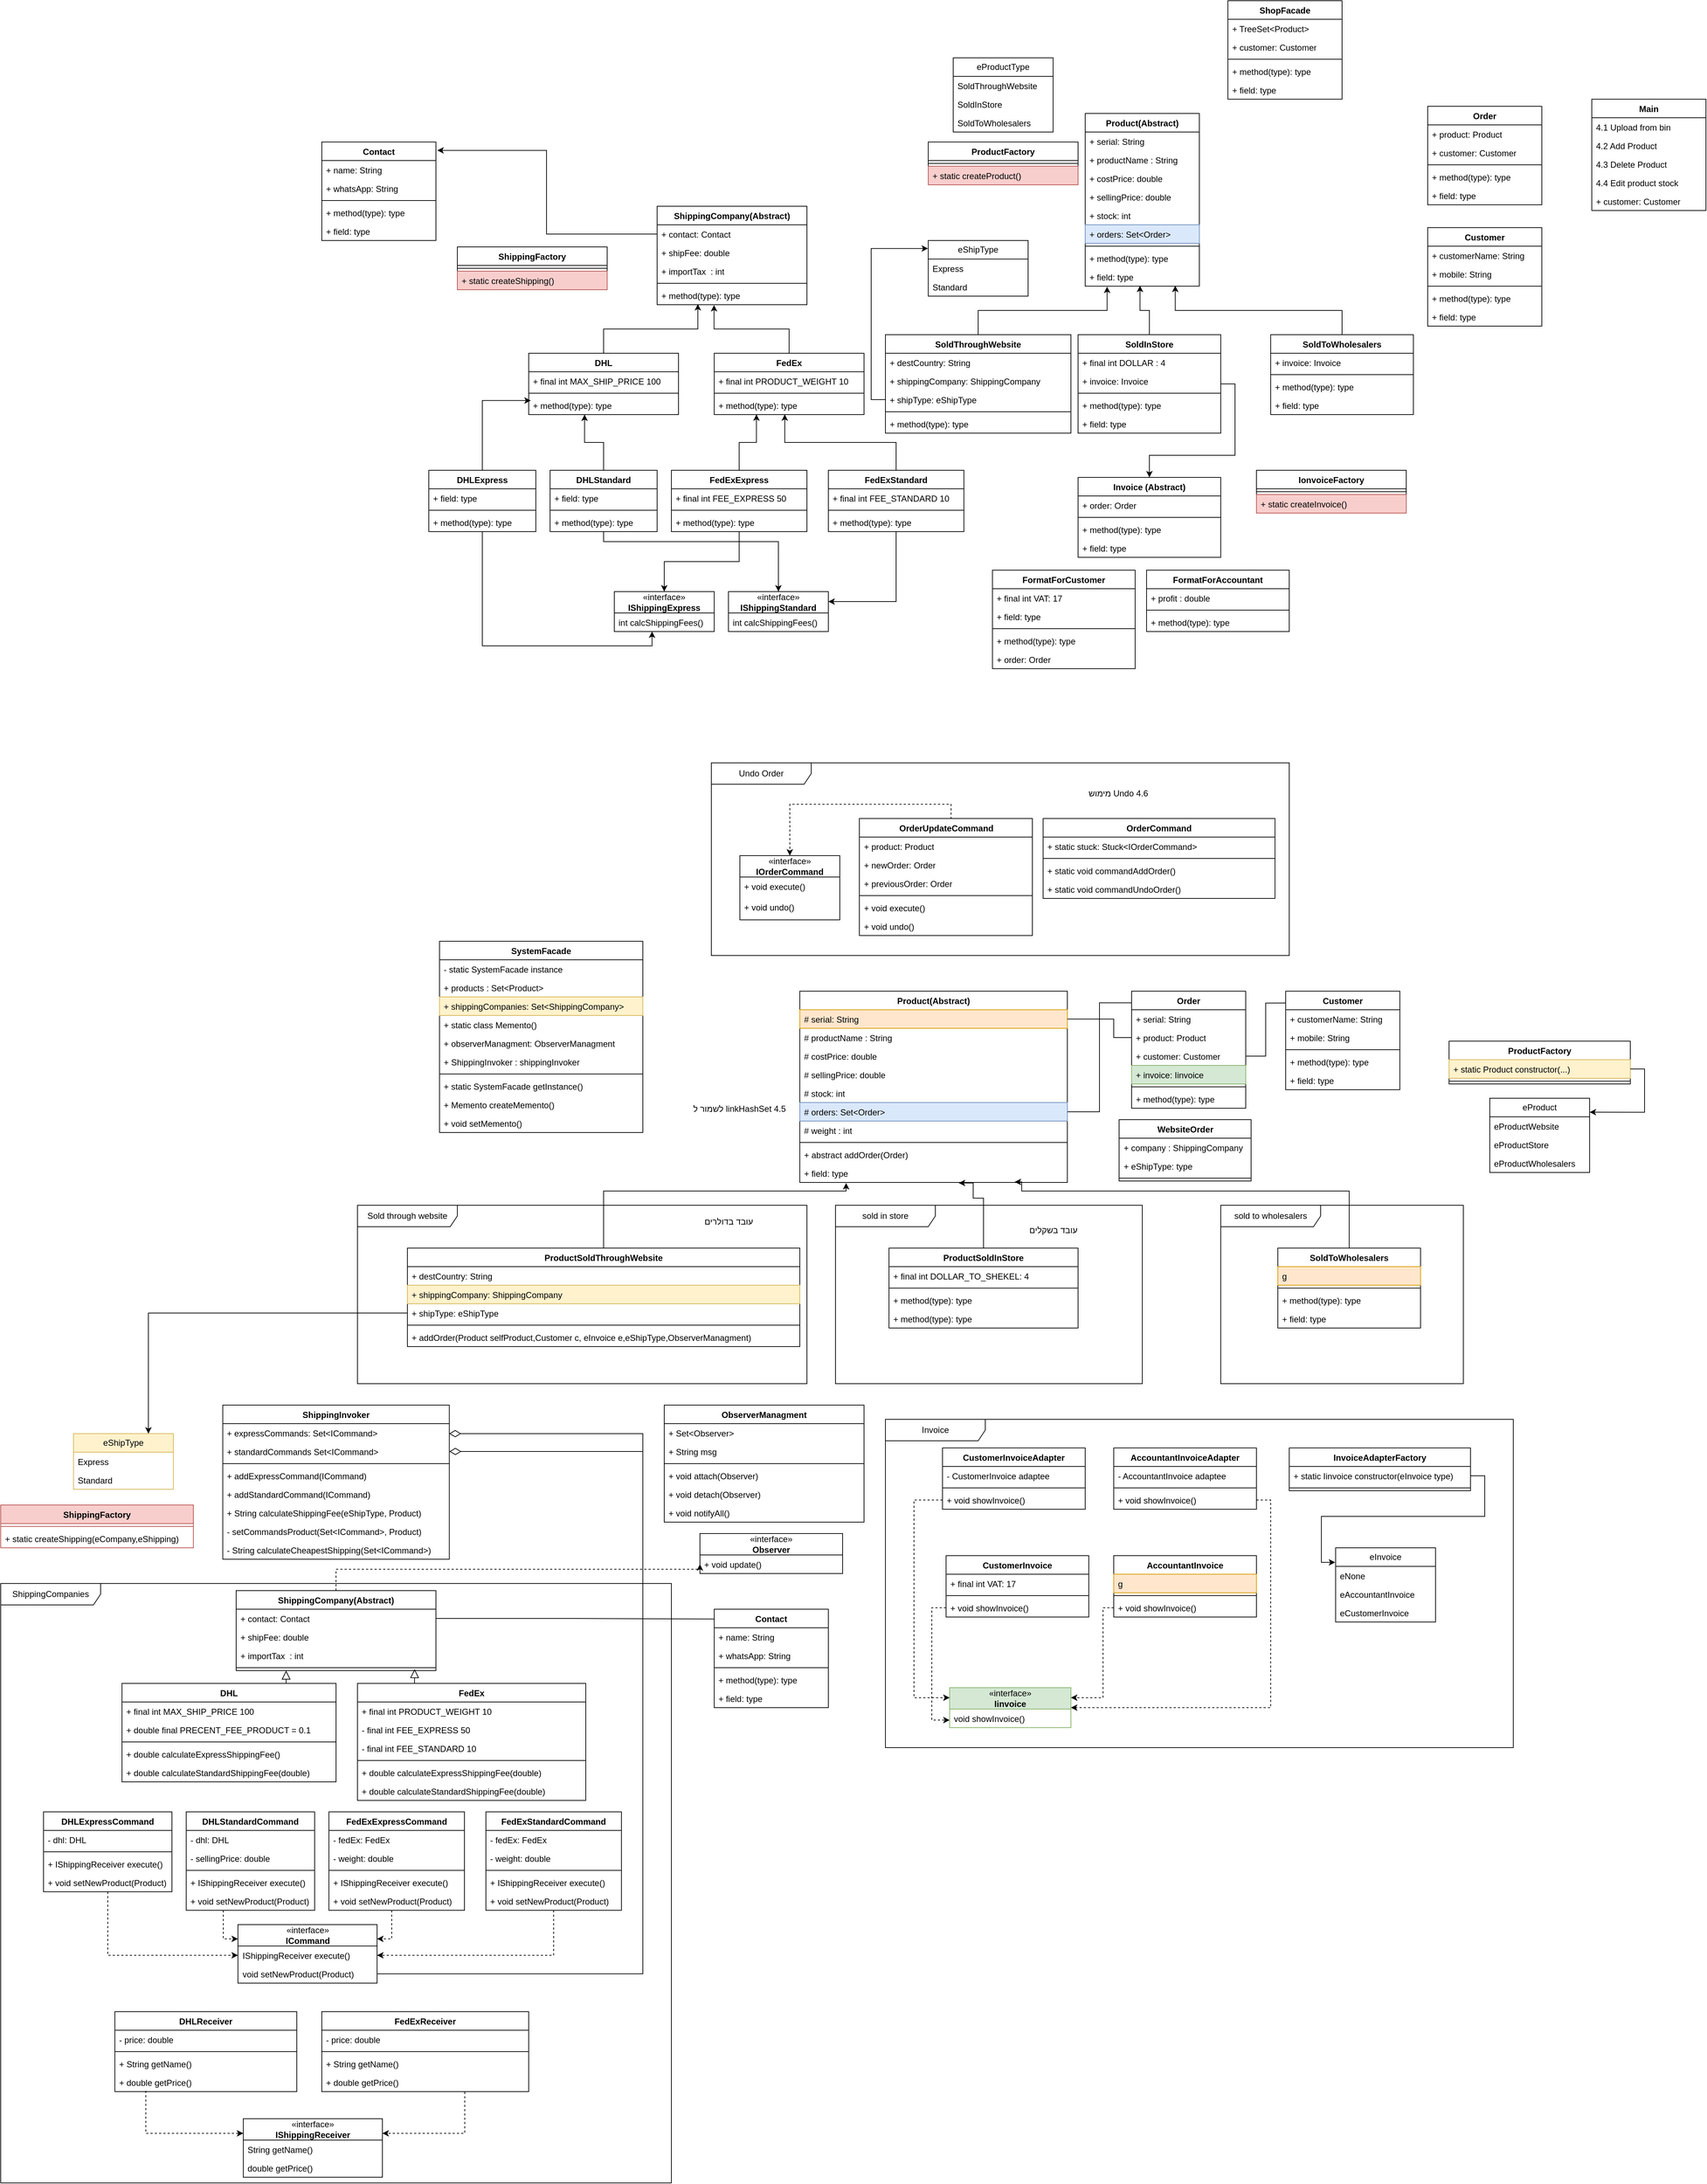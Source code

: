 <mxfile version="21.4.0" type="device">
  <diagram name="‫עמוד-1‬" id="NSOdITBFpndG5ONiXuww">
    <mxGraphModel dx="4081" dy="1988" grid="1" gridSize="10" guides="1" tooltips="1" connect="1" arrows="1" fold="1" page="1" pageScale="1" pageWidth="1169" pageHeight="1654" math="0" shadow="0">
      <root>
        <mxCell id="0" />
        <mxCell id="1" parent="0" />
        <mxCell id="yNL9xY0ZQXO30ngrtS2O-6" value="Product(Abstract)" style="swimlane;fontStyle=1;align=center;verticalAlign=top;childLayout=stackLayout;horizontal=1;startSize=26;horizontalStack=0;resizeParent=1;resizeParentMax=0;resizeLast=0;collapsible=1;marginBottom=0;whiteSpace=wrap;html=1;" parent="1" vertex="1">
          <mxGeometry x="-920" y="-1150" width="160" height="242" as="geometry" />
        </mxCell>
        <mxCell id="yNL9xY0ZQXO30ngrtS2O-14" value="+ serial: String" style="text;strokeColor=none;fillColor=none;align=left;verticalAlign=top;spacingLeft=4;spacingRight=4;overflow=hidden;rotatable=0;points=[[0,0.5],[1,0.5]];portConstraint=eastwest;whiteSpace=wrap;html=1;" parent="yNL9xY0ZQXO30ngrtS2O-6" vertex="1">
          <mxGeometry y="26" width="160" height="26" as="geometry" />
        </mxCell>
        <mxCell id="yNL9xY0ZQXO30ngrtS2O-7" value="+ productName : String" style="text;strokeColor=none;fillColor=none;align=left;verticalAlign=top;spacingLeft=4;spacingRight=4;overflow=hidden;rotatable=0;points=[[0,0.5],[1,0.5]];portConstraint=eastwest;whiteSpace=wrap;html=1;" parent="yNL9xY0ZQXO30ngrtS2O-6" vertex="1">
          <mxGeometry y="52" width="160" height="26" as="geometry" />
        </mxCell>
        <mxCell id="yNL9xY0ZQXO30ngrtS2O-10" value="+ costPrice: double" style="text;strokeColor=none;fillColor=none;align=left;verticalAlign=top;spacingLeft=4;spacingRight=4;overflow=hidden;rotatable=0;points=[[0,0.5],[1,0.5]];portConstraint=eastwest;whiteSpace=wrap;html=1;" parent="yNL9xY0ZQXO30ngrtS2O-6" vertex="1">
          <mxGeometry y="78" width="160" height="26" as="geometry" />
        </mxCell>
        <mxCell id="yNL9xY0ZQXO30ngrtS2O-11" value="+ sellingPrice: double" style="text;strokeColor=none;fillColor=none;align=left;verticalAlign=top;spacingLeft=4;spacingRight=4;overflow=hidden;rotatable=0;points=[[0,0.5],[1,0.5]];portConstraint=eastwest;whiteSpace=wrap;html=1;" parent="yNL9xY0ZQXO30ngrtS2O-6" vertex="1">
          <mxGeometry y="104" width="160" height="26" as="geometry" />
        </mxCell>
        <mxCell id="yNL9xY0ZQXO30ngrtS2O-12" value="+ stock: int" style="text;strokeColor=none;fillColor=none;align=left;verticalAlign=top;spacingLeft=4;spacingRight=4;overflow=hidden;rotatable=0;points=[[0,0.5],[1,0.5]];portConstraint=eastwest;whiteSpace=wrap;html=1;" parent="yNL9xY0ZQXO30ngrtS2O-6" vertex="1">
          <mxGeometry y="130" width="160" height="26" as="geometry" />
        </mxCell>
        <mxCell id="yNL9xY0ZQXO30ngrtS2O-13" value="+ orders: Set&amp;lt;Order&amp;gt;" style="text;strokeColor=#6c8ebf;fillColor=#dae8fc;align=left;verticalAlign=top;spacingLeft=4;spacingRight=4;overflow=hidden;rotatable=0;points=[[0,0.5],[1,0.5]];portConstraint=eastwest;whiteSpace=wrap;html=1;" parent="yNL9xY0ZQXO30ngrtS2O-6" vertex="1">
          <mxGeometry y="156" width="160" height="26" as="geometry" />
        </mxCell>
        <mxCell id="yNL9xY0ZQXO30ngrtS2O-8" value="" style="line;strokeWidth=1;fillColor=none;align=left;verticalAlign=middle;spacingTop=-1;spacingLeft=3;spacingRight=3;rotatable=0;labelPosition=right;points=[];portConstraint=eastwest;strokeColor=inherit;" parent="yNL9xY0ZQXO30ngrtS2O-6" vertex="1">
          <mxGeometry y="182" width="160" height="8" as="geometry" />
        </mxCell>
        <mxCell id="yNL9xY0ZQXO30ngrtS2O-9" value="+ method(type): type" style="text;strokeColor=none;fillColor=none;align=left;verticalAlign=top;spacingLeft=4;spacingRight=4;overflow=hidden;rotatable=0;points=[[0,0.5],[1,0.5]];portConstraint=eastwest;whiteSpace=wrap;html=1;" parent="yNL9xY0ZQXO30ngrtS2O-6" vertex="1">
          <mxGeometry y="190" width="160" height="26" as="geometry" />
        </mxCell>
        <mxCell id="yNL9xY0ZQXO30ngrtS2O-15" value="+ field: type" style="text;strokeColor=none;fillColor=none;align=left;verticalAlign=top;spacingLeft=4;spacingRight=4;overflow=hidden;rotatable=0;points=[[0,0.5],[1,0.5]];portConstraint=eastwest;whiteSpace=wrap;html=1;" parent="yNL9xY0ZQXO30ngrtS2O-6" vertex="1">
          <mxGeometry y="216" width="160" height="26" as="geometry" />
        </mxCell>
        <mxCell id="yNL9xY0ZQXO30ngrtS2O-16" value="Order" style="swimlane;fontStyle=1;align=center;verticalAlign=top;childLayout=stackLayout;horizontal=1;startSize=26;horizontalStack=0;resizeParent=1;resizeParentMax=0;resizeLast=0;collapsible=1;marginBottom=0;whiteSpace=wrap;html=1;" parent="1" vertex="1">
          <mxGeometry x="-440" y="-1160" width="160" height="138" as="geometry" />
        </mxCell>
        <mxCell id="yNL9xY0ZQXO30ngrtS2O-17" value="+ product: Product" style="text;strokeColor=none;fillColor=none;align=left;verticalAlign=top;spacingLeft=4;spacingRight=4;overflow=hidden;rotatable=0;points=[[0,0.5],[1,0.5]];portConstraint=eastwest;whiteSpace=wrap;html=1;" parent="yNL9xY0ZQXO30ngrtS2O-16" vertex="1">
          <mxGeometry y="26" width="160" height="26" as="geometry" />
        </mxCell>
        <mxCell id="yNL9xY0ZQXO30ngrtS2O-18" value="+ customer: Customer" style="text;strokeColor=none;fillColor=none;align=left;verticalAlign=top;spacingLeft=4;spacingRight=4;overflow=hidden;rotatable=0;points=[[0,0.5],[1,0.5]];portConstraint=eastwest;whiteSpace=wrap;html=1;" parent="yNL9xY0ZQXO30ngrtS2O-16" vertex="1">
          <mxGeometry y="52" width="160" height="26" as="geometry" />
        </mxCell>
        <mxCell id="yNL9xY0ZQXO30ngrtS2O-23" value="" style="line;strokeWidth=1;fillColor=none;align=left;verticalAlign=middle;spacingTop=-1;spacingLeft=3;spacingRight=3;rotatable=0;labelPosition=right;points=[];portConstraint=eastwest;strokeColor=inherit;" parent="yNL9xY0ZQXO30ngrtS2O-16" vertex="1">
          <mxGeometry y="78" width="160" height="8" as="geometry" />
        </mxCell>
        <mxCell id="yNL9xY0ZQXO30ngrtS2O-24" value="+ method(type): type" style="text;strokeColor=none;fillColor=none;align=left;verticalAlign=top;spacingLeft=4;spacingRight=4;overflow=hidden;rotatable=0;points=[[0,0.5],[1,0.5]];portConstraint=eastwest;whiteSpace=wrap;html=1;" parent="yNL9xY0ZQXO30ngrtS2O-16" vertex="1">
          <mxGeometry y="86" width="160" height="26" as="geometry" />
        </mxCell>
        <mxCell id="yNL9xY0ZQXO30ngrtS2O-25" value="+ field: type" style="text;strokeColor=none;fillColor=none;align=left;verticalAlign=top;spacingLeft=4;spacingRight=4;overflow=hidden;rotatable=0;points=[[0,0.5],[1,0.5]];portConstraint=eastwest;whiteSpace=wrap;html=1;" parent="yNL9xY0ZQXO30ngrtS2O-16" vertex="1">
          <mxGeometry y="112" width="160" height="26" as="geometry" />
        </mxCell>
        <mxCell id="yNL9xY0ZQXO30ngrtS2O-26" value="Customer" style="swimlane;fontStyle=1;align=center;verticalAlign=top;childLayout=stackLayout;horizontal=1;startSize=26;horizontalStack=0;resizeParent=1;resizeParentMax=0;resizeLast=0;collapsible=1;marginBottom=0;whiteSpace=wrap;html=1;" parent="1" vertex="1">
          <mxGeometry x="-440" y="-990" width="160" height="138" as="geometry" />
        </mxCell>
        <mxCell id="yNL9xY0ZQXO30ngrtS2O-27" value="+ customerName: String" style="text;strokeColor=none;fillColor=none;align=left;verticalAlign=top;spacingLeft=4;spacingRight=4;overflow=hidden;rotatable=0;points=[[0,0.5],[1,0.5]];portConstraint=eastwest;whiteSpace=wrap;html=1;" parent="yNL9xY0ZQXO30ngrtS2O-26" vertex="1">
          <mxGeometry y="26" width="160" height="26" as="geometry" />
        </mxCell>
        <mxCell id="yNL9xY0ZQXO30ngrtS2O-28" value="+ mobile: String" style="text;strokeColor=none;fillColor=none;align=left;verticalAlign=top;spacingLeft=4;spacingRight=4;overflow=hidden;rotatable=0;points=[[0,0.5],[1,0.5]];portConstraint=eastwest;whiteSpace=wrap;html=1;" parent="yNL9xY0ZQXO30ngrtS2O-26" vertex="1">
          <mxGeometry y="52" width="160" height="26" as="geometry" />
        </mxCell>
        <mxCell id="yNL9xY0ZQXO30ngrtS2O-29" value="" style="line;strokeWidth=1;fillColor=none;align=left;verticalAlign=middle;spacingTop=-1;spacingLeft=3;spacingRight=3;rotatable=0;labelPosition=right;points=[];portConstraint=eastwest;strokeColor=inherit;" parent="yNL9xY0ZQXO30ngrtS2O-26" vertex="1">
          <mxGeometry y="78" width="160" height="8" as="geometry" />
        </mxCell>
        <mxCell id="yNL9xY0ZQXO30ngrtS2O-30" value="+ method(type): type" style="text;strokeColor=none;fillColor=none;align=left;verticalAlign=top;spacingLeft=4;spacingRight=4;overflow=hidden;rotatable=0;points=[[0,0.5],[1,0.5]];portConstraint=eastwest;whiteSpace=wrap;html=1;" parent="yNL9xY0ZQXO30ngrtS2O-26" vertex="1">
          <mxGeometry y="86" width="160" height="26" as="geometry" />
        </mxCell>
        <mxCell id="yNL9xY0ZQXO30ngrtS2O-31" value="+ field: type" style="text;strokeColor=none;fillColor=none;align=left;verticalAlign=top;spacingLeft=4;spacingRight=4;overflow=hidden;rotatable=0;points=[[0,0.5],[1,0.5]];portConstraint=eastwest;whiteSpace=wrap;html=1;" parent="yNL9xY0ZQXO30ngrtS2O-26" vertex="1">
          <mxGeometry y="112" width="160" height="26" as="geometry" />
        </mxCell>
        <mxCell id="yNL9xY0ZQXO30ngrtS2O-233" style="edgeStyle=orthogonalEdgeStyle;rounded=0;orthogonalLoop=1;jettySize=auto;html=1;exitX=0.5;exitY=0;exitDx=0;exitDy=0;entryX=0.192;entryY=1.026;entryDx=0;entryDy=0;entryPerimeter=0;" parent="1" source="yNL9xY0ZQXO30ngrtS2O-45" target="yNL9xY0ZQXO30ngrtS2O-15" edge="1">
          <mxGeometry relative="1" as="geometry" />
        </mxCell>
        <mxCell id="yNL9xY0ZQXO30ngrtS2O-45" value="SoldThroughWebsite" style="swimlane;fontStyle=1;align=center;verticalAlign=top;childLayout=stackLayout;horizontal=1;startSize=26;horizontalStack=0;resizeParent=1;resizeParentMax=0;resizeLast=0;collapsible=1;marginBottom=0;whiteSpace=wrap;html=1;" parent="1" vertex="1">
          <mxGeometry x="-1200" y="-840" width="260" height="138" as="geometry" />
        </mxCell>
        <mxCell id="yNL9xY0ZQXO30ngrtS2O-46" value="+ destCountry: String" style="text;strokeColor=none;fillColor=none;align=left;verticalAlign=top;spacingLeft=4;spacingRight=4;overflow=hidden;rotatable=0;points=[[0,0.5],[1,0.5]];portConstraint=eastwest;whiteSpace=wrap;html=1;" parent="yNL9xY0ZQXO30ngrtS2O-45" vertex="1">
          <mxGeometry y="26" width="260" height="26" as="geometry" />
        </mxCell>
        <mxCell id="yNL9xY0ZQXO30ngrtS2O-47" value="+ shippingCompany:&amp;nbsp;ShippingCompany" style="text;strokeColor=none;fillColor=none;align=left;verticalAlign=top;spacingLeft=4;spacingRight=4;overflow=hidden;rotatable=0;points=[[0,0.5],[1,0.5]];portConstraint=eastwest;whiteSpace=wrap;html=1;" parent="yNL9xY0ZQXO30ngrtS2O-45" vertex="1">
          <mxGeometry y="52" width="260" height="26" as="geometry" />
        </mxCell>
        <mxCell id="yNL9xY0ZQXO30ngrtS2O-54" value="+ shipType: eShipType" style="text;strokeColor=none;fillColor=none;align=left;verticalAlign=top;spacingLeft=4;spacingRight=4;overflow=hidden;rotatable=0;points=[[0,0.5],[1,0.5]];portConstraint=eastwest;whiteSpace=wrap;html=1;" parent="yNL9xY0ZQXO30ngrtS2O-45" vertex="1">
          <mxGeometry y="78" width="260" height="26" as="geometry" />
        </mxCell>
        <mxCell id="yNL9xY0ZQXO30ngrtS2O-52" value="" style="line;strokeWidth=1;fillColor=none;align=left;verticalAlign=middle;spacingTop=-1;spacingLeft=3;spacingRight=3;rotatable=0;labelPosition=right;points=[];portConstraint=eastwest;strokeColor=inherit;" parent="yNL9xY0ZQXO30ngrtS2O-45" vertex="1">
          <mxGeometry y="104" width="260" height="8" as="geometry" />
        </mxCell>
        <mxCell id="yNL9xY0ZQXO30ngrtS2O-53" value="+ method(type): type" style="text;strokeColor=none;fillColor=none;align=left;verticalAlign=top;spacingLeft=4;spacingRight=4;overflow=hidden;rotatable=0;points=[[0,0.5],[1,0.5]];portConstraint=eastwest;whiteSpace=wrap;html=1;" parent="yNL9xY0ZQXO30ngrtS2O-45" vertex="1">
          <mxGeometry y="112" width="260" height="26" as="geometry" />
        </mxCell>
        <mxCell id="yNL9xY0ZQXO30ngrtS2O-99" style="edgeStyle=orthogonalEdgeStyle;rounded=0;orthogonalLoop=1;jettySize=auto;html=1;exitX=1;exitY=0.5;exitDx=0;exitDy=0;entryX=0.5;entryY=0;entryDx=0;entryDy=0;" parent="1" source="yNL9xY0ZQXO30ngrtS2O-67" target="yNL9xY0ZQXO30ngrtS2O-77" edge="1">
          <mxGeometry relative="1" as="geometry" />
        </mxCell>
        <mxCell id="yNL9xY0ZQXO30ngrtS2O-234" style="edgeStyle=orthogonalEdgeStyle;rounded=0;orthogonalLoop=1;jettySize=auto;html=1;entryX=0.48;entryY=0.974;entryDx=0;entryDy=0;entryPerimeter=0;" parent="1" source="yNL9xY0ZQXO30ngrtS2O-67" target="yNL9xY0ZQXO30ngrtS2O-15" edge="1">
          <mxGeometry relative="1" as="geometry" />
        </mxCell>
        <mxCell id="yNL9xY0ZQXO30ngrtS2O-67" value="SoldInStore" style="swimlane;fontStyle=1;align=center;verticalAlign=top;childLayout=stackLayout;horizontal=1;startSize=26;horizontalStack=0;resizeParent=1;resizeParentMax=0;resizeLast=0;collapsible=1;marginBottom=0;whiteSpace=wrap;html=1;" parent="1" vertex="1">
          <mxGeometry x="-930" y="-840" width="200" height="138" as="geometry" />
        </mxCell>
        <mxCell id="yNL9xY0ZQXO30ngrtS2O-73" value="+ final int DOLLAR : 4" style="text;strokeColor=none;fillColor=none;align=left;verticalAlign=top;spacingLeft=4;spacingRight=4;overflow=hidden;rotatable=0;points=[[0,0.5],[1,0.5]];portConstraint=eastwest;whiteSpace=wrap;html=1;" parent="yNL9xY0ZQXO30ngrtS2O-67" vertex="1">
          <mxGeometry y="26" width="200" height="26" as="geometry" />
        </mxCell>
        <mxCell id="yNL9xY0ZQXO30ngrtS2O-68" value="+ invoice: Invoice" style="text;strokeColor=none;fillColor=none;align=left;verticalAlign=top;spacingLeft=4;spacingRight=4;overflow=hidden;rotatable=0;points=[[0,0.5],[1,0.5]];portConstraint=eastwest;whiteSpace=wrap;html=1;" parent="yNL9xY0ZQXO30ngrtS2O-67" vertex="1">
          <mxGeometry y="52" width="200" height="26" as="geometry" />
        </mxCell>
        <mxCell id="yNL9xY0ZQXO30ngrtS2O-74" value="" style="line;strokeWidth=1;fillColor=none;align=left;verticalAlign=middle;spacingTop=-1;spacingLeft=3;spacingRight=3;rotatable=0;labelPosition=right;points=[];portConstraint=eastwest;strokeColor=inherit;" parent="yNL9xY0ZQXO30ngrtS2O-67" vertex="1">
          <mxGeometry y="78" width="200" height="8" as="geometry" />
        </mxCell>
        <mxCell id="yNL9xY0ZQXO30ngrtS2O-75" value="+ method(type): type" style="text;strokeColor=none;fillColor=none;align=left;verticalAlign=top;spacingLeft=4;spacingRight=4;overflow=hidden;rotatable=0;points=[[0,0.5],[1,0.5]];portConstraint=eastwest;whiteSpace=wrap;html=1;" parent="yNL9xY0ZQXO30ngrtS2O-67" vertex="1">
          <mxGeometry y="86" width="200" height="26" as="geometry" />
        </mxCell>
        <mxCell id="yNL9xY0ZQXO30ngrtS2O-76" value="+ field: type" style="text;strokeColor=none;fillColor=none;align=left;verticalAlign=top;spacingLeft=4;spacingRight=4;overflow=hidden;rotatable=0;points=[[0,0.5],[1,0.5]];portConstraint=eastwest;whiteSpace=wrap;html=1;" parent="yNL9xY0ZQXO30ngrtS2O-67" vertex="1">
          <mxGeometry y="112" width="200" height="26" as="geometry" />
        </mxCell>
        <mxCell id="yNL9xY0ZQXO30ngrtS2O-77" value="Invoice (Abstract)" style="swimlane;fontStyle=1;align=center;verticalAlign=top;childLayout=stackLayout;horizontal=1;startSize=26;horizontalStack=0;resizeParent=1;resizeParentMax=0;resizeLast=0;collapsible=1;marginBottom=0;whiteSpace=wrap;html=1;" parent="1" vertex="1">
          <mxGeometry x="-930" y="-640" width="200" height="112" as="geometry" />
        </mxCell>
        <mxCell id="yNL9xY0ZQXO30ngrtS2O-78" value="+ order: Order" style="text;strokeColor=none;fillColor=none;align=left;verticalAlign=top;spacingLeft=4;spacingRight=4;overflow=hidden;rotatable=0;points=[[0,0.5],[1,0.5]];portConstraint=eastwest;whiteSpace=wrap;html=1;" parent="yNL9xY0ZQXO30ngrtS2O-77" vertex="1">
          <mxGeometry y="26" width="200" height="26" as="geometry" />
        </mxCell>
        <mxCell id="yNL9xY0ZQXO30ngrtS2O-83" value="" style="line;strokeWidth=1;fillColor=none;align=left;verticalAlign=middle;spacingTop=-1;spacingLeft=3;spacingRight=3;rotatable=0;labelPosition=right;points=[];portConstraint=eastwest;strokeColor=inherit;" parent="yNL9xY0ZQXO30ngrtS2O-77" vertex="1">
          <mxGeometry y="52" width="200" height="8" as="geometry" />
        </mxCell>
        <mxCell id="yNL9xY0ZQXO30ngrtS2O-84" value="+ method(type): type" style="text;strokeColor=none;fillColor=none;align=left;verticalAlign=top;spacingLeft=4;spacingRight=4;overflow=hidden;rotatable=0;points=[[0,0.5],[1,0.5]];portConstraint=eastwest;whiteSpace=wrap;html=1;" parent="yNL9xY0ZQXO30ngrtS2O-77" vertex="1">
          <mxGeometry y="60" width="200" height="26" as="geometry" />
        </mxCell>
        <mxCell id="yNL9xY0ZQXO30ngrtS2O-85" value="+ field: type" style="text;strokeColor=none;fillColor=none;align=left;verticalAlign=top;spacingLeft=4;spacingRight=4;overflow=hidden;rotatable=0;points=[[0,0.5],[1,0.5]];portConstraint=eastwest;whiteSpace=wrap;html=1;" parent="yNL9xY0ZQXO30ngrtS2O-77" vertex="1">
          <mxGeometry y="86" width="200" height="26" as="geometry" />
        </mxCell>
        <mxCell id="yNL9xY0ZQXO30ngrtS2O-86" value="FormatForCustomer" style="swimlane;fontStyle=1;align=center;verticalAlign=top;childLayout=stackLayout;horizontal=1;startSize=26;horizontalStack=0;resizeParent=1;resizeParentMax=0;resizeLast=0;collapsible=1;marginBottom=0;whiteSpace=wrap;html=1;" parent="1" vertex="1">
          <mxGeometry x="-1050" y="-510" width="200" height="138" as="geometry" />
        </mxCell>
        <mxCell id="yNL9xY0ZQXO30ngrtS2O-98" value="+ final int VAT: 17" style="text;strokeColor=none;fillColor=none;align=left;verticalAlign=top;spacingLeft=4;spacingRight=4;overflow=hidden;rotatable=0;points=[[0,0.5],[1,0.5]];portConstraint=eastwest;whiteSpace=wrap;html=1;" parent="yNL9xY0ZQXO30ngrtS2O-86" vertex="1">
          <mxGeometry y="26" width="200" height="26" as="geometry" />
        </mxCell>
        <mxCell id="yNL9xY0ZQXO30ngrtS2O-90" value="+ field: type" style="text;strokeColor=none;fillColor=none;align=left;verticalAlign=top;spacingLeft=4;spacingRight=4;overflow=hidden;rotatable=0;points=[[0,0.5],[1,0.5]];portConstraint=eastwest;whiteSpace=wrap;html=1;" parent="yNL9xY0ZQXO30ngrtS2O-86" vertex="1">
          <mxGeometry y="52" width="200" height="26" as="geometry" />
        </mxCell>
        <mxCell id="yNL9xY0ZQXO30ngrtS2O-88" value="" style="line;strokeWidth=1;fillColor=none;align=left;verticalAlign=middle;spacingTop=-1;spacingLeft=3;spacingRight=3;rotatable=0;labelPosition=right;points=[];portConstraint=eastwest;strokeColor=inherit;" parent="yNL9xY0ZQXO30ngrtS2O-86" vertex="1">
          <mxGeometry y="78" width="200" height="8" as="geometry" />
        </mxCell>
        <mxCell id="yNL9xY0ZQXO30ngrtS2O-89" value="+ method(type): type" style="text;strokeColor=none;fillColor=none;align=left;verticalAlign=top;spacingLeft=4;spacingRight=4;overflow=hidden;rotatable=0;points=[[0,0.5],[1,0.5]];portConstraint=eastwest;whiteSpace=wrap;html=1;" parent="yNL9xY0ZQXO30ngrtS2O-86" vertex="1">
          <mxGeometry y="86" width="200" height="26" as="geometry" />
        </mxCell>
        <mxCell id="yNL9xY0ZQXO30ngrtS2O-97" value="+ order: Order" style="text;strokeColor=none;fillColor=none;align=left;verticalAlign=top;spacingLeft=4;spacingRight=4;overflow=hidden;rotatable=0;points=[[0,0.5],[1,0.5]];portConstraint=eastwest;whiteSpace=wrap;html=1;" parent="yNL9xY0ZQXO30ngrtS2O-86" vertex="1">
          <mxGeometry y="112" width="200" height="26" as="geometry" />
        </mxCell>
        <mxCell id="yNL9xY0ZQXO30ngrtS2O-91" value="FormatForAccountant" style="swimlane;fontStyle=1;align=center;verticalAlign=top;childLayout=stackLayout;horizontal=1;startSize=26;horizontalStack=0;resizeParent=1;resizeParentMax=0;resizeLast=0;collapsible=1;marginBottom=0;whiteSpace=wrap;html=1;" parent="1" vertex="1">
          <mxGeometry x="-834" y="-510" width="200" height="86" as="geometry" />
        </mxCell>
        <mxCell id="yNL9xY0ZQXO30ngrtS2O-95" value="+ profit : double" style="text;strokeColor=none;fillColor=none;align=left;verticalAlign=top;spacingLeft=4;spacingRight=4;overflow=hidden;rotatable=0;points=[[0,0.5],[1,0.5]];portConstraint=eastwest;whiteSpace=wrap;html=1;" parent="yNL9xY0ZQXO30ngrtS2O-91" vertex="1">
          <mxGeometry y="26" width="200" height="26" as="geometry" />
        </mxCell>
        <mxCell id="yNL9xY0ZQXO30ngrtS2O-93" value="" style="line;strokeWidth=1;fillColor=none;align=left;verticalAlign=middle;spacingTop=-1;spacingLeft=3;spacingRight=3;rotatable=0;labelPosition=right;points=[];portConstraint=eastwest;strokeColor=inherit;" parent="yNL9xY0ZQXO30ngrtS2O-91" vertex="1">
          <mxGeometry y="52" width="200" height="8" as="geometry" />
        </mxCell>
        <mxCell id="yNL9xY0ZQXO30ngrtS2O-94" value="+ method(type): type" style="text;strokeColor=none;fillColor=none;align=left;verticalAlign=top;spacingLeft=4;spacingRight=4;overflow=hidden;rotatable=0;points=[[0,0.5],[1,0.5]];portConstraint=eastwest;whiteSpace=wrap;html=1;" parent="yNL9xY0ZQXO30ngrtS2O-91" vertex="1">
          <mxGeometry y="60" width="200" height="26" as="geometry" />
        </mxCell>
        <mxCell id="yNL9xY0ZQXO30ngrtS2O-235" style="edgeStyle=orthogonalEdgeStyle;rounded=0;orthogonalLoop=1;jettySize=auto;html=1;entryX=0.789;entryY=0.974;entryDx=0;entryDy=0;entryPerimeter=0;" parent="1" source="yNL9xY0ZQXO30ngrtS2O-101" target="yNL9xY0ZQXO30ngrtS2O-15" edge="1">
          <mxGeometry relative="1" as="geometry" />
        </mxCell>
        <mxCell id="yNL9xY0ZQXO30ngrtS2O-101" value="SoldToWholesalers" style="swimlane;fontStyle=1;align=center;verticalAlign=top;childLayout=stackLayout;horizontal=1;startSize=26;horizontalStack=0;resizeParent=1;resizeParentMax=0;resizeLast=0;collapsible=1;marginBottom=0;whiteSpace=wrap;html=1;" parent="1" vertex="1">
          <mxGeometry x="-660" y="-840" width="200" height="112" as="geometry" />
        </mxCell>
        <mxCell id="yNL9xY0ZQXO30ngrtS2O-102" value="+ invoice: Invoice" style="text;strokeColor=none;fillColor=none;align=left;verticalAlign=top;spacingLeft=4;spacingRight=4;overflow=hidden;rotatable=0;points=[[0,0.5],[1,0.5]];portConstraint=eastwest;whiteSpace=wrap;html=1;" parent="yNL9xY0ZQXO30ngrtS2O-101" vertex="1">
          <mxGeometry y="26" width="200" height="26" as="geometry" />
        </mxCell>
        <mxCell id="yNL9xY0ZQXO30ngrtS2O-104" value="" style="line;strokeWidth=1;fillColor=none;align=left;verticalAlign=middle;spacingTop=-1;spacingLeft=3;spacingRight=3;rotatable=0;labelPosition=right;points=[];portConstraint=eastwest;strokeColor=inherit;" parent="yNL9xY0ZQXO30ngrtS2O-101" vertex="1">
          <mxGeometry y="52" width="200" height="8" as="geometry" />
        </mxCell>
        <mxCell id="yNL9xY0ZQXO30ngrtS2O-105" value="+ method(type): type" style="text;strokeColor=none;fillColor=none;align=left;verticalAlign=top;spacingLeft=4;spacingRight=4;overflow=hidden;rotatable=0;points=[[0,0.5],[1,0.5]];portConstraint=eastwest;whiteSpace=wrap;html=1;" parent="yNL9xY0ZQXO30ngrtS2O-101" vertex="1">
          <mxGeometry y="60" width="200" height="26" as="geometry" />
        </mxCell>
        <mxCell id="yNL9xY0ZQXO30ngrtS2O-106" value="+ field: type" style="text;strokeColor=none;fillColor=none;align=left;verticalAlign=top;spacingLeft=4;spacingRight=4;overflow=hidden;rotatable=0;points=[[0,0.5],[1,0.5]];portConstraint=eastwest;whiteSpace=wrap;html=1;" parent="yNL9xY0ZQXO30ngrtS2O-101" vertex="1">
          <mxGeometry y="86" width="200" height="26" as="geometry" />
        </mxCell>
        <mxCell id="yNL9xY0ZQXO30ngrtS2O-109" value="Contact" style="swimlane;fontStyle=1;align=center;verticalAlign=top;childLayout=stackLayout;horizontal=1;startSize=26;horizontalStack=0;resizeParent=1;resizeParentMax=0;resizeLast=0;collapsible=1;marginBottom=0;whiteSpace=wrap;html=1;" parent="1" vertex="1">
          <mxGeometry x="-1990" y="-1110" width="160" height="138" as="geometry" />
        </mxCell>
        <mxCell id="yNL9xY0ZQXO30ngrtS2O-110" value="+ name: String" style="text;strokeColor=none;fillColor=none;align=left;verticalAlign=top;spacingLeft=4;spacingRight=4;overflow=hidden;rotatable=0;points=[[0,0.5],[1,0.5]];portConstraint=eastwest;whiteSpace=wrap;html=1;" parent="yNL9xY0ZQXO30ngrtS2O-109" vertex="1">
          <mxGeometry y="26" width="160" height="26" as="geometry" />
        </mxCell>
        <mxCell id="yNL9xY0ZQXO30ngrtS2O-111" value="+ whatsApp: String" style="text;strokeColor=none;fillColor=none;align=left;verticalAlign=top;spacingLeft=4;spacingRight=4;overflow=hidden;rotatable=0;points=[[0,0.5],[1,0.5]];portConstraint=eastwest;whiteSpace=wrap;html=1;" parent="yNL9xY0ZQXO30ngrtS2O-109" vertex="1">
          <mxGeometry y="52" width="160" height="26" as="geometry" />
        </mxCell>
        <mxCell id="yNL9xY0ZQXO30ngrtS2O-112" value="" style="line;strokeWidth=1;fillColor=none;align=left;verticalAlign=middle;spacingTop=-1;spacingLeft=3;spacingRight=3;rotatable=0;labelPosition=right;points=[];portConstraint=eastwest;strokeColor=inherit;" parent="yNL9xY0ZQXO30ngrtS2O-109" vertex="1">
          <mxGeometry y="78" width="160" height="8" as="geometry" />
        </mxCell>
        <mxCell id="yNL9xY0ZQXO30ngrtS2O-113" value="+ method(type): type" style="text;strokeColor=none;fillColor=none;align=left;verticalAlign=top;spacingLeft=4;spacingRight=4;overflow=hidden;rotatable=0;points=[[0,0.5],[1,0.5]];portConstraint=eastwest;whiteSpace=wrap;html=1;" parent="yNL9xY0ZQXO30ngrtS2O-109" vertex="1">
          <mxGeometry y="86" width="160" height="26" as="geometry" />
        </mxCell>
        <mxCell id="yNL9xY0ZQXO30ngrtS2O-114" value="+ field: type" style="text;strokeColor=none;fillColor=none;align=left;verticalAlign=top;spacingLeft=4;spacingRight=4;overflow=hidden;rotatable=0;points=[[0,0.5],[1,0.5]];portConstraint=eastwest;whiteSpace=wrap;html=1;" parent="yNL9xY0ZQXO30ngrtS2O-109" vertex="1">
          <mxGeometry y="112" width="160" height="26" as="geometry" />
        </mxCell>
        <mxCell id="yNL9xY0ZQXO30ngrtS2O-150" value="ShippingCompany(Abstract)" style="swimlane;fontStyle=1;align=center;verticalAlign=top;childLayout=stackLayout;horizontal=1;startSize=26;horizontalStack=0;resizeParent=1;resizeParentMax=0;resizeLast=0;collapsible=1;marginBottom=0;whiteSpace=wrap;html=1;" parent="1" vertex="1">
          <mxGeometry x="-1520" y="-1020" width="210" height="138" as="geometry" />
        </mxCell>
        <mxCell id="yNL9xY0ZQXO30ngrtS2O-151" value="+ contact: Contact" style="text;strokeColor=none;fillColor=none;align=left;verticalAlign=top;spacingLeft=4;spacingRight=4;overflow=hidden;rotatable=0;points=[[0,0.5],[1,0.5]];portConstraint=eastwest;whiteSpace=wrap;html=1;" parent="yNL9xY0ZQXO30ngrtS2O-150" vertex="1">
          <mxGeometry y="26" width="210" height="26" as="geometry" />
        </mxCell>
        <mxCell id="yNL9xY0ZQXO30ngrtS2O-211" value="+ shipFee: double" style="text;strokeColor=none;fillColor=none;align=left;verticalAlign=top;spacingLeft=4;spacingRight=4;overflow=hidden;rotatable=0;points=[[0,0.5],[1,0.5]];portConstraint=eastwest;whiteSpace=wrap;html=1;" parent="yNL9xY0ZQXO30ngrtS2O-150" vertex="1">
          <mxGeometry y="52" width="210" height="26" as="geometry" />
        </mxCell>
        <mxCell id="yNL9xY0ZQXO30ngrtS2O-220" value="+ importTax&amp;nbsp; : int" style="text;strokeColor=none;fillColor=none;align=left;verticalAlign=top;spacingLeft=4;spacingRight=4;overflow=hidden;rotatable=0;points=[[0,0.5],[1,0.5]];portConstraint=eastwest;whiteSpace=wrap;html=1;" parent="yNL9xY0ZQXO30ngrtS2O-150" vertex="1">
          <mxGeometry y="78" width="210" height="26" as="geometry" />
        </mxCell>
        <mxCell id="yNL9xY0ZQXO30ngrtS2O-153" value="" style="line;strokeWidth=1;fillColor=none;align=left;verticalAlign=middle;spacingTop=-1;spacingLeft=3;spacingRight=3;rotatable=0;labelPosition=right;points=[];portConstraint=eastwest;strokeColor=inherit;" parent="yNL9xY0ZQXO30ngrtS2O-150" vertex="1">
          <mxGeometry y="104" width="210" height="8" as="geometry" />
        </mxCell>
        <mxCell id="yNL9xY0ZQXO30ngrtS2O-154" value="+ method(type): type" style="text;strokeColor=none;fillColor=none;align=left;verticalAlign=top;spacingLeft=4;spacingRight=4;overflow=hidden;rotatable=0;points=[[0,0.5],[1,0.5]];portConstraint=eastwest;whiteSpace=wrap;html=1;" parent="yNL9xY0ZQXO30ngrtS2O-150" vertex="1">
          <mxGeometry y="112" width="210" height="26" as="geometry" />
        </mxCell>
        <mxCell id="yNL9xY0ZQXO30ngrtS2O-157" style="edgeStyle=orthogonalEdgeStyle;rounded=0;orthogonalLoop=1;jettySize=auto;html=1;exitX=0;exitY=0.5;exitDx=0;exitDy=0;entryX=1.012;entryY=0.085;entryDx=0;entryDy=0;entryPerimeter=0;" parent="1" source="yNL9xY0ZQXO30ngrtS2O-151" target="yNL9xY0ZQXO30ngrtS2O-109" edge="1">
          <mxGeometry relative="1" as="geometry" />
        </mxCell>
        <mxCell id="yNL9xY0ZQXO30ngrtS2O-174" style="edgeStyle=orthogonalEdgeStyle;rounded=0;orthogonalLoop=1;jettySize=auto;html=1;exitX=0.5;exitY=0;exitDx=0;exitDy=0;entryX=0.272;entryY=0.966;entryDx=0;entryDy=0;entryPerimeter=0;" parent="1" source="yNL9xY0ZQXO30ngrtS2O-158" target="yNL9xY0ZQXO30ngrtS2O-154" edge="1">
          <mxGeometry relative="1" as="geometry" />
        </mxCell>
        <mxCell id="yNL9xY0ZQXO30ngrtS2O-158" value="DHL" style="swimlane;fontStyle=1;align=center;verticalAlign=top;childLayout=stackLayout;horizontal=1;startSize=26;horizontalStack=0;resizeParent=1;resizeParentMax=0;resizeLast=0;collapsible=1;marginBottom=0;whiteSpace=wrap;html=1;" parent="1" vertex="1">
          <mxGeometry x="-1700" y="-814" width="210" height="86" as="geometry" />
        </mxCell>
        <mxCell id="yNL9xY0ZQXO30ngrtS2O-162" value="+ final int MAX_SHIP_PRICE 100" style="text;strokeColor=none;fillColor=none;align=left;verticalAlign=top;spacingLeft=4;spacingRight=4;overflow=hidden;rotatable=0;points=[[0,0.5],[1,0.5]];portConstraint=eastwest;whiteSpace=wrap;html=1;" parent="yNL9xY0ZQXO30ngrtS2O-158" vertex="1">
          <mxGeometry y="26" width="210" height="26" as="geometry" />
        </mxCell>
        <mxCell id="yNL9xY0ZQXO30ngrtS2O-160" value="" style="line;strokeWidth=1;fillColor=none;align=left;verticalAlign=middle;spacingTop=-1;spacingLeft=3;spacingRight=3;rotatable=0;labelPosition=right;points=[];portConstraint=eastwest;strokeColor=inherit;" parent="yNL9xY0ZQXO30ngrtS2O-158" vertex="1">
          <mxGeometry y="52" width="210" height="8" as="geometry" />
        </mxCell>
        <mxCell id="yNL9xY0ZQXO30ngrtS2O-161" value="+ method(type): type" style="text;strokeColor=none;fillColor=none;align=left;verticalAlign=top;spacingLeft=4;spacingRight=4;overflow=hidden;rotatable=0;points=[[0,0.5],[1,0.5]];portConstraint=eastwest;whiteSpace=wrap;html=1;" parent="yNL9xY0ZQXO30ngrtS2O-158" vertex="1">
          <mxGeometry y="60" width="210" height="26" as="geometry" />
        </mxCell>
        <mxCell id="yNL9xY0ZQXO30ngrtS2O-175" style="edgeStyle=orthogonalEdgeStyle;rounded=0;orthogonalLoop=1;jettySize=auto;html=1;exitX=0.5;exitY=0;exitDx=0;exitDy=0;entryX=0.38;entryY=1.017;entryDx=0;entryDy=0;entryPerimeter=0;" parent="1" source="yNL9xY0ZQXO30ngrtS2O-164" target="yNL9xY0ZQXO30ngrtS2O-154" edge="1">
          <mxGeometry relative="1" as="geometry" />
        </mxCell>
        <mxCell id="yNL9xY0ZQXO30ngrtS2O-164" value="FedEx" style="swimlane;fontStyle=1;align=center;verticalAlign=top;childLayout=stackLayout;horizontal=1;startSize=26;horizontalStack=0;resizeParent=1;resizeParentMax=0;resizeLast=0;collapsible=1;marginBottom=0;whiteSpace=wrap;html=1;" parent="1" vertex="1">
          <mxGeometry x="-1440" y="-814" width="210" height="86" as="geometry" />
        </mxCell>
        <mxCell id="yNL9xY0ZQXO30ngrtS2O-168" value="+ final int PRODUCT_WEIGHT 10" style="text;strokeColor=none;fillColor=none;align=left;verticalAlign=top;spacingLeft=4;spacingRight=4;overflow=hidden;rotatable=0;points=[[0,0.5],[1,0.5]];portConstraint=eastwest;whiteSpace=wrap;html=1;" parent="yNL9xY0ZQXO30ngrtS2O-164" vertex="1">
          <mxGeometry y="26" width="210" height="26" as="geometry" />
        </mxCell>
        <mxCell id="yNL9xY0ZQXO30ngrtS2O-166" value="" style="line;strokeWidth=1;fillColor=none;align=left;verticalAlign=middle;spacingTop=-1;spacingLeft=3;spacingRight=3;rotatable=0;labelPosition=right;points=[];portConstraint=eastwest;strokeColor=inherit;" parent="yNL9xY0ZQXO30ngrtS2O-164" vertex="1">
          <mxGeometry y="52" width="210" height="8" as="geometry" />
        </mxCell>
        <mxCell id="yNL9xY0ZQXO30ngrtS2O-167" value="+ method(type): type" style="text;strokeColor=none;fillColor=none;align=left;verticalAlign=top;spacingLeft=4;spacingRight=4;overflow=hidden;rotatable=0;points=[[0,0.5],[1,0.5]];portConstraint=eastwest;whiteSpace=wrap;html=1;" parent="yNL9xY0ZQXO30ngrtS2O-164" vertex="1">
          <mxGeometry y="60" width="210" height="26" as="geometry" />
        </mxCell>
        <mxCell id="yNL9xY0ZQXO30ngrtS2O-207" style="edgeStyle=orthogonalEdgeStyle;rounded=0;orthogonalLoop=1;jettySize=auto;html=1;entryX=0.5;entryY=0;entryDx=0;entryDy=0;" parent="1" source="yNL9xY0ZQXO30ngrtS2O-177" target="yNL9xY0ZQXO30ngrtS2O-185" edge="1">
          <mxGeometry relative="1" as="geometry" />
        </mxCell>
        <mxCell id="yNL9xY0ZQXO30ngrtS2O-222" style="edgeStyle=orthogonalEdgeStyle;rounded=0;orthogonalLoop=1;jettySize=auto;html=1;entryX=0.282;entryY=0.984;entryDx=0;entryDy=0;entryPerimeter=0;" parent="1" source="yNL9xY0ZQXO30ngrtS2O-177" target="yNL9xY0ZQXO30ngrtS2O-167" edge="1">
          <mxGeometry relative="1" as="geometry" />
        </mxCell>
        <mxCell id="yNL9xY0ZQXO30ngrtS2O-177" value="FedExExpress" style="swimlane;fontStyle=1;align=center;verticalAlign=top;childLayout=stackLayout;horizontal=1;startSize=26;horizontalStack=0;resizeParent=1;resizeParentMax=0;resizeLast=0;collapsible=1;marginBottom=0;whiteSpace=wrap;html=1;" parent="1" vertex="1">
          <mxGeometry x="-1500" y="-650" width="190" height="86" as="geometry" />
        </mxCell>
        <mxCell id="yNL9xY0ZQXO30ngrtS2O-178" value="+ final int FEE_EXPRESS 50" style="text;strokeColor=none;fillColor=none;align=left;verticalAlign=top;spacingLeft=4;spacingRight=4;overflow=hidden;rotatable=0;points=[[0,0.5],[1,0.5]];portConstraint=eastwest;whiteSpace=wrap;html=1;" parent="yNL9xY0ZQXO30ngrtS2O-177" vertex="1">
          <mxGeometry y="26" width="190" height="26" as="geometry" />
        </mxCell>
        <mxCell id="yNL9xY0ZQXO30ngrtS2O-179" value="" style="line;strokeWidth=1;fillColor=none;align=left;verticalAlign=middle;spacingTop=-1;spacingLeft=3;spacingRight=3;rotatable=0;labelPosition=right;points=[];portConstraint=eastwest;strokeColor=inherit;" parent="yNL9xY0ZQXO30ngrtS2O-177" vertex="1">
          <mxGeometry y="52" width="190" height="8" as="geometry" />
        </mxCell>
        <mxCell id="yNL9xY0ZQXO30ngrtS2O-180" value="+ method(type): type" style="text;strokeColor=none;fillColor=none;align=left;verticalAlign=top;spacingLeft=4;spacingRight=4;overflow=hidden;rotatable=0;points=[[0,0.5],[1,0.5]];portConstraint=eastwest;whiteSpace=wrap;html=1;" parent="yNL9xY0ZQXO30ngrtS2O-177" vertex="1">
          <mxGeometry y="60" width="190" height="26" as="geometry" />
        </mxCell>
        <mxCell id="yNL9xY0ZQXO30ngrtS2O-209" style="edgeStyle=orthogonalEdgeStyle;rounded=0;orthogonalLoop=1;jettySize=auto;html=1;entryX=1;entryY=0.25;entryDx=0;entryDy=0;" parent="1" source="yNL9xY0ZQXO30ngrtS2O-181" target="yNL9xY0ZQXO30ngrtS2O-204" edge="1">
          <mxGeometry relative="1" as="geometry" />
        </mxCell>
        <mxCell id="yNL9xY0ZQXO30ngrtS2O-223" style="edgeStyle=orthogonalEdgeStyle;rounded=0;orthogonalLoop=1;jettySize=auto;html=1;entryX=0.471;entryY=0.984;entryDx=0;entryDy=0;entryPerimeter=0;" parent="1" source="yNL9xY0ZQXO30ngrtS2O-181" target="yNL9xY0ZQXO30ngrtS2O-167" edge="1">
          <mxGeometry relative="1" as="geometry" />
        </mxCell>
        <mxCell id="yNL9xY0ZQXO30ngrtS2O-181" value="FedExStandard" style="swimlane;fontStyle=1;align=center;verticalAlign=top;childLayout=stackLayout;horizontal=1;startSize=26;horizontalStack=0;resizeParent=1;resizeParentMax=0;resizeLast=0;collapsible=1;marginBottom=0;whiteSpace=wrap;html=1;" parent="1" vertex="1">
          <mxGeometry x="-1280" y="-650" width="190" height="86" as="geometry" />
        </mxCell>
        <mxCell id="yNL9xY0ZQXO30ngrtS2O-182" value="+ final int FEE_STANDARD 10" style="text;strokeColor=none;fillColor=none;align=left;verticalAlign=top;spacingLeft=4;spacingRight=4;overflow=hidden;rotatable=0;points=[[0,0.5],[1,0.5]];portConstraint=eastwest;whiteSpace=wrap;html=1;" parent="yNL9xY0ZQXO30ngrtS2O-181" vertex="1">
          <mxGeometry y="26" width="190" height="26" as="geometry" />
        </mxCell>
        <mxCell id="yNL9xY0ZQXO30ngrtS2O-183" value="" style="line;strokeWidth=1;fillColor=none;align=left;verticalAlign=middle;spacingTop=-1;spacingLeft=3;spacingRight=3;rotatable=0;labelPosition=right;points=[];portConstraint=eastwest;strokeColor=inherit;" parent="yNL9xY0ZQXO30ngrtS2O-181" vertex="1">
          <mxGeometry y="52" width="190" height="8" as="geometry" />
        </mxCell>
        <mxCell id="yNL9xY0ZQXO30ngrtS2O-184" value="+ method(type): type" style="text;strokeColor=none;fillColor=none;align=left;verticalAlign=top;spacingLeft=4;spacingRight=4;overflow=hidden;rotatable=0;points=[[0,0.5],[1,0.5]];portConstraint=eastwest;whiteSpace=wrap;html=1;" parent="yNL9xY0ZQXO30ngrtS2O-181" vertex="1">
          <mxGeometry y="60" width="190" height="26" as="geometry" />
        </mxCell>
        <mxCell id="yNL9xY0ZQXO30ngrtS2O-185" value="«interface»&lt;br style=&quot;border-color: var(--border-color);&quot;&gt;&lt;b&gt;IShippingExpress&lt;/b&gt;" style="swimlane;fontStyle=0;childLayout=stackLayout;horizontal=1;startSize=30;fillColor=none;horizontalStack=0;resizeParent=1;resizeParentMax=0;resizeLast=0;collapsible=1;marginBottom=0;whiteSpace=wrap;html=1;" parent="1" vertex="1">
          <mxGeometry x="-1580" y="-480" width="140" height="56" as="geometry" />
        </mxCell>
        <mxCell id="yNL9xY0ZQXO30ngrtS2O-186" value="int calcShippingFees()" style="text;strokeColor=none;fillColor=none;align=left;verticalAlign=top;spacingLeft=4;spacingRight=4;overflow=hidden;rotatable=0;points=[[0,0.5],[1,0.5]];portConstraint=eastwest;whiteSpace=wrap;html=1;" parent="yNL9xY0ZQXO30ngrtS2O-185" vertex="1">
          <mxGeometry y="30" width="140" height="26" as="geometry" />
        </mxCell>
        <mxCell id="yNL9xY0ZQXO30ngrtS2O-206" style="edgeStyle=orthogonalEdgeStyle;rounded=0;orthogonalLoop=1;jettySize=auto;html=1;entryX=0.378;entryY=0.996;entryDx=0;entryDy=0;entryPerimeter=0;" parent="1" source="yNL9xY0ZQXO30ngrtS2O-187" target="yNL9xY0ZQXO30ngrtS2O-186" edge="1">
          <mxGeometry relative="1" as="geometry" />
        </mxCell>
        <mxCell id="yNL9xY0ZQXO30ngrtS2O-221" style="edgeStyle=orthogonalEdgeStyle;rounded=0;orthogonalLoop=1;jettySize=auto;html=1;entryX=0.014;entryY=0.241;entryDx=0;entryDy=0;entryPerimeter=0;" parent="1" source="yNL9xY0ZQXO30ngrtS2O-187" target="yNL9xY0ZQXO30ngrtS2O-161" edge="1">
          <mxGeometry relative="1" as="geometry" />
        </mxCell>
        <mxCell id="yNL9xY0ZQXO30ngrtS2O-187" value="DHLExpress" style="swimlane;fontStyle=1;align=center;verticalAlign=top;childLayout=stackLayout;horizontal=1;startSize=26;horizontalStack=0;resizeParent=1;resizeParentMax=0;resizeLast=0;collapsible=1;marginBottom=0;whiteSpace=wrap;html=1;" parent="1" vertex="1">
          <mxGeometry x="-1840" y="-650" width="150" height="86" as="geometry" />
        </mxCell>
        <mxCell id="yNL9xY0ZQXO30ngrtS2O-188" value="+ field: type" style="text;strokeColor=none;fillColor=none;align=left;verticalAlign=top;spacingLeft=4;spacingRight=4;overflow=hidden;rotatable=0;points=[[0,0.5],[1,0.5]];portConstraint=eastwest;whiteSpace=wrap;html=1;" parent="yNL9xY0ZQXO30ngrtS2O-187" vertex="1">
          <mxGeometry y="26" width="150" height="26" as="geometry" />
        </mxCell>
        <mxCell id="yNL9xY0ZQXO30ngrtS2O-189" value="" style="line;strokeWidth=1;fillColor=none;align=left;verticalAlign=middle;spacingTop=-1;spacingLeft=3;spacingRight=3;rotatable=0;labelPosition=right;points=[];portConstraint=eastwest;strokeColor=inherit;" parent="yNL9xY0ZQXO30ngrtS2O-187" vertex="1">
          <mxGeometry y="52" width="150" height="8" as="geometry" />
        </mxCell>
        <mxCell id="yNL9xY0ZQXO30ngrtS2O-190" value="+ method(type): type" style="text;strokeColor=none;fillColor=none;align=left;verticalAlign=top;spacingLeft=4;spacingRight=4;overflow=hidden;rotatable=0;points=[[0,0.5],[1,0.5]];portConstraint=eastwest;whiteSpace=wrap;html=1;" parent="yNL9xY0ZQXO30ngrtS2O-187" vertex="1">
          <mxGeometry y="60" width="150" height="26" as="geometry" />
        </mxCell>
        <mxCell id="yNL9xY0ZQXO30ngrtS2O-208" style="edgeStyle=orthogonalEdgeStyle;rounded=0;orthogonalLoop=1;jettySize=auto;html=1;" parent="1" source="yNL9xY0ZQXO30ngrtS2O-191" target="yNL9xY0ZQXO30ngrtS2O-204" edge="1">
          <mxGeometry relative="1" as="geometry">
            <Array as="points">
              <mxPoint x="-1595" y="-550" />
              <mxPoint x="-1350" y="-550" />
            </Array>
          </mxGeometry>
        </mxCell>
        <mxCell id="yNL9xY0ZQXO30ngrtS2O-217" style="edgeStyle=orthogonalEdgeStyle;rounded=0;orthogonalLoop=1;jettySize=auto;html=1;exitX=0.5;exitY=0;exitDx=0;exitDy=0;entryX=0.373;entryY=0.996;entryDx=0;entryDy=0;entryPerimeter=0;" parent="1" source="yNL9xY0ZQXO30ngrtS2O-191" target="yNL9xY0ZQXO30ngrtS2O-161" edge="1">
          <mxGeometry relative="1" as="geometry" />
        </mxCell>
        <mxCell id="yNL9xY0ZQXO30ngrtS2O-191" value="DHLStandard" style="swimlane;fontStyle=1;align=center;verticalAlign=top;childLayout=stackLayout;horizontal=1;startSize=26;horizontalStack=0;resizeParent=1;resizeParentMax=0;resizeLast=0;collapsible=1;marginBottom=0;whiteSpace=wrap;html=1;" parent="1" vertex="1">
          <mxGeometry x="-1670" y="-650" width="150" height="86" as="geometry" />
        </mxCell>
        <mxCell id="yNL9xY0ZQXO30ngrtS2O-192" value="+ field: type" style="text;strokeColor=none;fillColor=none;align=left;verticalAlign=top;spacingLeft=4;spacingRight=4;overflow=hidden;rotatable=0;points=[[0,0.5],[1,0.5]];portConstraint=eastwest;whiteSpace=wrap;html=1;" parent="yNL9xY0ZQXO30ngrtS2O-191" vertex="1">
          <mxGeometry y="26" width="150" height="26" as="geometry" />
        </mxCell>
        <mxCell id="yNL9xY0ZQXO30ngrtS2O-193" value="" style="line;strokeWidth=1;fillColor=none;align=left;verticalAlign=middle;spacingTop=-1;spacingLeft=3;spacingRight=3;rotatable=0;labelPosition=right;points=[];portConstraint=eastwest;strokeColor=inherit;" parent="yNL9xY0ZQXO30ngrtS2O-191" vertex="1">
          <mxGeometry y="52" width="150" height="8" as="geometry" />
        </mxCell>
        <mxCell id="yNL9xY0ZQXO30ngrtS2O-194" value="+ method(type): type" style="text;strokeColor=none;fillColor=none;align=left;verticalAlign=top;spacingLeft=4;spacingRight=4;overflow=hidden;rotatable=0;points=[[0,0.5],[1,0.5]];portConstraint=eastwest;whiteSpace=wrap;html=1;" parent="yNL9xY0ZQXO30ngrtS2O-191" vertex="1">
          <mxGeometry y="60" width="150" height="26" as="geometry" />
        </mxCell>
        <mxCell id="yNL9xY0ZQXO30ngrtS2O-204" value="«interface»&lt;br style=&quot;border-color: var(--border-color);&quot;&gt;&lt;b&gt;IShippingStandard&lt;/b&gt;" style="swimlane;fontStyle=0;childLayout=stackLayout;horizontal=1;startSize=30;fillColor=none;horizontalStack=0;resizeParent=1;resizeParentMax=0;resizeLast=0;collapsible=1;marginBottom=0;whiteSpace=wrap;html=1;" parent="1" vertex="1">
          <mxGeometry x="-1420" y="-480" width="140" height="56" as="geometry" />
        </mxCell>
        <mxCell id="yNL9xY0ZQXO30ngrtS2O-205" value="int calcShippingFees()" style="text;strokeColor=none;fillColor=none;align=left;verticalAlign=top;spacingLeft=4;spacingRight=4;overflow=hidden;rotatable=0;points=[[0,0.5],[1,0.5]];portConstraint=eastwest;whiteSpace=wrap;html=1;" parent="yNL9xY0ZQXO30ngrtS2O-204" vertex="1">
          <mxGeometry y="30" width="140" height="26" as="geometry" />
        </mxCell>
        <mxCell id="yNL9xY0ZQXO30ngrtS2O-212" value="eShipType" style="swimlane;fontStyle=0;childLayout=stackLayout;horizontal=1;startSize=26;fillColor=none;horizontalStack=0;resizeParent=1;resizeParentMax=0;resizeLast=0;collapsible=1;marginBottom=0;whiteSpace=wrap;html=1;" parent="1" vertex="1">
          <mxGeometry x="-1140" y="-972" width="140" height="78" as="geometry" />
        </mxCell>
        <mxCell id="yNL9xY0ZQXO30ngrtS2O-213" value="Express" style="text;strokeColor=none;fillColor=none;align=left;verticalAlign=top;spacingLeft=4;spacingRight=4;overflow=hidden;rotatable=0;points=[[0,0.5],[1,0.5]];portConstraint=eastwest;whiteSpace=wrap;html=1;" parent="yNL9xY0ZQXO30ngrtS2O-212" vertex="1">
          <mxGeometry y="26" width="140" height="26" as="geometry" />
        </mxCell>
        <mxCell id="yNL9xY0ZQXO30ngrtS2O-214" value="Standard" style="text;strokeColor=none;fillColor=none;align=left;verticalAlign=top;spacingLeft=4;spacingRight=4;overflow=hidden;rotatable=0;points=[[0,0.5],[1,0.5]];portConstraint=eastwest;whiteSpace=wrap;html=1;" parent="yNL9xY0ZQXO30ngrtS2O-212" vertex="1">
          <mxGeometry y="52" width="140" height="26" as="geometry" />
        </mxCell>
        <mxCell id="yNL9xY0ZQXO30ngrtS2O-216" style="edgeStyle=orthogonalEdgeStyle;rounded=0;orthogonalLoop=1;jettySize=auto;html=1;entryX=-0.002;entryY=0.144;entryDx=0;entryDy=0;entryPerimeter=0;" parent="1" source="yNL9xY0ZQXO30ngrtS2O-54" target="yNL9xY0ZQXO30ngrtS2O-212" edge="1">
          <mxGeometry relative="1" as="geometry" />
        </mxCell>
        <mxCell id="yNL9xY0ZQXO30ngrtS2O-224" value="ShippingFactory" style="swimlane;fontStyle=1;align=center;verticalAlign=top;childLayout=stackLayout;horizontal=1;startSize=26;horizontalStack=0;resizeParent=1;resizeParentMax=0;resizeLast=0;collapsible=1;marginBottom=0;whiteSpace=wrap;html=1;" parent="1" vertex="1">
          <mxGeometry x="-1800" y="-963" width="210" height="60" as="geometry" />
        </mxCell>
        <mxCell id="yNL9xY0ZQXO30ngrtS2O-228" value="" style="line;strokeWidth=1;fillColor=none;align=left;verticalAlign=middle;spacingTop=-1;spacingLeft=3;spacingRight=3;rotatable=0;labelPosition=right;points=[];portConstraint=eastwest;strokeColor=inherit;" parent="yNL9xY0ZQXO30ngrtS2O-224" vertex="1">
          <mxGeometry y="26" width="210" height="8" as="geometry" />
        </mxCell>
        <mxCell id="yNL9xY0ZQXO30ngrtS2O-229" value="+ static createShipping()" style="text;strokeColor=#b85450;fillColor=#f8cecc;align=left;verticalAlign=top;spacingLeft=4;spacingRight=4;overflow=hidden;rotatable=0;points=[[0,0.5],[1,0.5]];portConstraint=eastwest;whiteSpace=wrap;html=1;" parent="yNL9xY0ZQXO30ngrtS2O-224" vertex="1">
          <mxGeometry y="34" width="210" height="26" as="geometry" />
        </mxCell>
        <mxCell id="yNL9xY0ZQXO30ngrtS2O-230" value="ProductFactory" style="swimlane;fontStyle=1;align=center;verticalAlign=top;childLayout=stackLayout;horizontal=1;startSize=26;horizontalStack=0;resizeParent=1;resizeParentMax=0;resizeLast=0;collapsible=1;marginBottom=0;whiteSpace=wrap;html=1;" parent="1" vertex="1">
          <mxGeometry x="-1140" y="-1110" width="210" height="60" as="geometry" />
        </mxCell>
        <mxCell id="yNL9xY0ZQXO30ngrtS2O-231" value="" style="line;strokeWidth=1;fillColor=none;align=left;verticalAlign=middle;spacingTop=-1;spacingLeft=3;spacingRight=3;rotatable=0;labelPosition=right;points=[];portConstraint=eastwest;strokeColor=inherit;" parent="yNL9xY0ZQXO30ngrtS2O-230" vertex="1">
          <mxGeometry y="26" width="210" height="8" as="geometry" />
        </mxCell>
        <mxCell id="yNL9xY0ZQXO30ngrtS2O-232" value="+ static createProduct()" style="text;strokeColor=#b85450;fillColor=#f8cecc;align=left;verticalAlign=top;spacingLeft=4;spacingRight=4;overflow=hidden;rotatable=0;points=[[0,0.5],[1,0.5]];portConstraint=eastwest;whiteSpace=wrap;html=1;" parent="yNL9xY0ZQXO30ngrtS2O-230" vertex="1">
          <mxGeometry y="34" width="210" height="26" as="geometry" />
        </mxCell>
        <mxCell id="yNL9xY0ZQXO30ngrtS2O-236" value="Main" style="swimlane;fontStyle=1;align=center;verticalAlign=top;childLayout=stackLayout;horizontal=1;startSize=26;horizontalStack=0;resizeParent=1;resizeParentMax=0;resizeLast=0;collapsible=1;marginBottom=0;whiteSpace=wrap;html=1;" parent="1" vertex="1">
          <mxGeometry x="-210" y="-1170" width="160" height="156" as="geometry" />
        </mxCell>
        <mxCell id="yNL9xY0ZQXO30ngrtS2O-237" value="4.1 Upload from bin" style="text;strokeColor=none;fillColor=none;align=left;verticalAlign=top;spacingLeft=4;spacingRight=4;overflow=hidden;rotatable=0;points=[[0,0.5],[1,0.5]];portConstraint=eastwest;whiteSpace=wrap;html=1;" parent="yNL9xY0ZQXO30ngrtS2O-236" vertex="1">
          <mxGeometry y="26" width="160" height="26" as="geometry" />
        </mxCell>
        <mxCell id="yNL9xY0ZQXO30ngrtS2O-242" value="4.2 Add Product" style="text;strokeColor=none;fillColor=none;align=left;verticalAlign=top;spacingLeft=4;spacingRight=4;overflow=hidden;rotatable=0;points=[[0,0.5],[1,0.5]];portConstraint=eastwest;whiteSpace=wrap;html=1;" parent="yNL9xY0ZQXO30ngrtS2O-236" vertex="1">
          <mxGeometry y="52" width="160" height="26" as="geometry" />
        </mxCell>
        <mxCell id="yNL9xY0ZQXO30ngrtS2O-243" value="4.3 Delete Product" style="text;strokeColor=none;fillColor=none;align=left;verticalAlign=top;spacingLeft=4;spacingRight=4;overflow=hidden;rotatable=0;points=[[0,0.5],[1,0.5]];portConstraint=eastwest;whiteSpace=wrap;html=1;" parent="yNL9xY0ZQXO30ngrtS2O-236" vertex="1">
          <mxGeometry y="78" width="160" height="26" as="geometry" />
        </mxCell>
        <mxCell id="yNL9xY0ZQXO30ngrtS2O-244" value="4.4 Edit product stock" style="text;strokeColor=none;fillColor=none;align=left;verticalAlign=top;spacingLeft=4;spacingRight=4;overflow=hidden;rotatable=0;points=[[0,0.5],[1,0.5]];portConstraint=eastwest;whiteSpace=wrap;html=1;" parent="yNL9xY0ZQXO30ngrtS2O-236" vertex="1">
          <mxGeometry y="104" width="160" height="26" as="geometry" />
        </mxCell>
        <mxCell id="yNL9xY0ZQXO30ngrtS2O-245" value="+ customer: Customer" style="text;strokeColor=none;fillColor=none;align=left;verticalAlign=top;spacingLeft=4;spacingRight=4;overflow=hidden;rotatable=0;points=[[0,0.5],[1,0.5]];portConstraint=eastwest;whiteSpace=wrap;html=1;" parent="yNL9xY0ZQXO30ngrtS2O-236" vertex="1">
          <mxGeometry y="130" width="160" height="26" as="geometry" />
        </mxCell>
        <mxCell id="yNL9xY0ZQXO30ngrtS2O-248" value="IonvoiceFactory" style="swimlane;fontStyle=1;align=center;verticalAlign=top;childLayout=stackLayout;horizontal=1;startSize=26;horizontalStack=0;resizeParent=1;resizeParentMax=0;resizeLast=0;collapsible=1;marginBottom=0;whiteSpace=wrap;html=1;" parent="1" vertex="1">
          <mxGeometry x="-680" y="-650" width="210" height="60" as="geometry" />
        </mxCell>
        <mxCell id="yNL9xY0ZQXO30ngrtS2O-249" value="" style="line;strokeWidth=1;fillColor=none;align=left;verticalAlign=middle;spacingTop=-1;spacingLeft=3;spacingRight=3;rotatable=0;labelPosition=right;points=[];portConstraint=eastwest;strokeColor=inherit;" parent="yNL9xY0ZQXO30ngrtS2O-248" vertex="1">
          <mxGeometry y="26" width="210" height="8" as="geometry" />
        </mxCell>
        <mxCell id="yNL9xY0ZQXO30ngrtS2O-250" value="+ static createInvoice()" style="text;strokeColor=#b85450;fillColor=#f8cecc;align=left;verticalAlign=top;spacingLeft=4;spacingRight=4;overflow=hidden;rotatable=0;points=[[0,0.5],[1,0.5]];portConstraint=eastwest;whiteSpace=wrap;html=1;" parent="yNL9xY0ZQXO30ngrtS2O-248" vertex="1">
          <mxGeometry y="34" width="210" height="26" as="geometry" />
        </mxCell>
        <mxCell id="yNL9xY0ZQXO30ngrtS2O-251" value="ShopFacade" style="swimlane;fontStyle=1;align=center;verticalAlign=top;childLayout=stackLayout;horizontal=1;startSize=26;horizontalStack=0;resizeParent=1;resizeParentMax=0;resizeLast=0;collapsible=1;marginBottom=0;whiteSpace=wrap;html=1;" parent="1" vertex="1">
          <mxGeometry x="-720" y="-1308" width="160" height="138" as="geometry" />
        </mxCell>
        <mxCell id="yNL9xY0ZQXO30ngrtS2O-252" value="+ TreeSet&amp;lt;Product&amp;gt;" style="text;strokeColor=none;fillColor=none;align=left;verticalAlign=top;spacingLeft=4;spacingRight=4;overflow=hidden;rotatable=0;points=[[0,0.5],[1,0.5]];portConstraint=eastwest;whiteSpace=wrap;html=1;" parent="yNL9xY0ZQXO30ngrtS2O-251" vertex="1">
          <mxGeometry y="26" width="160" height="26" as="geometry" />
        </mxCell>
        <mxCell id="yNL9xY0ZQXO30ngrtS2O-253" value="+ customer: Customer" style="text;strokeColor=none;fillColor=none;align=left;verticalAlign=top;spacingLeft=4;spacingRight=4;overflow=hidden;rotatable=0;points=[[0,0.5],[1,0.5]];portConstraint=eastwest;whiteSpace=wrap;html=1;" parent="yNL9xY0ZQXO30ngrtS2O-251" vertex="1">
          <mxGeometry y="52" width="160" height="26" as="geometry" />
        </mxCell>
        <mxCell id="yNL9xY0ZQXO30ngrtS2O-254" value="" style="line;strokeWidth=1;fillColor=none;align=left;verticalAlign=middle;spacingTop=-1;spacingLeft=3;spacingRight=3;rotatable=0;labelPosition=right;points=[];portConstraint=eastwest;strokeColor=inherit;" parent="yNL9xY0ZQXO30ngrtS2O-251" vertex="1">
          <mxGeometry y="78" width="160" height="8" as="geometry" />
        </mxCell>
        <mxCell id="yNL9xY0ZQXO30ngrtS2O-255" value="+ method(type): type" style="text;strokeColor=none;fillColor=none;align=left;verticalAlign=top;spacingLeft=4;spacingRight=4;overflow=hidden;rotatable=0;points=[[0,0.5],[1,0.5]];portConstraint=eastwest;whiteSpace=wrap;html=1;" parent="yNL9xY0ZQXO30ngrtS2O-251" vertex="1">
          <mxGeometry y="86" width="160" height="26" as="geometry" />
        </mxCell>
        <mxCell id="yNL9xY0ZQXO30ngrtS2O-256" value="+ field: type" style="text;strokeColor=none;fillColor=none;align=left;verticalAlign=top;spacingLeft=4;spacingRight=4;overflow=hidden;rotatable=0;points=[[0,0.5],[1,0.5]];portConstraint=eastwest;whiteSpace=wrap;html=1;" parent="yNL9xY0ZQXO30ngrtS2O-251" vertex="1">
          <mxGeometry y="112" width="160" height="26" as="geometry" />
        </mxCell>
        <mxCell id="yNL9xY0ZQXO30ngrtS2O-257" value="eProductType" style="swimlane;fontStyle=0;childLayout=stackLayout;horizontal=1;startSize=26;fillColor=none;horizontalStack=0;resizeParent=1;resizeParentMax=0;resizeLast=0;collapsible=1;marginBottom=0;whiteSpace=wrap;html=1;" parent="1" vertex="1">
          <mxGeometry x="-1105" y="-1228" width="140" height="104" as="geometry" />
        </mxCell>
        <mxCell id="yNL9xY0ZQXO30ngrtS2O-258" value="SoldThroughWebsite" style="text;strokeColor=none;fillColor=none;align=left;verticalAlign=top;spacingLeft=4;spacingRight=4;overflow=hidden;rotatable=0;points=[[0,0.5],[1,0.5]];portConstraint=eastwest;whiteSpace=wrap;html=1;" parent="yNL9xY0ZQXO30ngrtS2O-257" vertex="1">
          <mxGeometry y="26" width="140" height="26" as="geometry" />
        </mxCell>
        <mxCell id="yNL9xY0ZQXO30ngrtS2O-259" value="SoldInStore" style="text;strokeColor=none;fillColor=none;align=left;verticalAlign=top;spacingLeft=4;spacingRight=4;overflow=hidden;rotatable=0;points=[[0,0.5],[1,0.5]];portConstraint=eastwest;whiteSpace=wrap;html=1;" parent="yNL9xY0ZQXO30ngrtS2O-257" vertex="1">
          <mxGeometry y="52" width="140" height="26" as="geometry" />
        </mxCell>
        <mxCell id="yNL9xY0ZQXO30ngrtS2O-260" value="SoldToWholesalers" style="text;strokeColor=none;fillColor=none;align=left;verticalAlign=top;spacingLeft=4;spacingRight=4;overflow=hidden;rotatable=0;points=[[0,0.5],[1,0.5]];portConstraint=eastwest;whiteSpace=wrap;html=1;" parent="yNL9xY0ZQXO30ngrtS2O-257" vertex="1">
          <mxGeometry y="78" width="140" height="26" as="geometry" />
        </mxCell>
        <mxCell id="ysHhir6P_XAannCN7Vos-1" value="Product(Abstract)" style="swimlane;fontStyle=1;align=center;verticalAlign=top;childLayout=stackLayout;horizontal=1;startSize=26;horizontalStack=0;resizeParent=1;resizeParentMax=0;resizeLast=0;collapsible=1;marginBottom=0;whiteSpace=wrap;html=1;" parent="1" vertex="1">
          <mxGeometry x="-1320" y="80" width="375" height="268" as="geometry" />
        </mxCell>
        <mxCell id="ysHhir6P_XAannCN7Vos-2" value="# serial: String" style="text;strokeColor=#d79b00;fillColor=#ffe6cc;align=left;verticalAlign=top;spacingLeft=4;spacingRight=4;overflow=hidden;rotatable=0;points=[[0,0.5],[1,0.5]];portConstraint=eastwest;whiteSpace=wrap;html=1;" parent="ysHhir6P_XAannCN7Vos-1" vertex="1">
          <mxGeometry y="26" width="375" height="26" as="geometry" />
        </mxCell>
        <mxCell id="ysHhir6P_XAannCN7Vos-3" value="# productName : String" style="text;strokeColor=none;fillColor=none;align=left;verticalAlign=top;spacingLeft=4;spacingRight=4;overflow=hidden;rotatable=0;points=[[0,0.5],[1,0.5]];portConstraint=eastwest;whiteSpace=wrap;html=1;" parent="ysHhir6P_XAannCN7Vos-1" vertex="1">
          <mxGeometry y="52" width="375" height="26" as="geometry" />
        </mxCell>
        <mxCell id="ysHhir6P_XAannCN7Vos-4" value="# costPrice: double" style="text;strokeColor=none;fillColor=none;align=left;verticalAlign=top;spacingLeft=4;spacingRight=4;overflow=hidden;rotatable=0;points=[[0,0.5],[1,0.5]];portConstraint=eastwest;whiteSpace=wrap;html=1;" parent="ysHhir6P_XAannCN7Vos-1" vertex="1">
          <mxGeometry y="78" width="375" height="26" as="geometry" />
        </mxCell>
        <mxCell id="ysHhir6P_XAannCN7Vos-5" value="# sellingPrice: double" style="text;strokeColor=none;fillColor=none;align=left;verticalAlign=top;spacingLeft=4;spacingRight=4;overflow=hidden;rotatable=0;points=[[0,0.5],[1,0.5]];portConstraint=eastwest;whiteSpace=wrap;html=1;" parent="ysHhir6P_XAannCN7Vos-1" vertex="1">
          <mxGeometry y="104" width="375" height="26" as="geometry" />
        </mxCell>
        <mxCell id="ysHhir6P_XAannCN7Vos-6" value="# stock: int" style="text;strokeColor=none;fillColor=none;align=left;verticalAlign=top;spacingLeft=4;spacingRight=4;overflow=hidden;rotatable=0;points=[[0,0.5],[1,0.5]];portConstraint=eastwest;whiteSpace=wrap;html=1;" parent="ysHhir6P_XAannCN7Vos-1" vertex="1">
          <mxGeometry y="130" width="375" height="26" as="geometry" />
        </mxCell>
        <mxCell id="ysHhir6P_XAannCN7Vos-7" value="# orders: Set&amp;lt;Order&amp;gt;" style="text;strokeColor=#6c8ebf;fillColor=#dae8fc;align=left;verticalAlign=top;spacingLeft=4;spacingRight=4;overflow=hidden;rotatable=0;points=[[0,0.5],[1,0.5]];portConstraint=eastwest;whiteSpace=wrap;html=1;" parent="ysHhir6P_XAannCN7Vos-1" vertex="1">
          <mxGeometry y="156" width="375" height="26" as="geometry" />
        </mxCell>
        <mxCell id="UtTH5bQyzC8oMdL-rNqI-26" value="# weight : int" style="text;strokeColor=none;fillColor=none;align=left;verticalAlign=top;spacingLeft=4;spacingRight=4;overflow=hidden;rotatable=0;points=[[0,0.5],[1,0.5]];portConstraint=eastwest;whiteSpace=wrap;html=1;" parent="ysHhir6P_XAannCN7Vos-1" vertex="1">
          <mxGeometry y="182" width="375" height="26" as="geometry" />
        </mxCell>
        <mxCell id="ysHhir6P_XAannCN7Vos-8" value="" style="line;strokeWidth=1;fillColor=none;align=left;verticalAlign=middle;spacingTop=-1;spacingLeft=3;spacingRight=3;rotatable=0;labelPosition=right;points=[];portConstraint=eastwest;strokeColor=inherit;" parent="ysHhir6P_XAannCN7Vos-1" vertex="1">
          <mxGeometry y="208" width="375" height="8" as="geometry" />
        </mxCell>
        <mxCell id="ysHhir6P_XAannCN7Vos-9" value="+ abstract addOrder(Order)&amp;nbsp;" style="text;strokeColor=none;fillColor=none;align=left;verticalAlign=top;spacingLeft=4;spacingRight=4;overflow=hidden;rotatable=0;points=[[0,0.5],[1,0.5]];portConstraint=eastwest;whiteSpace=wrap;html=1;" parent="ysHhir6P_XAannCN7Vos-1" vertex="1">
          <mxGeometry y="216" width="375" height="26" as="geometry" />
        </mxCell>
        <mxCell id="ysHhir6P_XAannCN7Vos-10" value="+ field: type" style="text;strokeColor=none;fillColor=none;align=left;verticalAlign=top;spacingLeft=4;spacingRight=4;overflow=hidden;rotatable=0;points=[[0,0.5],[1,0.5]];portConstraint=eastwest;whiteSpace=wrap;html=1;" parent="ysHhir6P_XAannCN7Vos-1" vertex="1">
          <mxGeometry y="242" width="375" height="26" as="geometry" />
        </mxCell>
        <mxCell id="ysHhir6P_XAannCN7Vos-17" value="Order" style="swimlane;fontStyle=1;align=center;verticalAlign=top;childLayout=stackLayout;horizontal=1;startSize=26;horizontalStack=0;resizeParent=1;resizeParentMax=0;resizeLast=0;collapsible=1;marginBottom=0;whiteSpace=wrap;html=1;" parent="1" vertex="1">
          <mxGeometry x="-855" y="80" width="160" height="164" as="geometry" />
        </mxCell>
        <mxCell id="JSz71IsSp4HoEw7jzIXg-45" value="+ serial: String" style="text;strokeColor=none;fillColor=none;align=left;verticalAlign=top;spacingLeft=4;spacingRight=4;overflow=hidden;rotatable=0;points=[[0,0.5],[1,0.5]];portConstraint=eastwest;whiteSpace=wrap;html=1;" parent="ysHhir6P_XAannCN7Vos-17" vertex="1">
          <mxGeometry y="26" width="160" height="26" as="geometry" />
        </mxCell>
        <mxCell id="ysHhir6P_XAannCN7Vos-18" value="+ product: Product" style="text;strokeColor=none;fillColor=none;align=left;verticalAlign=top;spacingLeft=4;spacingRight=4;overflow=hidden;rotatable=0;points=[[0,0.5],[1,0.5]];portConstraint=eastwest;whiteSpace=wrap;html=1;" parent="ysHhir6P_XAannCN7Vos-17" vertex="1">
          <mxGeometry y="52" width="160" height="26" as="geometry" />
        </mxCell>
        <mxCell id="ysHhir6P_XAannCN7Vos-19" value="+ customer: Customer" style="text;strokeColor=none;fillColor=none;align=left;verticalAlign=top;spacingLeft=4;spacingRight=4;overflow=hidden;rotatable=0;points=[[0,0.5],[1,0.5]];portConstraint=eastwest;whiteSpace=wrap;html=1;" parent="ysHhir6P_XAannCN7Vos-17" vertex="1">
          <mxGeometry y="78" width="160" height="26" as="geometry" />
        </mxCell>
        <mxCell id="ysHhir6P_XAannCN7Vos-22" value="+ invoice: Iinvoice" style="text;strokeColor=#82b366;fillColor=#d5e8d4;align=left;verticalAlign=top;spacingLeft=4;spacingRight=4;overflow=hidden;rotatable=0;points=[[0,0.5],[1,0.5]];portConstraint=eastwest;whiteSpace=wrap;html=1;" parent="ysHhir6P_XAannCN7Vos-17" vertex="1">
          <mxGeometry y="104" width="160" height="26" as="geometry" />
        </mxCell>
        <mxCell id="ysHhir6P_XAannCN7Vos-20" value="" style="line;strokeWidth=1;fillColor=none;align=left;verticalAlign=middle;spacingTop=-1;spacingLeft=3;spacingRight=3;rotatable=0;labelPosition=right;points=[];portConstraint=eastwest;strokeColor=inherit;" parent="ysHhir6P_XAannCN7Vos-17" vertex="1">
          <mxGeometry y="130" width="160" height="8" as="geometry" />
        </mxCell>
        <mxCell id="ysHhir6P_XAannCN7Vos-21" value="+ method(type): type" style="text;strokeColor=none;fillColor=none;align=left;verticalAlign=top;spacingLeft=4;spacingRight=4;overflow=hidden;rotatable=0;points=[[0,0.5],[1,0.5]];portConstraint=eastwest;whiteSpace=wrap;html=1;" parent="ysHhir6P_XAannCN7Vos-17" vertex="1">
          <mxGeometry y="138" width="160" height="26" as="geometry" />
        </mxCell>
        <mxCell id="ysHhir6P_XAannCN7Vos-23" style="edgeStyle=orthogonalEdgeStyle;rounded=0;orthogonalLoop=1;jettySize=auto;html=1;entryX=0.003;entryY=0.099;entryDx=0;entryDy=0;entryPerimeter=0;endArrow=none;endFill=0;" parent="1" source="ysHhir6P_XAannCN7Vos-7" target="ysHhir6P_XAannCN7Vos-17" edge="1">
          <mxGeometry relative="1" as="geometry" />
        </mxCell>
        <mxCell id="ysHhir6P_XAannCN7Vos-25" style="edgeStyle=orthogonalEdgeStyle;rounded=0;orthogonalLoop=1;jettySize=auto;html=1;exitX=0;exitY=0.5;exitDx=0;exitDy=0;entryX=1;entryY=0.5;entryDx=0;entryDy=0;endArrow=none;endFill=0;" parent="1" source="ysHhir6P_XAannCN7Vos-18" target="ysHhir6P_XAannCN7Vos-2" edge="1">
          <mxGeometry relative="1" as="geometry">
            <Array as="points">
              <mxPoint x="-880" y="145" />
              <mxPoint x="-880" y="119" />
            </Array>
          </mxGeometry>
        </mxCell>
        <mxCell id="ysHhir6P_XAannCN7Vos-26" value="Customer" style="swimlane;fontStyle=1;align=center;verticalAlign=top;childLayout=stackLayout;horizontal=1;startSize=26;horizontalStack=0;resizeParent=1;resizeParentMax=0;resizeLast=0;collapsible=1;marginBottom=0;whiteSpace=wrap;html=1;" parent="1" vertex="1">
          <mxGeometry x="-639" y="80" width="160" height="138" as="geometry" />
        </mxCell>
        <mxCell id="ysHhir6P_XAannCN7Vos-27" value="+ customerName: String" style="text;strokeColor=none;fillColor=none;align=left;verticalAlign=top;spacingLeft=4;spacingRight=4;overflow=hidden;rotatable=0;points=[[0,0.5],[1,0.5]];portConstraint=eastwest;whiteSpace=wrap;html=1;" parent="ysHhir6P_XAannCN7Vos-26" vertex="1">
          <mxGeometry y="26" width="160" height="26" as="geometry" />
        </mxCell>
        <mxCell id="ysHhir6P_XAannCN7Vos-28" value="+ mobile: String" style="text;strokeColor=none;fillColor=none;align=left;verticalAlign=top;spacingLeft=4;spacingRight=4;overflow=hidden;rotatable=0;points=[[0,0.5],[1,0.5]];portConstraint=eastwest;whiteSpace=wrap;html=1;" parent="ysHhir6P_XAannCN7Vos-26" vertex="1">
          <mxGeometry y="52" width="160" height="26" as="geometry" />
        </mxCell>
        <mxCell id="ysHhir6P_XAannCN7Vos-29" value="" style="line;strokeWidth=1;fillColor=none;align=left;verticalAlign=middle;spacingTop=-1;spacingLeft=3;spacingRight=3;rotatable=0;labelPosition=right;points=[];portConstraint=eastwest;strokeColor=inherit;" parent="ysHhir6P_XAannCN7Vos-26" vertex="1">
          <mxGeometry y="78" width="160" height="8" as="geometry" />
        </mxCell>
        <mxCell id="ysHhir6P_XAannCN7Vos-30" value="+ method(type): type" style="text;strokeColor=none;fillColor=none;align=left;verticalAlign=top;spacingLeft=4;spacingRight=4;overflow=hidden;rotatable=0;points=[[0,0.5],[1,0.5]];portConstraint=eastwest;whiteSpace=wrap;html=1;" parent="ysHhir6P_XAannCN7Vos-26" vertex="1">
          <mxGeometry y="86" width="160" height="26" as="geometry" />
        </mxCell>
        <mxCell id="ysHhir6P_XAannCN7Vos-31" value="+ field: type" style="text;strokeColor=none;fillColor=none;align=left;verticalAlign=top;spacingLeft=4;spacingRight=4;overflow=hidden;rotatable=0;points=[[0,0.5],[1,0.5]];portConstraint=eastwest;whiteSpace=wrap;html=1;" parent="ysHhir6P_XAannCN7Vos-26" vertex="1">
          <mxGeometry y="112" width="160" height="26" as="geometry" />
        </mxCell>
        <mxCell id="ysHhir6P_XAannCN7Vos-32" style="edgeStyle=orthogonalEdgeStyle;rounded=0;orthogonalLoop=1;jettySize=auto;html=1;exitX=1;exitY=0.5;exitDx=0;exitDy=0;entryX=-0.003;entryY=0.12;entryDx=0;entryDy=0;entryPerimeter=0;endArrow=none;endFill=0;" parent="1" source="ysHhir6P_XAannCN7Vos-19" target="ysHhir6P_XAannCN7Vos-26" edge="1">
          <mxGeometry relative="1" as="geometry" />
        </mxCell>
        <mxCell id="ysHhir6P_XAannCN7Vos-34" value="Sold through website" style="shape=umlFrame;whiteSpace=wrap;html=1;pointerEvents=0;width=140;height=30;" parent="1" vertex="1">
          <mxGeometry x="-1940" y="380" width="630" height="250" as="geometry" />
        </mxCell>
        <mxCell id="ysHhir6P_XAannCN7Vos-35" value="sold in store" style="shape=umlFrame;whiteSpace=wrap;html=1;pointerEvents=0;width=140;height=30;" parent="1" vertex="1">
          <mxGeometry x="-1270" y="380" width="430" height="250" as="geometry" />
        </mxCell>
        <mxCell id="ysHhir6P_XAannCN7Vos-36" value="sold to wholesalers" style="shape=umlFrame;whiteSpace=wrap;html=1;pointerEvents=0;width=140;height=30;" parent="1" vertex="1">
          <mxGeometry x="-730" y="380" width="340" height="250" as="geometry" />
        </mxCell>
        <mxCell id="JSz71IsSp4HoEw7jzIXg-80" style="edgeStyle=orthogonalEdgeStyle;rounded=0;orthogonalLoop=1;jettySize=auto;html=1;exitX=0.5;exitY=0;exitDx=0;exitDy=0;entryX=0.173;entryY=1.029;entryDx=0;entryDy=0;entryPerimeter=0;" parent="1" source="ysHhir6P_XAannCN7Vos-37" target="ysHhir6P_XAannCN7Vos-10" edge="1">
          <mxGeometry relative="1" as="geometry">
            <Array as="points">
              <mxPoint x="-1515" y="360" />
              <mxPoint x="-1214" y="360" />
            </Array>
          </mxGeometry>
        </mxCell>
        <mxCell id="ysHhir6P_XAannCN7Vos-37" value="ProductSoldThroughWebsite" style="swimlane;fontStyle=1;align=center;verticalAlign=top;childLayout=stackLayout;horizontal=1;startSize=26;horizontalStack=0;resizeParent=1;resizeParentMax=0;resizeLast=0;collapsible=1;marginBottom=0;whiteSpace=wrap;html=1;" parent="1" vertex="1">
          <mxGeometry x="-1870" y="440" width="550" height="138" as="geometry" />
        </mxCell>
        <mxCell id="ysHhir6P_XAannCN7Vos-38" value="+ destCountry: String" style="text;strokeColor=none;fillColor=none;align=left;verticalAlign=top;spacingLeft=4;spacingRight=4;overflow=hidden;rotatable=0;points=[[0,0.5],[1,0.5]];portConstraint=eastwest;whiteSpace=wrap;html=1;" parent="ysHhir6P_XAannCN7Vos-37" vertex="1">
          <mxGeometry y="26" width="550" height="26" as="geometry" />
        </mxCell>
        <mxCell id="ysHhir6P_XAannCN7Vos-39" value="+ shippingCompany:&amp;nbsp;ShippingCompany" style="text;strokeColor=#d6b656;fillColor=#fff2cc;align=left;verticalAlign=top;spacingLeft=4;spacingRight=4;overflow=hidden;rotatable=0;points=[[0,0.5],[1,0.5]];portConstraint=eastwest;whiteSpace=wrap;html=1;" parent="ysHhir6P_XAannCN7Vos-37" vertex="1">
          <mxGeometry y="52" width="550" height="26" as="geometry" />
        </mxCell>
        <mxCell id="ysHhir6P_XAannCN7Vos-40" value="+ shipType: eShipType" style="text;strokeColor=none;fillColor=none;align=left;verticalAlign=top;spacingLeft=4;spacingRight=4;overflow=hidden;rotatable=0;points=[[0,0.5],[1,0.5]];portConstraint=eastwest;whiteSpace=wrap;html=1;" parent="ysHhir6P_XAannCN7Vos-37" vertex="1">
          <mxGeometry y="78" width="550" height="26" as="geometry" />
        </mxCell>
        <mxCell id="ysHhir6P_XAannCN7Vos-41" value="" style="line;strokeWidth=1;fillColor=none;align=left;verticalAlign=middle;spacingTop=-1;spacingLeft=3;spacingRight=3;rotatable=0;labelPosition=right;points=[];portConstraint=eastwest;strokeColor=inherit;" parent="ysHhir6P_XAannCN7Vos-37" vertex="1">
          <mxGeometry y="104" width="550" height="8" as="geometry" />
        </mxCell>
        <mxCell id="ysHhir6P_XAannCN7Vos-42" value="+ addOrder(Product selfProduct,Customer c, eInvoice e,eShipType,ObserverManagment)&amp;nbsp;" style="text;strokeColor=none;fillColor=none;align=left;verticalAlign=top;spacingLeft=4;spacingRight=4;overflow=hidden;rotatable=0;points=[[0,0.5],[1,0.5]];portConstraint=eastwest;whiteSpace=wrap;html=1;" parent="ysHhir6P_XAannCN7Vos-37" vertex="1">
          <mxGeometry y="112" width="550" height="26" as="geometry" />
        </mxCell>
        <mxCell id="ysHhir6P_XAannCN7Vos-43" value="eShipType" style="swimlane;fontStyle=0;childLayout=stackLayout;horizontal=1;startSize=26;fillColor=#fff2cc;horizontalStack=0;resizeParent=1;resizeParentMax=0;resizeLast=0;collapsible=1;marginBottom=0;whiteSpace=wrap;html=1;strokeColor=#d6b656;" parent="1" vertex="1">
          <mxGeometry x="-2338" y="700" width="140" height="78" as="geometry" />
        </mxCell>
        <mxCell id="ysHhir6P_XAannCN7Vos-44" value="Express" style="text;strokeColor=none;fillColor=none;align=left;verticalAlign=top;spacingLeft=4;spacingRight=4;overflow=hidden;rotatable=0;points=[[0,0.5],[1,0.5]];portConstraint=eastwest;whiteSpace=wrap;html=1;" parent="ysHhir6P_XAannCN7Vos-43" vertex="1">
          <mxGeometry y="26" width="140" height="26" as="geometry" />
        </mxCell>
        <mxCell id="ysHhir6P_XAannCN7Vos-45" value="Standard" style="text;strokeColor=none;fillColor=none;align=left;verticalAlign=top;spacingLeft=4;spacingRight=4;overflow=hidden;rotatable=0;points=[[0,0.5],[1,0.5]];portConstraint=eastwest;whiteSpace=wrap;html=1;" parent="ysHhir6P_XAannCN7Vos-43" vertex="1">
          <mxGeometry y="52" width="140" height="26" as="geometry" />
        </mxCell>
        <mxCell id="ysHhir6P_XAannCN7Vos-46" style="edgeStyle=orthogonalEdgeStyle;rounded=0;orthogonalLoop=1;jettySize=auto;html=1;exitX=0;exitY=0.5;exitDx=0;exitDy=0;entryX=0.75;entryY=0;entryDx=0;entryDy=0;" parent="1" source="ysHhir6P_XAannCN7Vos-40" target="ysHhir6P_XAannCN7Vos-43" edge="1">
          <mxGeometry relative="1" as="geometry" />
        </mxCell>
        <mxCell id="ysHhir6P_XAannCN7Vos-47" value="עובד בדולרים" style="text;html=1;align=center;verticalAlign=middle;resizable=0;points=[];autosize=1;strokeColor=none;fillColor=none;" parent="1" vertex="1">
          <mxGeometry x="-1465" y="388" width="90" height="30" as="geometry" />
        </mxCell>
        <mxCell id="JSz71IsSp4HoEw7jzIXg-81" style="edgeStyle=orthogonalEdgeStyle;rounded=0;orthogonalLoop=1;jettySize=auto;html=1;exitX=0.5;exitY=0;exitDx=0;exitDy=0;entryX=0.594;entryY=1.029;entryDx=0;entryDy=0;entryPerimeter=0;" parent="1" source="ysHhir6P_XAannCN7Vos-54" target="ysHhir6P_XAannCN7Vos-10" edge="1">
          <mxGeometry relative="1" as="geometry">
            <mxPoint x="-1070" y="330" as="targetPoint" />
            <Array as="points">
              <mxPoint x="-1063" y="370" />
              <mxPoint x="-1077" y="370" />
            </Array>
          </mxGeometry>
        </mxCell>
        <mxCell id="ysHhir6P_XAannCN7Vos-54" value="ProductSoldInStore" style="swimlane;fontStyle=1;align=center;verticalAlign=top;childLayout=stackLayout;horizontal=1;startSize=26;horizontalStack=0;resizeParent=1;resizeParentMax=0;resizeLast=0;collapsible=1;marginBottom=0;whiteSpace=wrap;html=1;" parent="1" vertex="1">
          <mxGeometry x="-1195" y="440" width="265" height="112" as="geometry" />
        </mxCell>
        <mxCell id="ysHhir6P_XAannCN7Vos-55" value="+ final int DOLLAR_TO_SHEKEL: 4" style="text;strokeColor=none;fillColor=none;align=left;verticalAlign=top;spacingLeft=4;spacingRight=4;overflow=hidden;rotatable=0;points=[[0,0.5],[1,0.5]];portConstraint=eastwest;whiteSpace=wrap;html=1;" parent="ysHhir6P_XAannCN7Vos-54" vertex="1">
          <mxGeometry y="26" width="265" height="26" as="geometry" />
        </mxCell>
        <mxCell id="ysHhir6P_XAannCN7Vos-57" value="" style="line;strokeWidth=1;fillColor=none;align=left;verticalAlign=middle;spacingTop=-1;spacingLeft=3;spacingRight=3;rotatable=0;labelPosition=right;points=[];portConstraint=eastwest;strokeColor=inherit;" parent="ysHhir6P_XAannCN7Vos-54" vertex="1">
          <mxGeometry y="52" width="265" height="8" as="geometry" />
        </mxCell>
        <mxCell id="ysHhir6P_XAannCN7Vos-58" value="+ method(type): type" style="text;strokeColor=none;fillColor=none;align=left;verticalAlign=top;spacingLeft=4;spacingRight=4;overflow=hidden;rotatable=0;points=[[0,0.5],[1,0.5]];portConstraint=eastwest;whiteSpace=wrap;html=1;" parent="ysHhir6P_XAannCN7Vos-54" vertex="1">
          <mxGeometry y="60" width="265" height="26" as="geometry" />
        </mxCell>
        <mxCell id="ysHhir6P_XAannCN7Vos-73" value="+ method(type): type" style="text;strokeColor=none;fillColor=none;align=left;verticalAlign=top;spacingLeft=4;spacingRight=4;overflow=hidden;rotatable=0;points=[[0,0.5],[1,0.5]];portConstraint=eastwest;whiteSpace=wrap;html=1;" parent="ysHhir6P_XAannCN7Vos-54" vertex="1">
          <mxGeometry y="86" width="265" height="26" as="geometry" />
        </mxCell>
        <mxCell id="ysHhir6P_XAannCN7Vos-60" value="עובד בשקלים" style="text;html=1;align=center;verticalAlign=middle;resizable=0;points=[];autosize=1;strokeColor=none;fillColor=none;" parent="1" vertex="1">
          <mxGeometry x="-1010" y="400" width="90" height="30" as="geometry" />
        </mxCell>
        <mxCell id="ysHhir6P_XAannCN7Vos-70" value="«interface»&lt;br style=&quot;border-color: var(--border-color);&quot;&gt;&lt;b&gt;Iinvoice&lt;/b&gt;" style="swimlane;fontStyle=0;childLayout=stackLayout;horizontal=1;startSize=30;fillColor=#d5e8d4;horizontalStack=0;resizeParent=1;resizeParentMax=0;resizeLast=0;collapsible=1;marginBottom=0;whiteSpace=wrap;html=1;strokeColor=#82b366;" parent="1" vertex="1">
          <mxGeometry x="-1110" y="1056" width="170" height="56" as="geometry" />
        </mxCell>
        <mxCell id="ysHhir6P_XAannCN7Vos-71" value="void showInvoice()" style="text;strokeColor=none;fillColor=none;align=left;verticalAlign=top;spacingLeft=4;spacingRight=4;overflow=hidden;rotatable=0;points=[[0,0.5],[1,0.5]];portConstraint=eastwest;whiteSpace=wrap;html=1;" parent="ysHhir6P_XAannCN7Vos-70" vertex="1">
          <mxGeometry y="30" width="170" height="26" as="geometry" />
        </mxCell>
        <mxCell id="JSz71IsSp4HoEw7jzIXg-82" style="edgeStyle=orthogonalEdgeStyle;rounded=0;orthogonalLoop=1;jettySize=auto;html=1;entryX=0.803;entryY=0.974;entryDx=0;entryDy=0;entryPerimeter=0;" parent="1" source="ysHhir6P_XAannCN7Vos-77" target="ysHhir6P_XAannCN7Vos-10" edge="1">
          <mxGeometry relative="1" as="geometry">
            <Array as="points">
              <mxPoint x="-550" y="360" />
              <mxPoint x="-1009" y="360" />
            </Array>
          </mxGeometry>
        </mxCell>
        <mxCell id="ysHhir6P_XAannCN7Vos-77" value="SoldToWholesalers" style="swimlane;fontStyle=1;align=center;verticalAlign=top;childLayout=stackLayout;horizontal=1;startSize=26;horizontalStack=0;resizeParent=1;resizeParentMax=0;resizeLast=0;collapsible=1;marginBottom=0;whiteSpace=wrap;html=1;" parent="1" vertex="1">
          <mxGeometry x="-650" y="440" width="200" height="112" as="geometry" />
        </mxCell>
        <mxCell id="ysHhir6P_XAannCN7Vos-78" value="g" style="text;strokeColor=#d79b00;fillColor=#ffe6cc;align=left;verticalAlign=top;spacingLeft=4;spacingRight=4;overflow=hidden;rotatable=0;points=[[0,0.5],[1,0.5]];portConstraint=eastwest;whiteSpace=wrap;html=1;" parent="ysHhir6P_XAannCN7Vos-77" vertex="1">
          <mxGeometry y="26" width="200" height="26" as="geometry" />
        </mxCell>
        <mxCell id="ysHhir6P_XAannCN7Vos-79" value="" style="line;strokeWidth=1;fillColor=none;align=left;verticalAlign=middle;spacingTop=-1;spacingLeft=3;spacingRight=3;rotatable=0;labelPosition=right;points=[];portConstraint=eastwest;strokeColor=inherit;" parent="ysHhir6P_XAannCN7Vos-77" vertex="1">
          <mxGeometry y="52" width="200" height="8" as="geometry" />
        </mxCell>
        <mxCell id="ysHhir6P_XAannCN7Vos-80" value="+ method(type): type" style="text;strokeColor=none;fillColor=none;align=left;verticalAlign=top;spacingLeft=4;spacingRight=4;overflow=hidden;rotatable=0;points=[[0,0.5],[1,0.5]];portConstraint=eastwest;whiteSpace=wrap;html=1;" parent="ysHhir6P_XAannCN7Vos-77" vertex="1">
          <mxGeometry y="60" width="200" height="26" as="geometry" />
        </mxCell>
        <mxCell id="ysHhir6P_XAannCN7Vos-81" value="+ field: type" style="text;strokeColor=none;fillColor=none;align=left;verticalAlign=top;spacingLeft=4;spacingRight=4;overflow=hidden;rotatable=0;points=[[0,0.5],[1,0.5]];portConstraint=eastwest;whiteSpace=wrap;html=1;" parent="ysHhir6P_XAannCN7Vos-77" vertex="1">
          <mxGeometry y="86" width="200" height="26" as="geometry" />
        </mxCell>
        <mxCell id="ysHhir6P_XAannCN7Vos-83" value="CustomerInvoice" style="swimlane;fontStyle=1;align=center;verticalAlign=top;childLayout=stackLayout;horizontal=1;startSize=26;horizontalStack=0;resizeParent=1;resizeParentMax=0;resizeLast=0;collapsible=1;marginBottom=0;whiteSpace=wrap;html=1;" parent="1" vertex="1">
          <mxGeometry x="-1115" y="871" width="200" height="86" as="geometry" />
        </mxCell>
        <mxCell id="ysHhir6P_XAannCN7Vos-84" value="+ final int VAT: 17" style="text;align=left;verticalAlign=top;spacingLeft=4;spacingRight=4;overflow=hidden;rotatable=0;points=[[0,0.5],[1,0.5]];portConstraint=eastwest;whiteSpace=wrap;html=1;" parent="ysHhir6P_XAannCN7Vos-83" vertex="1">
          <mxGeometry y="26" width="200" height="26" as="geometry" />
        </mxCell>
        <mxCell id="ysHhir6P_XAannCN7Vos-85" value="" style="line;strokeWidth=1;fillColor=none;align=left;verticalAlign=middle;spacingTop=-1;spacingLeft=3;spacingRight=3;rotatable=0;labelPosition=right;points=[];portConstraint=eastwest;strokeColor=inherit;" parent="ysHhir6P_XAannCN7Vos-83" vertex="1">
          <mxGeometry y="52" width="200" height="8" as="geometry" />
        </mxCell>
        <mxCell id="ysHhir6P_XAannCN7Vos-86" value="+ void showInvoice()" style="text;strokeColor=none;fillColor=none;align=left;verticalAlign=top;spacingLeft=4;spacingRight=4;overflow=hidden;rotatable=0;points=[[0,0.5],[1,0.5]];portConstraint=eastwest;whiteSpace=wrap;html=1;" parent="ysHhir6P_XAannCN7Vos-83" vertex="1">
          <mxGeometry y="60" width="200" height="26" as="geometry" />
        </mxCell>
        <mxCell id="ysHhir6P_XAannCN7Vos-88" style="edgeStyle=orthogonalEdgeStyle;rounded=0;orthogonalLoop=1;jettySize=auto;html=1;entryX=0;entryY=0.594;entryDx=0;entryDy=0;entryPerimeter=0;dashed=1;" parent="1" source="ysHhir6P_XAannCN7Vos-86" target="ysHhir6P_XAannCN7Vos-71" edge="1">
          <mxGeometry relative="1" as="geometry" />
        </mxCell>
        <mxCell id="ysHhir6P_XAannCN7Vos-89" value="AccountantInvoice" style="swimlane;fontStyle=1;align=center;verticalAlign=top;childLayout=stackLayout;horizontal=1;startSize=26;horizontalStack=0;resizeParent=1;resizeParentMax=0;resizeLast=0;collapsible=1;marginBottom=0;whiteSpace=wrap;html=1;" parent="1" vertex="1">
          <mxGeometry x="-880" y="871" width="200" height="86" as="geometry" />
        </mxCell>
        <mxCell id="ysHhir6P_XAannCN7Vos-90" value="g" style="text;strokeColor=#d79b00;fillColor=#ffe6cc;align=left;verticalAlign=top;spacingLeft=4;spacingRight=4;overflow=hidden;rotatable=0;points=[[0,0.5],[1,0.5]];portConstraint=eastwest;whiteSpace=wrap;html=1;" parent="ysHhir6P_XAannCN7Vos-89" vertex="1">
          <mxGeometry y="26" width="200" height="26" as="geometry" />
        </mxCell>
        <mxCell id="ysHhir6P_XAannCN7Vos-91" value="" style="line;strokeWidth=1;fillColor=none;align=left;verticalAlign=middle;spacingTop=-1;spacingLeft=3;spacingRight=3;rotatable=0;labelPosition=right;points=[];portConstraint=eastwest;strokeColor=inherit;" parent="ysHhir6P_XAannCN7Vos-89" vertex="1">
          <mxGeometry y="52" width="200" height="8" as="geometry" />
        </mxCell>
        <mxCell id="ysHhir6P_XAannCN7Vos-92" value="+ void showInvoice()" style="text;strokeColor=none;fillColor=none;align=left;verticalAlign=top;spacingLeft=4;spacingRight=4;overflow=hidden;rotatable=0;points=[[0,0.5],[1,0.5]];portConstraint=eastwest;whiteSpace=wrap;html=1;" parent="ysHhir6P_XAannCN7Vos-89" vertex="1">
          <mxGeometry y="60" width="200" height="26" as="geometry" />
        </mxCell>
        <mxCell id="ysHhir6P_XAannCN7Vos-94" style="edgeStyle=orthogonalEdgeStyle;rounded=0;orthogonalLoop=1;jettySize=auto;html=1;exitX=0;exitY=0.5;exitDx=0;exitDy=0;entryX=1;entryY=0.25;entryDx=0;entryDy=0;dashed=1;" parent="1" source="ysHhir6P_XAannCN7Vos-92" target="ysHhir6P_XAannCN7Vos-70" edge="1">
          <mxGeometry relative="1" as="geometry">
            <Array as="points">
              <mxPoint x="-895" y="944" />
              <mxPoint x="-895" y="1070" />
            </Array>
          </mxGeometry>
        </mxCell>
        <mxCell id="ysHhir6P_XAannCN7Vos-95" value="CustomerInvoiceAdapter" style="swimlane;fontStyle=1;align=center;verticalAlign=top;childLayout=stackLayout;horizontal=1;startSize=26;horizontalStack=0;resizeParent=1;resizeParentMax=0;resizeLast=0;collapsible=1;marginBottom=0;whiteSpace=wrap;html=1;" parent="1" vertex="1">
          <mxGeometry x="-1120" y="720" width="200" height="86" as="geometry" />
        </mxCell>
        <mxCell id="ysHhir6P_XAannCN7Vos-96" value="-&amp;nbsp;CustomerInvoice adaptee" style="text;align=left;verticalAlign=top;spacingLeft=4;spacingRight=4;overflow=hidden;rotatable=0;points=[[0,0.5],[1,0.5]];portConstraint=eastwest;whiteSpace=wrap;html=1;" parent="ysHhir6P_XAannCN7Vos-95" vertex="1">
          <mxGeometry y="26" width="200" height="26" as="geometry" />
        </mxCell>
        <mxCell id="ysHhir6P_XAannCN7Vos-97" value="" style="line;strokeWidth=1;fillColor=none;align=left;verticalAlign=middle;spacingTop=-1;spacingLeft=3;spacingRight=3;rotatable=0;labelPosition=right;points=[];portConstraint=eastwest;strokeColor=inherit;" parent="ysHhir6P_XAannCN7Vos-95" vertex="1">
          <mxGeometry y="52" width="200" height="8" as="geometry" />
        </mxCell>
        <mxCell id="ysHhir6P_XAannCN7Vos-98" value="+ void showInvoice()" style="text;strokeColor=none;fillColor=none;align=left;verticalAlign=top;spacingLeft=4;spacingRight=4;overflow=hidden;rotatable=0;points=[[0,0.5],[1,0.5]];portConstraint=eastwest;whiteSpace=wrap;html=1;" parent="ysHhir6P_XAannCN7Vos-95" vertex="1">
          <mxGeometry y="60" width="200" height="26" as="geometry" />
        </mxCell>
        <mxCell id="ysHhir6P_XAannCN7Vos-100" style="edgeStyle=orthogonalEdgeStyle;rounded=0;orthogonalLoop=1;jettySize=auto;html=1;entryX=0;entryY=0.25;entryDx=0;entryDy=0;dashed=1;" parent="1" source="ysHhir6P_XAannCN7Vos-98" target="ysHhir6P_XAannCN7Vos-70" edge="1">
          <mxGeometry relative="1" as="geometry">
            <Array as="points">
              <mxPoint x="-1160" y="793" />
              <mxPoint x="-1160" y="1070" />
            </Array>
          </mxGeometry>
        </mxCell>
        <mxCell id="ysHhir6P_XAannCN7Vos-101" value="AccountantInvoiceAdapter" style="swimlane;fontStyle=1;align=center;verticalAlign=top;childLayout=stackLayout;horizontal=1;startSize=26;horizontalStack=0;resizeParent=1;resizeParentMax=0;resizeLast=0;collapsible=1;marginBottom=0;whiteSpace=wrap;html=1;" parent="1" vertex="1">
          <mxGeometry x="-880" y="720" width="200" height="86" as="geometry" />
        </mxCell>
        <mxCell id="ysHhir6P_XAannCN7Vos-102" value="- AccountantInvoice adaptee" style="text;align=left;verticalAlign=top;spacingLeft=4;spacingRight=4;overflow=hidden;rotatable=0;points=[[0,0.5],[1,0.5]];portConstraint=eastwest;whiteSpace=wrap;html=1;" parent="ysHhir6P_XAannCN7Vos-101" vertex="1">
          <mxGeometry y="26" width="200" height="26" as="geometry" />
        </mxCell>
        <mxCell id="ysHhir6P_XAannCN7Vos-103" value="" style="line;strokeWidth=1;fillColor=none;align=left;verticalAlign=middle;spacingTop=-1;spacingLeft=3;spacingRight=3;rotatable=0;labelPosition=right;points=[];portConstraint=eastwest;strokeColor=inherit;" parent="ysHhir6P_XAannCN7Vos-101" vertex="1">
          <mxGeometry y="52" width="200" height="8" as="geometry" />
        </mxCell>
        <mxCell id="ysHhir6P_XAannCN7Vos-104" value="+ void showInvoice()" style="text;strokeColor=none;fillColor=none;align=left;verticalAlign=top;spacingLeft=4;spacingRight=4;overflow=hidden;rotatable=0;points=[[0,0.5],[1,0.5]];portConstraint=eastwest;whiteSpace=wrap;html=1;" parent="ysHhir6P_XAannCN7Vos-101" vertex="1">
          <mxGeometry y="60" width="200" height="26" as="geometry" />
        </mxCell>
        <mxCell id="ysHhir6P_XAannCN7Vos-106" style="edgeStyle=orthogonalEdgeStyle;rounded=0;orthogonalLoop=1;jettySize=auto;html=1;entryX=1;entryY=0.5;entryDx=0;entryDy=0;dashed=1;" parent="1" source="ysHhir6P_XAannCN7Vos-104" target="ysHhir6P_XAannCN7Vos-70" edge="1">
          <mxGeometry relative="1" as="geometry">
            <Array as="points">
              <mxPoint x="-660" y="793" />
              <mxPoint x="-660" y="1084" />
            </Array>
          </mxGeometry>
        </mxCell>
        <mxCell id="ysHhir6P_XAannCN7Vos-111" value="InvoiceAdapterFactory" style="swimlane;fontStyle=1;align=center;verticalAlign=top;childLayout=stackLayout;horizontal=1;startSize=26;horizontalStack=0;resizeParent=1;resizeParentMax=0;resizeLast=0;collapsible=1;marginBottom=0;whiteSpace=wrap;html=1;" parent="1" vertex="1">
          <mxGeometry x="-634" y="720" width="254" height="60" as="geometry" />
        </mxCell>
        <mxCell id="ysHhir6P_XAannCN7Vos-112" value="+ static Iinvoice constructor(eInvoice type)" style="text;align=left;verticalAlign=top;spacingLeft=4;spacingRight=4;overflow=hidden;rotatable=0;points=[[0,0.5],[1,0.5]];portConstraint=eastwest;whiteSpace=wrap;html=1;" parent="ysHhir6P_XAannCN7Vos-111" vertex="1">
          <mxGeometry y="26" width="254" height="26" as="geometry" />
        </mxCell>
        <mxCell id="ysHhir6P_XAannCN7Vos-113" value="" style="line;strokeWidth=1;fillColor=none;align=left;verticalAlign=middle;spacingTop=-1;spacingLeft=3;spacingRight=3;rotatable=0;labelPosition=right;points=[];portConstraint=eastwest;strokeColor=inherit;" parent="ysHhir6P_XAannCN7Vos-111" vertex="1">
          <mxGeometry y="52" width="254" height="8" as="geometry" />
        </mxCell>
        <mxCell id="ysHhir6P_XAannCN7Vos-115" value="eInvoice" style="swimlane;fontStyle=0;childLayout=stackLayout;horizontal=1;startSize=26;fillColor=none;horizontalStack=0;resizeParent=1;resizeParentMax=0;resizeLast=0;collapsible=1;marginBottom=0;whiteSpace=wrap;html=1;" parent="1" vertex="1">
          <mxGeometry x="-569" y="860" width="140" height="104" as="geometry" />
        </mxCell>
        <mxCell id="ysHhir6P_XAannCN7Vos-119" value="eNone" style="text;strokeColor=none;fillColor=none;align=left;verticalAlign=top;spacingLeft=4;spacingRight=4;overflow=hidden;rotatable=0;points=[[0,0.5],[1,0.5]];portConstraint=eastwest;whiteSpace=wrap;html=1;" parent="ysHhir6P_XAannCN7Vos-115" vertex="1">
          <mxGeometry y="26" width="140" height="26" as="geometry" />
        </mxCell>
        <mxCell id="ysHhir6P_XAannCN7Vos-116" value="eAccountantInvoice" style="text;strokeColor=none;fillColor=none;align=left;verticalAlign=top;spacingLeft=4;spacingRight=4;overflow=hidden;rotatable=0;points=[[0,0.5],[1,0.5]];portConstraint=eastwest;whiteSpace=wrap;html=1;" parent="ysHhir6P_XAannCN7Vos-115" vertex="1">
          <mxGeometry y="52" width="140" height="26" as="geometry" />
        </mxCell>
        <mxCell id="ysHhir6P_XAannCN7Vos-117" value="eCustomerInvoice" style="text;strokeColor=none;fillColor=none;align=left;verticalAlign=top;spacingLeft=4;spacingRight=4;overflow=hidden;rotatable=0;points=[[0,0.5],[1,0.5]];portConstraint=eastwest;whiteSpace=wrap;html=1;" parent="ysHhir6P_XAannCN7Vos-115" vertex="1">
          <mxGeometry y="78" width="140" height="26" as="geometry" />
        </mxCell>
        <mxCell id="ysHhir6P_XAannCN7Vos-118" style="edgeStyle=orthogonalEdgeStyle;rounded=0;orthogonalLoop=1;jettySize=auto;html=1;entryX=-0.004;entryY=0.196;entryDx=0;entryDy=0;entryPerimeter=0;" parent="1" source="ysHhir6P_XAannCN7Vos-112" target="ysHhir6P_XAannCN7Vos-115" edge="1">
          <mxGeometry relative="1" as="geometry" />
        </mxCell>
        <mxCell id="JSz71IsSp4HoEw7jzIXg-28" value="Invoice" style="shape=umlFrame;whiteSpace=wrap;html=1;pointerEvents=0;width=140;height=30;" parent="1" vertex="1">
          <mxGeometry x="-1200" y="680" width="880" height="460" as="geometry" />
        </mxCell>
        <mxCell id="JSz71IsSp4HoEw7jzIXg-46" value="לשמור ל linkHashSet 4.5" style="text;html=1;align=center;verticalAlign=middle;resizable=0;points=[];autosize=1;strokeColor=none;fillColor=none;" parent="1" vertex="1">
          <mxGeometry x="-1480" y="230" width="150" height="30" as="geometry" />
        </mxCell>
        <mxCell id="JSz71IsSp4HoEw7jzIXg-47" value="SystemFacade" style="swimlane;fontStyle=1;align=center;verticalAlign=top;childLayout=stackLayout;horizontal=1;startSize=26;horizontalStack=0;resizeParent=1;resizeParentMax=0;resizeLast=0;collapsible=1;marginBottom=0;whiteSpace=wrap;html=1;" parent="1" vertex="1">
          <mxGeometry x="-1825" y="10" width="285" height="268" as="geometry" />
        </mxCell>
        <mxCell id="JSz71IsSp4HoEw7jzIXg-98" value="- static SystemFacade instance" style="text;strokeColor=none;fillColor=none;align=left;verticalAlign=top;spacingLeft=4;spacingRight=4;overflow=hidden;rotatable=0;points=[[0,0.5],[1,0.5]];portConstraint=eastwest;whiteSpace=wrap;html=1;" parent="JSz71IsSp4HoEw7jzIXg-47" vertex="1">
          <mxGeometry y="26" width="285" height="26" as="geometry" />
        </mxCell>
        <mxCell id="JSz71IsSp4HoEw7jzIXg-49" value="+ products : Set&amp;lt;Product&amp;gt;" style="text;strokeColor=none;fillColor=none;align=left;verticalAlign=top;spacingLeft=4;spacingRight=4;overflow=hidden;rotatable=0;points=[[0,0.5],[1,0.5]];portConstraint=eastwest;whiteSpace=wrap;html=1;" parent="JSz71IsSp4HoEw7jzIXg-47" vertex="1">
          <mxGeometry y="52" width="285" height="26" as="geometry" />
        </mxCell>
        <mxCell id="JSz71IsSp4HoEw7jzIXg-50" value="+ shippingCompanies: Set&amp;lt;ShippingCompany&amp;gt;" style="text;strokeColor=#d6b656;fillColor=#fff2cc;align=left;verticalAlign=top;spacingLeft=4;spacingRight=4;overflow=hidden;rotatable=0;points=[[0,0.5],[1,0.5]];portConstraint=eastwest;whiteSpace=wrap;html=1;" parent="JSz71IsSp4HoEw7jzIXg-47" vertex="1">
          <mxGeometry y="78" width="285" height="26" as="geometry" />
        </mxCell>
        <mxCell id="JSz71IsSp4HoEw7jzIXg-51" value="+ static class Memento()" style="text;strokeColor=none;fillColor=none;align=left;verticalAlign=top;spacingLeft=4;spacingRight=4;overflow=hidden;rotatable=0;points=[[0,0.5],[1,0.5]];portConstraint=eastwest;whiteSpace=wrap;html=1;" parent="JSz71IsSp4HoEw7jzIXg-47" vertex="1">
          <mxGeometry y="104" width="285" height="26" as="geometry" />
        </mxCell>
        <mxCell id="JSz71IsSp4HoEw7jzIXg-53" value="+ observerManagment:&amp;nbsp;ObserverManagment" style="text;align=left;verticalAlign=top;spacingLeft=4;spacingRight=4;overflow=hidden;rotatable=0;points=[[0,0.5],[1,0.5]];portConstraint=eastwest;whiteSpace=wrap;html=1;" parent="JSz71IsSp4HoEw7jzIXg-47" vertex="1">
          <mxGeometry y="130" width="285" height="26" as="geometry" />
        </mxCell>
        <mxCell id="evKISASPrukbA7Jn0jq7-10" value="+ ShippingInvoker : shippingInvoker&amp;nbsp;" style="text;strokeColor=none;fillColor=none;align=left;verticalAlign=top;spacingLeft=4;spacingRight=4;overflow=hidden;rotatable=0;points=[[0,0.5],[1,0.5]];portConstraint=eastwest;whiteSpace=wrap;html=1;" parent="JSz71IsSp4HoEw7jzIXg-47" vertex="1">
          <mxGeometry y="156" width="285" height="26" as="geometry" />
        </mxCell>
        <mxCell id="JSz71IsSp4HoEw7jzIXg-54" value="" style="line;strokeWidth=1;fillColor=none;align=left;verticalAlign=middle;spacingTop=-1;spacingLeft=3;spacingRight=3;rotatable=0;labelPosition=right;points=[];portConstraint=eastwest;strokeColor=inherit;" parent="JSz71IsSp4HoEw7jzIXg-47" vertex="1">
          <mxGeometry y="182" width="285" height="8" as="geometry" />
        </mxCell>
        <mxCell id="JSz71IsSp4HoEw7jzIXg-56" value="+ static SystemFacade getInstance()" style="text;strokeColor=none;fillColor=none;align=left;verticalAlign=top;spacingLeft=4;spacingRight=4;overflow=hidden;rotatable=0;points=[[0,0.5],[1,0.5]];portConstraint=eastwest;whiteSpace=wrap;html=1;" parent="JSz71IsSp4HoEw7jzIXg-47" vertex="1">
          <mxGeometry y="190" width="285" height="26" as="geometry" />
        </mxCell>
        <mxCell id="JSz71IsSp4HoEw7jzIXg-97" value="+ Memento createMemento()" style="text;strokeColor=none;fillColor=none;align=left;verticalAlign=top;spacingLeft=4;spacingRight=4;overflow=hidden;rotatable=0;points=[[0,0.5],[1,0.5]];portConstraint=eastwest;whiteSpace=wrap;html=1;" parent="JSz71IsSp4HoEw7jzIXg-47" vertex="1">
          <mxGeometry y="216" width="285" height="26" as="geometry" />
        </mxCell>
        <mxCell id="JSz71IsSp4HoEw7jzIXg-99" value="+ void setMemento()" style="text;strokeColor=none;fillColor=none;align=left;verticalAlign=top;spacingLeft=4;spacingRight=4;overflow=hidden;rotatable=0;points=[[0,0.5],[1,0.5]];portConstraint=eastwest;whiteSpace=wrap;html=1;" parent="JSz71IsSp4HoEw7jzIXg-47" vertex="1">
          <mxGeometry y="242" width="285" height="26" as="geometry" />
        </mxCell>
        <mxCell id="JSz71IsSp4HoEw7jzIXg-57" value="«interface»&lt;br style=&quot;border-color: var(--border-color);&quot;&gt;&lt;b&gt;IOrderCommand&lt;/b&gt;" style="swimlane;fontStyle=0;childLayout=stackLayout;horizontal=1;startSize=30;fillColor=none;horizontalStack=0;resizeParent=1;resizeParentMax=0;resizeLast=0;collapsible=1;marginBottom=0;whiteSpace=wrap;html=1;" parent="1" vertex="1">
          <mxGeometry x="-1404" y="-110" width="140" height="90" as="geometry" />
        </mxCell>
        <mxCell id="JSz71IsSp4HoEw7jzIXg-58" value="+ void execute()&lt;br&gt;&lt;br&gt;+ void undo()" style="text;strokeColor=none;fillColor=none;align=left;verticalAlign=top;spacingLeft=4;spacingRight=4;overflow=hidden;rotatable=0;points=[[0,0.5],[1,0.5]];portConstraint=eastwest;whiteSpace=wrap;html=1;" parent="JSz71IsSp4HoEw7jzIXg-57" vertex="1">
          <mxGeometry y="30" width="140" height="60" as="geometry" />
        </mxCell>
        <mxCell id="JSz71IsSp4HoEw7jzIXg-70" style="edgeStyle=orthogonalEdgeStyle;rounded=0;orthogonalLoop=1;jettySize=auto;html=1;entryX=0.5;entryY=0;entryDx=0;entryDy=0;exitX=0.53;exitY=0.004;exitDx=0;exitDy=0;exitPerimeter=0;dashed=1;" parent="1" source="JSz71IsSp4HoEw7jzIXg-59" target="JSz71IsSp4HoEw7jzIXg-57" edge="1">
          <mxGeometry relative="1" as="geometry" />
        </mxCell>
        <mxCell id="JSz71IsSp4HoEw7jzIXg-59" value="OrderUpdateCommand" style="swimlane;fontStyle=1;align=center;verticalAlign=top;childLayout=stackLayout;horizontal=1;startSize=26;horizontalStack=0;resizeParent=1;resizeParentMax=0;resizeLast=0;collapsible=1;marginBottom=0;whiteSpace=wrap;html=1;" parent="1" vertex="1">
          <mxGeometry x="-1236.5" y="-162" width="242.5" height="164" as="geometry" />
        </mxCell>
        <mxCell id="JSz71IsSp4HoEw7jzIXg-60" value="+ product: Product" style="text;align=left;verticalAlign=top;spacingLeft=4;spacingRight=4;overflow=hidden;rotatable=0;points=[[0,0.5],[1,0.5]];portConstraint=eastwest;whiteSpace=wrap;html=1;" parent="JSz71IsSp4HoEw7jzIXg-59" vertex="1">
          <mxGeometry y="26" width="242.5" height="26" as="geometry" />
        </mxCell>
        <mxCell id="JSz71IsSp4HoEw7jzIXg-61" value="+ newOrder: Order" style="text;strokeColor=none;fillColor=none;align=left;verticalAlign=top;spacingLeft=4;spacingRight=4;overflow=hidden;rotatable=0;points=[[0,0.5],[1,0.5]];portConstraint=eastwest;whiteSpace=wrap;html=1;" parent="JSz71IsSp4HoEw7jzIXg-59" vertex="1">
          <mxGeometry y="52" width="242.5" height="26" as="geometry" />
        </mxCell>
        <mxCell id="JSz71IsSp4HoEw7jzIXg-62" value="+ previousOrder: Order" style="text;strokeColor=none;fillColor=none;align=left;verticalAlign=top;spacingLeft=4;spacingRight=4;overflow=hidden;rotatable=0;points=[[0,0.5],[1,0.5]];portConstraint=eastwest;whiteSpace=wrap;html=1;" parent="JSz71IsSp4HoEw7jzIXg-59" vertex="1">
          <mxGeometry y="78" width="242.5" height="26" as="geometry" />
        </mxCell>
        <mxCell id="JSz71IsSp4HoEw7jzIXg-66" value="" style="line;strokeWidth=1;fillColor=none;align=left;verticalAlign=middle;spacingTop=-1;spacingLeft=3;spacingRight=3;rotatable=0;labelPosition=right;points=[];portConstraint=eastwest;strokeColor=inherit;" parent="JSz71IsSp4HoEw7jzIXg-59" vertex="1">
          <mxGeometry y="104" width="242.5" height="8" as="geometry" />
        </mxCell>
        <mxCell id="JSz71IsSp4HoEw7jzIXg-67" value="+ void execute()&amp;nbsp;" style="text;strokeColor=none;fillColor=none;align=left;verticalAlign=top;spacingLeft=4;spacingRight=4;overflow=hidden;rotatable=0;points=[[0,0.5],[1,0.5]];portConstraint=eastwest;whiteSpace=wrap;html=1;" parent="JSz71IsSp4HoEw7jzIXg-59" vertex="1">
          <mxGeometry y="112" width="242.5" height="26" as="geometry" />
        </mxCell>
        <mxCell id="JSz71IsSp4HoEw7jzIXg-68" value="+ void undo()" style="text;strokeColor=none;fillColor=none;align=left;verticalAlign=top;spacingLeft=4;spacingRight=4;overflow=hidden;rotatable=0;points=[[0,0.5],[1,0.5]];portConstraint=eastwest;whiteSpace=wrap;html=1;" parent="JSz71IsSp4HoEw7jzIXg-59" vertex="1">
          <mxGeometry y="138" width="242.5" height="26" as="geometry" />
        </mxCell>
        <mxCell id="JSz71IsSp4HoEw7jzIXg-71" value="OrderCommand" style="swimlane;fontStyle=1;align=center;verticalAlign=top;childLayout=stackLayout;horizontal=1;startSize=26;horizontalStack=0;resizeParent=1;resizeParentMax=0;resizeLast=0;collapsible=1;marginBottom=0;whiteSpace=wrap;html=1;" parent="1" vertex="1">
          <mxGeometry x="-979" y="-162" width="325" height="112" as="geometry" />
        </mxCell>
        <mxCell id="JSz71IsSp4HoEw7jzIXg-72" value="+ static stuck: Stuck&amp;lt;&lt;span style=&quot;border-color: var(--border-color); text-align: center;&quot;&gt;IOrderCommand&lt;/span&gt;&amp;gt;" style="text;align=left;verticalAlign=top;spacingLeft=4;spacingRight=4;overflow=hidden;rotatable=0;points=[[0,0.5],[1,0.5]];portConstraint=eastwest;whiteSpace=wrap;html=1;" parent="JSz71IsSp4HoEw7jzIXg-71" vertex="1">
          <mxGeometry y="26" width="325" height="26" as="geometry" />
        </mxCell>
        <mxCell id="JSz71IsSp4HoEw7jzIXg-75" value="" style="line;strokeWidth=1;fillColor=none;align=left;verticalAlign=middle;spacingTop=-1;spacingLeft=3;spacingRight=3;rotatable=0;labelPosition=right;points=[];portConstraint=eastwest;strokeColor=inherit;" parent="JSz71IsSp4HoEw7jzIXg-71" vertex="1">
          <mxGeometry y="52" width="325" height="8" as="geometry" />
        </mxCell>
        <mxCell id="JSz71IsSp4HoEw7jzIXg-76" value="+ static void commandAddOrder()&amp;nbsp;" style="text;strokeColor=none;fillColor=none;align=left;verticalAlign=top;spacingLeft=4;spacingRight=4;overflow=hidden;rotatable=0;points=[[0,0.5],[1,0.5]];portConstraint=eastwest;whiteSpace=wrap;html=1;" parent="JSz71IsSp4HoEw7jzIXg-71" vertex="1">
          <mxGeometry y="60" width="325" height="26" as="geometry" />
        </mxCell>
        <mxCell id="JSz71IsSp4HoEw7jzIXg-77" value="+ static void commandUndoOrder()" style="text;strokeColor=none;fillColor=none;align=left;verticalAlign=top;spacingLeft=4;spacingRight=4;overflow=hidden;rotatable=0;points=[[0,0.5],[1,0.5]];portConstraint=eastwest;whiteSpace=wrap;html=1;" parent="JSz71IsSp4HoEw7jzIXg-71" vertex="1">
          <mxGeometry y="86" width="325" height="26" as="geometry" />
        </mxCell>
        <mxCell id="JSz71IsSp4HoEw7jzIXg-78" value="מימוש Undo 4.6" style="text;html=1;align=center;verticalAlign=middle;resizable=0;points=[];autosize=1;strokeColor=none;fillColor=none;" parent="1" vertex="1">
          <mxGeometry x="-924" y="-212" width="100" height="30" as="geometry" />
        </mxCell>
        <mxCell id="JSz71IsSp4HoEw7jzIXg-79" value="Undo Order" style="shape=umlFrame;whiteSpace=wrap;html=1;pointerEvents=0;width=140;height=30;" parent="1" vertex="1">
          <mxGeometry x="-1444" y="-240" width="810" height="270" as="geometry" />
        </mxCell>
        <mxCell id="JSz71IsSp4HoEw7jzIXg-100" value="«interface»&lt;br style=&quot;border-color: var(--border-color);&quot;&gt;&lt;b&gt;Observer&lt;/b&gt;" style="swimlane;fontStyle=0;childLayout=stackLayout;horizontal=1;startSize=30;fillColor=none;horizontalStack=0;resizeParent=1;resizeParentMax=0;resizeLast=0;collapsible=1;marginBottom=0;whiteSpace=wrap;html=1;" parent="1" vertex="1">
          <mxGeometry x="-1460" y="840" width="200" height="56" as="geometry" />
        </mxCell>
        <mxCell id="JSz71IsSp4HoEw7jzIXg-101" value="+ void update()" style="text;strokeColor=none;fillColor=none;align=left;verticalAlign=top;spacingLeft=4;spacingRight=4;overflow=hidden;rotatable=0;points=[[0,0.5],[1,0.5]];portConstraint=eastwest;whiteSpace=wrap;html=1;" parent="JSz71IsSp4HoEw7jzIXg-100" vertex="1">
          <mxGeometry y="30" width="200" height="26" as="geometry" />
        </mxCell>
        <mxCell id="JSz71IsSp4HoEw7jzIXg-102" value="ObserverManagment" style="swimlane;fontStyle=1;align=center;verticalAlign=top;childLayout=stackLayout;horizontal=1;startSize=26;horizontalStack=0;resizeParent=1;resizeParentMax=0;resizeLast=0;collapsible=1;marginBottom=0;whiteSpace=wrap;html=1;" parent="1" vertex="1">
          <mxGeometry x="-1510" y="660" width="280" height="164" as="geometry" />
        </mxCell>
        <mxCell id="JSz71IsSp4HoEw7jzIXg-103" value="+ Set&amp;lt;Observer&amp;gt;" style="text;strokeColor=none;fillColor=none;align=left;verticalAlign=top;spacingLeft=4;spacingRight=4;overflow=hidden;rotatable=0;points=[[0,0.5],[1,0.5]];portConstraint=eastwest;whiteSpace=wrap;html=1;" parent="JSz71IsSp4HoEw7jzIXg-102" vertex="1">
          <mxGeometry y="26" width="280" height="26" as="geometry" />
        </mxCell>
        <mxCell id="JSz71IsSp4HoEw7jzIXg-104" value="+ String msg" style="text;strokeColor=none;fillColor=none;align=left;verticalAlign=top;spacingLeft=4;spacingRight=4;overflow=hidden;rotatable=0;points=[[0,0.5],[1,0.5]];portConstraint=eastwest;whiteSpace=wrap;html=1;" parent="JSz71IsSp4HoEw7jzIXg-102" vertex="1">
          <mxGeometry y="52" width="280" height="26" as="geometry" />
        </mxCell>
        <mxCell id="JSz71IsSp4HoEw7jzIXg-106" value="" style="line;strokeWidth=1;fillColor=none;align=left;verticalAlign=middle;spacingTop=-1;spacingLeft=3;spacingRight=3;rotatable=0;labelPosition=right;points=[];portConstraint=eastwest;strokeColor=inherit;" parent="JSz71IsSp4HoEw7jzIXg-102" vertex="1">
          <mxGeometry y="78" width="280" height="8" as="geometry" />
        </mxCell>
        <mxCell id="JSz71IsSp4HoEw7jzIXg-107" value="+ void attach(Observer)" style="text;strokeColor=none;fillColor=none;align=left;verticalAlign=top;spacingLeft=4;spacingRight=4;overflow=hidden;rotatable=0;points=[[0,0.5],[1,0.5]];portConstraint=eastwest;whiteSpace=wrap;html=1;" parent="JSz71IsSp4HoEw7jzIXg-102" vertex="1">
          <mxGeometry y="86" width="280" height="26" as="geometry" />
        </mxCell>
        <mxCell id="JSz71IsSp4HoEw7jzIXg-108" value="+ void detach(Observer)" style="text;strokeColor=none;fillColor=none;align=left;verticalAlign=top;spacingLeft=4;spacingRight=4;overflow=hidden;rotatable=0;points=[[0,0.5],[1,0.5]];portConstraint=eastwest;whiteSpace=wrap;html=1;" parent="JSz71IsSp4HoEw7jzIXg-102" vertex="1">
          <mxGeometry y="112" width="280" height="26" as="geometry" />
        </mxCell>
        <mxCell id="JSz71IsSp4HoEw7jzIXg-109" value="+ void notifyAll()" style="text;strokeColor=none;fillColor=none;align=left;verticalAlign=top;spacingLeft=4;spacingRight=4;overflow=hidden;rotatable=0;points=[[0,0.5],[1,0.5]];portConstraint=eastwest;whiteSpace=wrap;html=1;" parent="JSz71IsSp4HoEw7jzIXg-102" vertex="1">
          <mxGeometry y="138" width="280" height="26" as="geometry" />
        </mxCell>
        <mxCell id="rj-zBzQJtUr7n6hckFJv-12" value="ProductFactory" style="swimlane;fontStyle=1;align=center;verticalAlign=top;childLayout=stackLayout;horizontal=1;startSize=26;horizontalStack=0;resizeParent=1;resizeParentMax=0;resizeLast=0;collapsible=1;marginBottom=0;whiteSpace=wrap;html=1;" parent="1" vertex="1">
          <mxGeometry x="-410" y="150" width="254" height="60" as="geometry" />
        </mxCell>
        <mxCell id="rj-zBzQJtUr7n6hckFJv-13" value="+ static Product constructor(...)" style="text;align=left;verticalAlign=top;spacingLeft=4;spacingRight=4;overflow=hidden;rotatable=0;points=[[0,0.5],[1,0.5]];portConstraint=eastwest;whiteSpace=wrap;html=1;fillColor=#fff2cc;strokeColor=#d6b656;" parent="rj-zBzQJtUr7n6hckFJv-12" vertex="1">
          <mxGeometry y="26" width="254" height="26" as="geometry" />
        </mxCell>
        <mxCell id="rj-zBzQJtUr7n6hckFJv-14" value="" style="line;strokeWidth=1;fillColor=none;align=left;verticalAlign=middle;spacingTop=-1;spacingLeft=3;spacingRight=3;rotatable=0;labelPosition=right;points=[];portConstraint=eastwest;strokeColor=inherit;" parent="rj-zBzQJtUr7n6hckFJv-12" vertex="1">
          <mxGeometry y="52" width="254" height="8" as="geometry" />
        </mxCell>
        <mxCell id="rj-zBzQJtUr7n6hckFJv-15" value="eProduct" style="swimlane;fontStyle=0;childLayout=stackLayout;horizontal=1;startSize=26;fillColor=none;horizontalStack=0;resizeParent=1;resizeParentMax=0;resizeLast=0;collapsible=1;marginBottom=0;whiteSpace=wrap;html=1;" parent="1" vertex="1">
          <mxGeometry x="-353" y="230" width="140" height="104" as="geometry" />
        </mxCell>
        <mxCell id="rj-zBzQJtUr7n6hckFJv-16" value="eProductWebsite" style="text;strokeColor=none;fillColor=none;align=left;verticalAlign=top;spacingLeft=4;spacingRight=4;overflow=hidden;rotatable=0;points=[[0,0.5],[1,0.5]];portConstraint=eastwest;whiteSpace=wrap;html=1;" parent="rj-zBzQJtUr7n6hckFJv-15" vertex="1">
          <mxGeometry y="26" width="140" height="26" as="geometry" />
        </mxCell>
        <mxCell id="rj-zBzQJtUr7n6hckFJv-17" value="eProductStore" style="text;strokeColor=none;fillColor=none;align=left;verticalAlign=top;spacingLeft=4;spacingRight=4;overflow=hidden;rotatable=0;points=[[0,0.5],[1,0.5]];portConstraint=eastwest;whiteSpace=wrap;html=1;" parent="rj-zBzQJtUr7n6hckFJv-15" vertex="1">
          <mxGeometry y="52" width="140" height="26" as="geometry" />
        </mxCell>
        <mxCell id="rj-zBzQJtUr7n6hckFJv-18" value="eProductWholesalers" style="text;strokeColor=none;fillColor=none;align=left;verticalAlign=top;spacingLeft=4;spacingRight=4;overflow=hidden;rotatable=0;points=[[0,0.5],[1,0.5]];portConstraint=eastwest;whiteSpace=wrap;html=1;" parent="rj-zBzQJtUr7n6hckFJv-15" vertex="1">
          <mxGeometry y="78" width="140" height="26" as="geometry" />
        </mxCell>
        <mxCell id="rj-zBzQJtUr7n6hckFJv-19" style="edgeStyle=orthogonalEdgeStyle;rounded=0;orthogonalLoop=1;jettySize=auto;html=1;exitX=1;exitY=0.5;exitDx=0;exitDy=0;entryX=1;entryY=0.188;entryDx=0;entryDy=0;entryPerimeter=0;" parent="1" source="rj-zBzQJtUr7n6hckFJv-13" target="rj-zBzQJtUr7n6hckFJv-15" edge="1">
          <mxGeometry relative="1" as="geometry" />
        </mxCell>
        <mxCell id="XOrWVoA8j7kdUgXp1U-_-87" value="ShippingCompany(Abstract)" style="swimlane;fontStyle=1;align=center;verticalAlign=top;childLayout=stackLayout;horizontal=1;startSize=26;horizontalStack=0;resizeParent=1;resizeParentMax=0;resizeLast=0;collapsible=1;marginBottom=0;whiteSpace=wrap;html=1;" parent="1" vertex="1">
          <mxGeometry x="-2110" y="920" width="280" height="112" as="geometry" />
        </mxCell>
        <mxCell id="XOrWVoA8j7kdUgXp1U-_-88" value="+ contact: Contact" style="text;strokeColor=none;fillColor=none;align=left;verticalAlign=top;spacingLeft=4;spacingRight=4;overflow=hidden;rotatable=0;points=[[0,0.5],[1,0.5]];portConstraint=eastwest;whiteSpace=wrap;html=1;" parent="XOrWVoA8j7kdUgXp1U-_-87" vertex="1">
          <mxGeometry y="26" width="280" height="26" as="geometry" />
        </mxCell>
        <mxCell id="XOrWVoA8j7kdUgXp1U-_-89" value="+ shipFee: double" style="text;strokeColor=none;fillColor=none;align=left;verticalAlign=top;spacingLeft=4;spacingRight=4;overflow=hidden;rotatable=0;points=[[0,0.5],[1,0.5]];portConstraint=eastwest;whiteSpace=wrap;html=1;" parent="XOrWVoA8j7kdUgXp1U-_-87" vertex="1">
          <mxGeometry y="52" width="280" height="26" as="geometry" />
        </mxCell>
        <mxCell id="XOrWVoA8j7kdUgXp1U-_-90" value="+ importTax&amp;nbsp; : int" style="text;strokeColor=none;fillColor=none;align=left;verticalAlign=top;spacingLeft=4;spacingRight=4;overflow=hidden;rotatable=0;points=[[0,0.5],[1,0.5]];portConstraint=eastwest;whiteSpace=wrap;html=1;" parent="XOrWVoA8j7kdUgXp1U-_-87" vertex="1">
          <mxGeometry y="78" width="280" height="26" as="geometry" />
        </mxCell>
        <mxCell id="XOrWVoA8j7kdUgXp1U-_-91" value="" style="line;strokeWidth=1;fillColor=none;align=left;verticalAlign=middle;spacingTop=-1;spacingLeft=3;spacingRight=3;rotatable=0;labelPosition=right;points=[];portConstraint=eastwest;strokeColor=inherit;" parent="XOrWVoA8j7kdUgXp1U-_-87" vertex="1">
          <mxGeometry y="104" width="280" height="8" as="geometry" />
        </mxCell>
        <mxCell id="XOrWVoA8j7kdUgXp1U-_-173" style="edgeStyle=orthogonalEdgeStyle;rounded=0;orthogonalLoop=1;jettySize=auto;html=1;exitX=0.75;exitY=0;exitDx=0;exitDy=0;entryX=0.25;entryY=1;entryDx=0;entryDy=0;endArrow=block;endFill=0;endSize=10;" parent="1" source="XOrWVoA8j7kdUgXp1U-_-92" target="XOrWVoA8j7kdUgXp1U-_-87" edge="1">
          <mxGeometry relative="1" as="geometry" />
        </mxCell>
        <mxCell id="X0tO0m_HQx8yjAyPhM13-10" style="edgeStyle=orthogonalEdgeStyle;rounded=0;orthogonalLoop=1;jettySize=auto;html=1;entryX=0;entryY=0.5;entryDx=0;entryDy=0;dashed=1;exitX=0.5;exitY=0;exitDx=0;exitDy=0;" edge="1" parent="1" source="XOrWVoA8j7kdUgXp1U-_-87" target="JSz71IsSp4HoEw7jzIXg-101">
          <mxGeometry relative="1" as="geometry">
            <Array as="points">
              <mxPoint x="-1970" y="890" />
              <mxPoint x="-1460" y="890" />
            </Array>
          </mxGeometry>
        </mxCell>
        <mxCell id="XOrWVoA8j7kdUgXp1U-_-92" value="DHL" style="swimlane;fontStyle=1;align=center;verticalAlign=top;childLayout=stackLayout;horizontal=1;startSize=26;horizontalStack=0;resizeParent=1;resizeParentMax=0;resizeLast=0;collapsible=1;marginBottom=0;whiteSpace=wrap;html=1;" parent="1" vertex="1">
          <mxGeometry x="-2270" y="1050" width="300" height="138" as="geometry" />
        </mxCell>
        <mxCell id="XOrWVoA8j7kdUgXp1U-_-93" value="+ final int MAX_SHIP_PRICE 100" style="text;strokeColor=none;fillColor=none;align=left;verticalAlign=top;spacingLeft=4;spacingRight=4;overflow=hidden;rotatable=0;points=[[0,0.5],[1,0.5]];portConstraint=eastwest;whiteSpace=wrap;html=1;" parent="XOrWVoA8j7kdUgXp1U-_-92" vertex="1">
          <mxGeometry y="26" width="300" height="26" as="geometry" />
        </mxCell>
        <mxCell id="XOrWVoA8j7kdUgXp1U-_-94" value="+ double final PRECENT_FEE_PRODUCT = 0.1" style="text;strokeColor=none;fillColor=none;align=left;verticalAlign=top;spacingLeft=4;spacingRight=4;overflow=hidden;rotatable=0;points=[[0,0.5],[1,0.5]];portConstraint=eastwest;whiteSpace=wrap;html=1;" parent="XOrWVoA8j7kdUgXp1U-_-92" vertex="1">
          <mxGeometry y="52" width="300" height="26" as="geometry" />
        </mxCell>
        <mxCell id="XOrWVoA8j7kdUgXp1U-_-95" value="" style="line;strokeWidth=1;fillColor=none;align=left;verticalAlign=middle;spacingTop=-1;spacingLeft=3;spacingRight=3;rotatable=0;labelPosition=right;points=[];portConstraint=eastwest;strokeColor=inherit;" parent="XOrWVoA8j7kdUgXp1U-_-92" vertex="1">
          <mxGeometry y="78" width="300" height="8" as="geometry" />
        </mxCell>
        <mxCell id="XOrWVoA8j7kdUgXp1U-_-96" value="+ double calculateExpressShippingFee()" style="text;strokeColor=none;fillColor=none;align=left;verticalAlign=top;spacingLeft=4;spacingRight=4;overflow=hidden;rotatable=0;points=[[0,0.5],[1,0.5]];portConstraint=eastwest;whiteSpace=wrap;html=1;" parent="XOrWVoA8j7kdUgXp1U-_-92" vertex="1">
          <mxGeometry y="86" width="300" height="26" as="geometry" />
        </mxCell>
        <mxCell id="XOrWVoA8j7kdUgXp1U-_-97" value="+ double calculateStandardShippingFee(double)" style="text;strokeColor=none;fillColor=none;align=left;verticalAlign=top;spacingLeft=4;spacingRight=4;overflow=hidden;rotatable=0;points=[[0,0.5],[1,0.5]];portConstraint=eastwest;whiteSpace=wrap;html=1;" parent="XOrWVoA8j7kdUgXp1U-_-92" vertex="1">
          <mxGeometry y="112" width="300" height="26" as="geometry" />
        </mxCell>
        <mxCell id="XOrWVoA8j7kdUgXp1U-_-174" style="edgeStyle=orthogonalEdgeStyle;rounded=0;orthogonalLoop=1;jettySize=auto;html=1;exitX=0.25;exitY=0;exitDx=0;exitDy=0;endArrow=block;endFill=0;endSize=10;" parent="1" source="XOrWVoA8j7kdUgXp1U-_-98" edge="1">
          <mxGeometry relative="1" as="geometry">
            <mxPoint x="-1859.805" y="1030" as="targetPoint" />
          </mxGeometry>
        </mxCell>
        <mxCell id="XOrWVoA8j7kdUgXp1U-_-98" value="FedEx" style="swimlane;fontStyle=1;align=center;verticalAlign=top;childLayout=stackLayout;horizontal=1;startSize=26;horizontalStack=0;resizeParent=1;resizeParentMax=0;resizeLast=0;collapsible=1;marginBottom=0;whiteSpace=wrap;html=1;" parent="1" vertex="1">
          <mxGeometry x="-1940" y="1050" width="320" height="164" as="geometry" />
        </mxCell>
        <mxCell id="XOrWVoA8j7kdUgXp1U-_-99" value="+ final int PRODUCT_WEIGHT 10" style="text;strokeColor=none;fillColor=none;align=left;verticalAlign=top;spacingLeft=4;spacingRight=4;overflow=hidden;rotatable=0;points=[[0,0.5],[1,0.5]];portConstraint=eastwest;whiteSpace=wrap;html=1;" parent="XOrWVoA8j7kdUgXp1U-_-98" vertex="1">
          <mxGeometry y="26" width="320" height="26" as="geometry" />
        </mxCell>
        <mxCell id="XOrWVoA8j7kdUgXp1U-_-100" value="- final int FEE_EXPRESS 50" style="text;strokeColor=none;fillColor=none;align=left;verticalAlign=top;spacingLeft=4;spacingRight=4;overflow=hidden;rotatable=0;points=[[0,0.5],[1,0.5]];portConstraint=eastwest;whiteSpace=wrap;html=1;" parent="XOrWVoA8j7kdUgXp1U-_-98" vertex="1">
          <mxGeometry y="52" width="320" height="26" as="geometry" />
        </mxCell>
        <mxCell id="XOrWVoA8j7kdUgXp1U-_-101" value="- final int FEE_STANDARD 10" style="text;strokeColor=none;fillColor=none;align=left;verticalAlign=top;spacingLeft=4;spacingRight=4;overflow=hidden;rotatable=0;points=[[0,0.5],[1,0.5]];portConstraint=eastwest;whiteSpace=wrap;html=1;" parent="XOrWVoA8j7kdUgXp1U-_-98" vertex="1">
          <mxGeometry y="78" width="320" height="26" as="geometry" />
        </mxCell>
        <mxCell id="XOrWVoA8j7kdUgXp1U-_-102" value="" style="line;strokeWidth=1;fillColor=none;align=left;verticalAlign=middle;spacingTop=-1;spacingLeft=3;spacingRight=3;rotatable=0;labelPosition=right;points=[];portConstraint=eastwest;strokeColor=inherit;" parent="XOrWVoA8j7kdUgXp1U-_-98" vertex="1">
          <mxGeometry y="104" width="320" height="8" as="geometry" />
        </mxCell>
        <mxCell id="XOrWVoA8j7kdUgXp1U-_-103" value="+ double calculateExpressShippingFee(double)" style="text;strokeColor=none;fillColor=none;align=left;verticalAlign=top;spacingLeft=4;spacingRight=4;overflow=hidden;rotatable=0;points=[[0,0.5],[1,0.5]];portConstraint=eastwest;whiteSpace=wrap;html=1;" parent="XOrWVoA8j7kdUgXp1U-_-98" vertex="1">
          <mxGeometry y="112" width="320" height="26" as="geometry" />
        </mxCell>
        <mxCell id="XOrWVoA8j7kdUgXp1U-_-104" value="+ double calculateStandardShippingFee(double)" style="text;strokeColor=none;fillColor=none;align=left;verticalAlign=top;spacingLeft=4;spacingRight=4;overflow=hidden;rotatable=0;points=[[0,0.5],[1,0.5]];portConstraint=eastwest;whiteSpace=wrap;html=1;" parent="XOrWVoA8j7kdUgXp1U-_-98" vertex="1">
          <mxGeometry y="138" width="320" height="26" as="geometry" />
        </mxCell>
        <mxCell id="XOrWVoA8j7kdUgXp1U-_-105" style="edgeStyle=orthogonalEdgeStyle;rounded=0;orthogonalLoop=1;jettySize=auto;html=1;entryX=0;entryY=0.5;entryDx=0;entryDy=0;dashed=1;" parent="1" source="XOrWVoA8j7kdUgXp1U-_-106" target="XOrWVoA8j7kdUgXp1U-_-153" edge="1">
          <mxGeometry relative="1" as="geometry" />
        </mxCell>
        <mxCell id="XOrWVoA8j7kdUgXp1U-_-106" value="DHLExpressCommand" style="swimlane;fontStyle=1;align=center;verticalAlign=top;childLayout=stackLayout;horizontal=1;startSize=26;horizontalStack=0;resizeParent=1;resizeParentMax=0;resizeLast=0;collapsible=1;marginBottom=0;whiteSpace=wrap;html=1;" parent="1" vertex="1">
          <mxGeometry x="-2380" y="1230" width="180" height="112" as="geometry">
            <mxRectangle x="-1830" y="860" width="160" height="30" as="alternateBounds" />
          </mxGeometry>
        </mxCell>
        <mxCell id="XOrWVoA8j7kdUgXp1U-_-107" value="- dhl: DHL" style="text;strokeColor=none;fillColor=none;align=left;verticalAlign=top;spacingLeft=4;spacingRight=4;overflow=hidden;rotatable=0;points=[[0,0.5],[1,0.5]];portConstraint=eastwest;whiteSpace=wrap;html=1;" parent="XOrWVoA8j7kdUgXp1U-_-106" vertex="1">
          <mxGeometry y="26" width="180" height="26" as="geometry" />
        </mxCell>
        <mxCell id="XOrWVoA8j7kdUgXp1U-_-108" value="" style="line;strokeWidth=1;fillColor=none;align=left;verticalAlign=middle;spacingTop=-1;spacingLeft=3;spacingRight=3;rotatable=0;labelPosition=right;points=[];portConstraint=eastwest;strokeColor=inherit;" parent="XOrWVoA8j7kdUgXp1U-_-106" vertex="1">
          <mxGeometry y="52" width="180" height="8" as="geometry" />
        </mxCell>
        <mxCell id="XOrWVoA8j7kdUgXp1U-_-109" value="+&amp;nbsp;&lt;span style=&quot;text-align: center;&quot;&gt;IShippingReceiver&amp;nbsp;&lt;/span&gt;execute()" style="text;strokeColor=none;fillColor=none;align=left;verticalAlign=top;spacingLeft=4;spacingRight=4;overflow=hidden;rotatable=0;points=[[0,0.5],[1,0.5]];portConstraint=eastwest;whiteSpace=wrap;html=1;" parent="XOrWVoA8j7kdUgXp1U-_-106" vertex="1">
          <mxGeometry y="60" width="180" height="26" as="geometry" />
        </mxCell>
        <mxCell id="XOrWVoA8j7kdUgXp1U-_-110" value="+ void setNewProduct(Product)" style="text;strokeColor=none;fillColor=none;align=left;verticalAlign=top;spacingLeft=4;spacingRight=4;overflow=hidden;rotatable=0;points=[[0,0.5],[1,0.5]];portConstraint=eastwest;whiteSpace=wrap;html=1;" parent="XOrWVoA8j7kdUgXp1U-_-106" vertex="1">
          <mxGeometry y="86" width="180" height="26" as="geometry" />
        </mxCell>
        <mxCell id="XOrWVoA8j7kdUgXp1U-_-111" style="edgeStyle=orthogonalEdgeStyle;rounded=0;orthogonalLoop=1;jettySize=auto;html=1;dashed=1;entryX=0;entryY=0.25;entryDx=0;entryDy=0;" parent="1" source="XOrWVoA8j7kdUgXp1U-_-112" target="XOrWVoA8j7kdUgXp1U-_-152" edge="1">
          <mxGeometry relative="1" as="geometry">
            <Array as="points">
              <mxPoint x="-2128" y="1408" />
              <mxPoint x="-2107" y="1408" />
            </Array>
          </mxGeometry>
        </mxCell>
        <mxCell id="XOrWVoA8j7kdUgXp1U-_-112" value="DHLStandardCommand" style="swimlane;fontStyle=1;align=center;verticalAlign=top;childLayout=stackLayout;horizontal=1;startSize=26;horizontalStack=0;resizeParent=1;resizeParentMax=0;resizeLast=0;collapsible=1;marginBottom=0;whiteSpace=wrap;html=1;" parent="1" vertex="1">
          <mxGeometry x="-2180" y="1230" width="180" height="138" as="geometry" />
        </mxCell>
        <mxCell id="XOrWVoA8j7kdUgXp1U-_-113" value="- dhl: DHL" style="text;strokeColor=none;fillColor=none;align=left;verticalAlign=top;spacingLeft=4;spacingRight=4;overflow=hidden;rotatable=0;points=[[0,0.5],[1,0.5]];portConstraint=eastwest;whiteSpace=wrap;html=1;" parent="XOrWVoA8j7kdUgXp1U-_-112" vertex="1">
          <mxGeometry y="26" width="180" height="26" as="geometry" />
        </mxCell>
        <mxCell id="XOrWVoA8j7kdUgXp1U-_-114" value="- sellingPrice: double" style="text;strokeColor=none;fillColor=none;align=left;verticalAlign=top;spacingLeft=4;spacingRight=4;overflow=hidden;rotatable=0;points=[[0,0.5],[1,0.5]];portConstraint=eastwest;whiteSpace=wrap;html=1;" parent="XOrWVoA8j7kdUgXp1U-_-112" vertex="1">
          <mxGeometry y="52" width="180" height="26" as="geometry" />
        </mxCell>
        <mxCell id="XOrWVoA8j7kdUgXp1U-_-115" value="" style="line;strokeWidth=1;fillColor=none;align=left;verticalAlign=middle;spacingTop=-1;spacingLeft=3;spacingRight=3;rotatable=0;labelPosition=right;points=[];portConstraint=eastwest;strokeColor=inherit;" parent="XOrWVoA8j7kdUgXp1U-_-112" vertex="1">
          <mxGeometry y="78" width="180" height="8" as="geometry" />
        </mxCell>
        <mxCell id="XOrWVoA8j7kdUgXp1U-_-116" value="+&amp;nbsp;&lt;span style=&quot;text-align: center;&quot;&gt;IShippingReceiver&amp;nbsp;&lt;/span&gt;execute()" style="text;strokeColor=none;fillColor=none;align=left;verticalAlign=top;spacingLeft=4;spacingRight=4;overflow=hidden;rotatable=0;points=[[0,0.5],[1,0.5]];portConstraint=eastwest;whiteSpace=wrap;html=1;" parent="XOrWVoA8j7kdUgXp1U-_-112" vertex="1">
          <mxGeometry y="86" width="180" height="26" as="geometry" />
        </mxCell>
        <mxCell id="XOrWVoA8j7kdUgXp1U-_-117" value="+ void setNewProduct(Product)" style="text;strokeColor=none;fillColor=none;align=left;verticalAlign=top;spacingLeft=4;spacingRight=4;overflow=hidden;rotatable=0;points=[[0,0.5],[1,0.5]];portConstraint=eastwest;whiteSpace=wrap;html=1;" parent="XOrWVoA8j7kdUgXp1U-_-112" vertex="1">
          <mxGeometry y="112" width="180" height="26" as="geometry" />
        </mxCell>
        <mxCell id="XOrWVoA8j7kdUgXp1U-_-118" style="edgeStyle=orthogonalEdgeStyle;rounded=0;orthogonalLoop=1;jettySize=auto;html=1;dashed=1;entryX=1;entryY=0.25;entryDx=0;entryDy=0;" parent="1" source="XOrWVoA8j7kdUgXp1U-_-119" target="XOrWVoA8j7kdUgXp1U-_-152" edge="1">
          <mxGeometry relative="1" as="geometry">
            <Array as="points">
              <mxPoint x="-1892" y="1408" />
              <mxPoint x="-1912" y="1408" />
            </Array>
          </mxGeometry>
        </mxCell>
        <mxCell id="XOrWVoA8j7kdUgXp1U-_-119" value="FedExExpressCommand" style="swimlane;fontStyle=1;align=center;verticalAlign=top;childLayout=stackLayout;horizontal=1;startSize=26;horizontalStack=0;resizeParent=1;resizeParentMax=0;resizeLast=0;collapsible=1;marginBottom=0;whiteSpace=wrap;html=1;" parent="1" vertex="1">
          <mxGeometry x="-1980" y="1230" width="190" height="138" as="geometry" />
        </mxCell>
        <mxCell id="XOrWVoA8j7kdUgXp1U-_-120" value="- fedEx: FedEx" style="text;strokeColor=none;fillColor=none;align=left;verticalAlign=top;spacingLeft=4;spacingRight=4;overflow=hidden;rotatable=0;points=[[0,0.5],[1,0.5]];portConstraint=eastwest;whiteSpace=wrap;html=1;" parent="XOrWVoA8j7kdUgXp1U-_-119" vertex="1">
          <mxGeometry y="26" width="190" height="26" as="geometry" />
        </mxCell>
        <mxCell id="XOrWVoA8j7kdUgXp1U-_-121" value="- weight: double" style="text;strokeColor=none;fillColor=none;align=left;verticalAlign=top;spacingLeft=4;spacingRight=4;overflow=hidden;rotatable=0;points=[[0,0.5],[1,0.5]];portConstraint=eastwest;whiteSpace=wrap;html=1;" parent="XOrWVoA8j7kdUgXp1U-_-119" vertex="1">
          <mxGeometry y="52" width="190" height="26" as="geometry" />
        </mxCell>
        <mxCell id="XOrWVoA8j7kdUgXp1U-_-122" value="" style="line;strokeWidth=1;fillColor=none;align=left;verticalAlign=middle;spacingTop=-1;spacingLeft=3;spacingRight=3;rotatable=0;labelPosition=right;points=[];portConstraint=eastwest;strokeColor=inherit;" parent="XOrWVoA8j7kdUgXp1U-_-119" vertex="1">
          <mxGeometry y="78" width="190" height="8" as="geometry" />
        </mxCell>
        <mxCell id="XOrWVoA8j7kdUgXp1U-_-123" value="+&amp;nbsp;&lt;span style=&quot;text-align: center;&quot;&gt;IShippingReceiver&amp;nbsp;&lt;/span&gt;execute()" style="text;strokeColor=none;fillColor=none;align=left;verticalAlign=top;spacingLeft=4;spacingRight=4;overflow=hidden;rotatable=0;points=[[0,0.5],[1,0.5]];portConstraint=eastwest;whiteSpace=wrap;html=1;" parent="XOrWVoA8j7kdUgXp1U-_-119" vertex="1">
          <mxGeometry y="86" width="190" height="26" as="geometry" />
        </mxCell>
        <mxCell id="XOrWVoA8j7kdUgXp1U-_-124" value="+ void setNewProduct(Product)" style="text;strokeColor=none;fillColor=none;align=left;verticalAlign=top;spacingLeft=4;spacingRight=4;overflow=hidden;rotatable=0;points=[[0,0.5],[1,0.5]];portConstraint=eastwest;whiteSpace=wrap;html=1;" parent="XOrWVoA8j7kdUgXp1U-_-119" vertex="1">
          <mxGeometry y="112" width="190" height="26" as="geometry" />
        </mxCell>
        <mxCell id="XOrWVoA8j7kdUgXp1U-_-125" style="edgeStyle=orthogonalEdgeStyle;rounded=0;orthogonalLoop=1;jettySize=auto;html=1;entryX=1;entryY=0.5;entryDx=0;entryDy=0;dashed=1;" parent="1" source="XOrWVoA8j7kdUgXp1U-_-126" target="XOrWVoA8j7kdUgXp1U-_-153" edge="1">
          <mxGeometry relative="1" as="geometry" />
        </mxCell>
        <mxCell id="XOrWVoA8j7kdUgXp1U-_-126" value="FedExStandardCommand" style="swimlane;fontStyle=1;align=center;verticalAlign=top;childLayout=stackLayout;horizontal=1;startSize=26;horizontalStack=0;resizeParent=1;resizeParentMax=0;resizeLast=0;collapsible=1;marginBottom=0;whiteSpace=wrap;html=1;" parent="1" vertex="1">
          <mxGeometry x="-1760" y="1230" width="190" height="138" as="geometry" />
        </mxCell>
        <mxCell id="XOrWVoA8j7kdUgXp1U-_-127" value="- fedEx: FedEx" style="text;strokeColor=none;fillColor=none;align=left;verticalAlign=top;spacingLeft=4;spacingRight=4;overflow=hidden;rotatable=0;points=[[0,0.5],[1,0.5]];portConstraint=eastwest;whiteSpace=wrap;html=1;" parent="XOrWVoA8j7kdUgXp1U-_-126" vertex="1">
          <mxGeometry y="26" width="190" height="26" as="geometry" />
        </mxCell>
        <mxCell id="XOrWVoA8j7kdUgXp1U-_-128" value="- weight: double" style="text;strokeColor=none;fillColor=none;align=left;verticalAlign=top;spacingLeft=4;spacingRight=4;overflow=hidden;rotatable=0;points=[[0,0.5],[1,0.5]];portConstraint=eastwest;whiteSpace=wrap;html=1;" parent="XOrWVoA8j7kdUgXp1U-_-126" vertex="1">
          <mxGeometry y="52" width="190" height="26" as="geometry" />
        </mxCell>
        <mxCell id="XOrWVoA8j7kdUgXp1U-_-129" value="" style="line;strokeWidth=1;fillColor=none;align=left;verticalAlign=middle;spacingTop=-1;spacingLeft=3;spacingRight=3;rotatable=0;labelPosition=right;points=[];portConstraint=eastwest;strokeColor=inherit;" parent="XOrWVoA8j7kdUgXp1U-_-126" vertex="1">
          <mxGeometry y="78" width="190" height="8" as="geometry" />
        </mxCell>
        <mxCell id="XOrWVoA8j7kdUgXp1U-_-130" value="+&amp;nbsp;&lt;span style=&quot;text-align: center;&quot;&gt;IShippingReceiver&amp;nbsp;&lt;/span&gt;execute()" style="text;strokeColor=none;fillColor=none;align=left;verticalAlign=top;spacingLeft=4;spacingRight=4;overflow=hidden;rotatable=0;points=[[0,0.5],[1,0.5]];portConstraint=eastwest;whiteSpace=wrap;html=1;" parent="XOrWVoA8j7kdUgXp1U-_-126" vertex="1">
          <mxGeometry y="86" width="190" height="26" as="geometry" />
        </mxCell>
        <mxCell id="XOrWVoA8j7kdUgXp1U-_-131" value="+ void setNewProduct(Product)" style="text;strokeColor=none;fillColor=none;align=left;verticalAlign=top;spacingLeft=4;spacingRight=4;overflow=hidden;rotatable=0;points=[[0,0.5],[1,0.5]];portConstraint=eastwest;whiteSpace=wrap;html=1;" parent="XOrWVoA8j7kdUgXp1U-_-126" vertex="1">
          <mxGeometry y="112" width="190" height="26" as="geometry" />
        </mxCell>
        <mxCell id="XOrWVoA8j7kdUgXp1U-_-132" value="ShippingCompanies" style="shape=umlFrame;whiteSpace=wrap;html=1;pointerEvents=0;width=140;height=30;" parent="1" vertex="1">
          <mxGeometry x="-2440" y="910" width="940" height="840" as="geometry" />
        </mxCell>
        <mxCell id="XOrWVoA8j7kdUgXp1U-_-133" value="Contact" style="swimlane;fontStyle=1;align=center;verticalAlign=top;childLayout=stackLayout;horizontal=1;startSize=26;horizontalStack=0;resizeParent=1;resizeParentMax=0;resizeLast=0;collapsible=1;marginBottom=0;whiteSpace=wrap;html=1;" parent="1" vertex="1">
          <mxGeometry x="-1440" y="946" width="160" height="138" as="geometry" />
        </mxCell>
        <mxCell id="XOrWVoA8j7kdUgXp1U-_-134" value="+ name: String" style="text;strokeColor=none;fillColor=none;align=left;verticalAlign=top;spacingLeft=4;spacingRight=4;overflow=hidden;rotatable=0;points=[[0,0.5],[1,0.5]];portConstraint=eastwest;whiteSpace=wrap;html=1;" parent="XOrWVoA8j7kdUgXp1U-_-133" vertex="1">
          <mxGeometry y="26" width="160" height="26" as="geometry" />
        </mxCell>
        <mxCell id="XOrWVoA8j7kdUgXp1U-_-135" value="+ whatsApp: String" style="text;strokeColor=none;fillColor=none;align=left;verticalAlign=top;spacingLeft=4;spacingRight=4;overflow=hidden;rotatable=0;points=[[0,0.5],[1,0.5]];portConstraint=eastwest;whiteSpace=wrap;html=1;" parent="XOrWVoA8j7kdUgXp1U-_-133" vertex="1">
          <mxGeometry y="52" width="160" height="26" as="geometry" />
        </mxCell>
        <mxCell id="XOrWVoA8j7kdUgXp1U-_-136" value="" style="line;strokeWidth=1;fillColor=none;align=left;verticalAlign=middle;spacingTop=-1;spacingLeft=3;spacingRight=3;rotatable=0;labelPosition=right;points=[];portConstraint=eastwest;strokeColor=inherit;" parent="XOrWVoA8j7kdUgXp1U-_-133" vertex="1">
          <mxGeometry y="78" width="160" height="8" as="geometry" />
        </mxCell>
        <mxCell id="XOrWVoA8j7kdUgXp1U-_-137" value="+ method(type): type" style="text;strokeColor=none;fillColor=none;align=left;verticalAlign=top;spacingLeft=4;spacingRight=4;overflow=hidden;rotatable=0;points=[[0,0.5],[1,0.5]];portConstraint=eastwest;whiteSpace=wrap;html=1;" parent="XOrWVoA8j7kdUgXp1U-_-133" vertex="1">
          <mxGeometry y="86" width="160" height="26" as="geometry" />
        </mxCell>
        <mxCell id="XOrWVoA8j7kdUgXp1U-_-138" value="+ field: type" style="text;strokeColor=none;fillColor=none;align=left;verticalAlign=top;spacingLeft=4;spacingRight=4;overflow=hidden;rotatable=0;points=[[0,0.5],[1,0.5]];portConstraint=eastwest;whiteSpace=wrap;html=1;" parent="XOrWVoA8j7kdUgXp1U-_-133" vertex="1">
          <mxGeometry y="112" width="160" height="26" as="geometry" />
        </mxCell>
        <mxCell id="XOrWVoA8j7kdUgXp1U-_-139" value="ShippingFactory" style="swimlane;fontStyle=1;align=center;verticalAlign=top;childLayout=stackLayout;horizontal=1;startSize=26;horizontalStack=0;resizeParent=1;resizeParentMax=0;resizeLast=0;collapsible=1;marginBottom=0;whiteSpace=wrap;html=1;fillColor=#f8cecc;strokeColor=#b85450;" parent="1" vertex="1">
          <mxGeometry x="-2440" y="800" width="270" height="60" as="geometry" />
        </mxCell>
        <mxCell id="XOrWVoA8j7kdUgXp1U-_-140" value="" style="line;strokeWidth=1;fillColor=none;align=left;verticalAlign=middle;spacingTop=-1;spacingLeft=3;spacingRight=3;rotatable=0;labelPosition=right;points=[];portConstraint=eastwest;strokeColor=inherit;" parent="XOrWVoA8j7kdUgXp1U-_-139" vertex="1">
          <mxGeometry y="26" width="270" height="8" as="geometry" />
        </mxCell>
        <mxCell id="XOrWVoA8j7kdUgXp1U-_-141" value="+ static createShipping(eCompany,eShipping)" style="text;align=left;verticalAlign=top;spacingLeft=4;spacingRight=4;overflow=hidden;rotatable=0;points=[[0,0.5],[1,0.5]];portConstraint=eastwest;whiteSpace=wrap;html=1;" parent="XOrWVoA8j7kdUgXp1U-_-139" vertex="1">
          <mxGeometry y="34" width="270" height="26" as="geometry" />
        </mxCell>
        <mxCell id="XOrWVoA8j7kdUgXp1U-_-142" value="FedExReceiver" style="swimlane;fontStyle=1;align=center;verticalAlign=top;childLayout=stackLayout;horizontal=1;startSize=26;horizontalStack=0;resizeParent=1;resizeParentMax=0;resizeLast=0;collapsible=1;marginBottom=0;whiteSpace=wrap;html=1;" parent="1" vertex="1">
          <mxGeometry x="-1990" y="1510" width="290" height="112" as="geometry" />
        </mxCell>
        <mxCell id="XOrWVoA8j7kdUgXp1U-_-143" value="&lt;div style=&quot;text-align: center;&quot;&gt;-&amp;nbsp;&lt;span style=&quot;background-color: initial;&quot;&gt;price:&lt;/span&gt;&lt;span style=&quot;background-color: initial;&quot;&gt;&amp;nbsp;double&amp;nbsp;&lt;/span&gt;&lt;/div&gt;" style="text;strokeColor=none;fillColor=none;align=left;verticalAlign=top;spacingLeft=4;spacingRight=4;overflow=hidden;rotatable=0;points=[[0,0.5],[1,0.5]];portConstraint=eastwest;whiteSpace=wrap;html=1;" parent="XOrWVoA8j7kdUgXp1U-_-142" vertex="1">
          <mxGeometry y="26" width="290" height="26" as="geometry" />
        </mxCell>
        <mxCell id="XOrWVoA8j7kdUgXp1U-_-144" value="" style="line;strokeWidth=1;fillColor=none;align=left;verticalAlign=middle;spacingTop=-1;spacingLeft=3;spacingRight=3;rotatable=0;labelPosition=right;points=[];portConstraint=eastwest;strokeColor=inherit;" parent="XOrWVoA8j7kdUgXp1U-_-142" vertex="1">
          <mxGeometry y="52" width="290" height="8" as="geometry" />
        </mxCell>
        <mxCell id="XOrWVoA8j7kdUgXp1U-_-145" value="+ String getName()" style="text;strokeColor=none;fillColor=none;align=left;verticalAlign=top;spacingLeft=4;spacingRight=4;overflow=hidden;rotatable=0;points=[[0,0.5],[1,0.5]];portConstraint=eastwest;whiteSpace=wrap;html=1;" parent="XOrWVoA8j7kdUgXp1U-_-142" vertex="1">
          <mxGeometry y="60" width="290" height="26" as="geometry" />
        </mxCell>
        <mxCell id="XOrWVoA8j7kdUgXp1U-_-146" value="+ double getPrice()" style="text;strokeColor=none;fillColor=none;align=left;verticalAlign=top;spacingLeft=4;spacingRight=4;overflow=hidden;rotatable=0;points=[[0,0.5],[1,0.5]];portConstraint=eastwest;whiteSpace=wrap;html=1;" parent="XOrWVoA8j7kdUgXp1U-_-142" vertex="1">
          <mxGeometry y="86" width="290" height="26" as="geometry" />
        </mxCell>
        <mxCell id="XOrWVoA8j7kdUgXp1U-_-147" value="DHLReceiver" style="swimlane;fontStyle=1;align=center;verticalAlign=top;childLayout=stackLayout;horizontal=1;startSize=26;horizontalStack=0;resizeParent=1;resizeParentMax=0;resizeLast=0;collapsible=1;marginBottom=0;whiteSpace=wrap;html=1;" parent="1" vertex="1">
          <mxGeometry x="-2280" y="1510" width="255" height="112" as="geometry" />
        </mxCell>
        <mxCell id="XOrWVoA8j7kdUgXp1U-_-148" value="&lt;span style=&quot;text-align: center;&quot;&gt;-&amp;nbsp;&lt;/span&gt;&lt;span style=&quot;text-align: center; background-color: initial;&quot;&gt;price:&lt;/span&gt;&lt;span style=&quot;text-align: center; background-color: initial;&quot;&gt;&amp;nbsp;double&amp;nbsp;&lt;/span&gt;" style="text;strokeColor=none;fillColor=none;align=left;verticalAlign=top;spacingLeft=4;spacingRight=4;overflow=hidden;rotatable=0;points=[[0,0.5],[1,0.5]];portConstraint=eastwest;whiteSpace=wrap;html=1;" parent="XOrWVoA8j7kdUgXp1U-_-147" vertex="1">
          <mxGeometry y="26" width="255" height="26" as="geometry" />
        </mxCell>
        <mxCell id="XOrWVoA8j7kdUgXp1U-_-149" value="" style="line;strokeWidth=1;fillColor=none;align=left;verticalAlign=middle;spacingTop=-1;spacingLeft=3;spacingRight=3;rotatable=0;labelPosition=right;points=[];portConstraint=eastwest;strokeColor=inherit;" parent="XOrWVoA8j7kdUgXp1U-_-147" vertex="1">
          <mxGeometry y="52" width="255" height="8" as="geometry" />
        </mxCell>
        <mxCell id="XOrWVoA8j7kdUgXp1U-_-150" value="+ String getName()" style="text;strokeColor=none;fillColor=none;align=left;verticalAlign=top;spacingLeft=4;spacingRight=4;overflow=hidden;rotatable=0;points=[[0,0.5],[1,0.5]];portConstraint=eastwest;whiteSpace=wrap;html=1;" parent="XOrWVoA8j7kdUgXp1U-_-147" vertex="1">
          <mxGeometry y="60" width="255" height="26" as="geometry" />
        </mxCell>
        <mxCell id="XOrWVoA8j7kdUgXp1U-_-151" value="+ double getPrice()" style="text;strokeColor=none;fillColor=none;align=left;verticalAlign=top;spacingLeft=4;spacingRight=4;overflow=hidden;rotatable=0;points=[[0,0.5],[1,0.5]];portConstraint=eastwest;whiteSpace=wrap;html=1;" parent="XOrWVoA8j7kdUgXp1U-_-147" vertex="1">
          <mxGeometry y="86" width="255" height="26" as="geometry" />
        </mxCell>
        <mxCell id="XOrWVoA8j7kdUgXp1U-_-152" value="«interface»&lt;br style=&quot;border-color: var(--border-color);&quot;&gt;&lt;b&gt;ICommand&lt;/b&gt;" style="swimlane;fontStyle=0;childLayout=stackLayout;horizontal=1;startSize=30;fillColor=none;horizontalStack=0;resizeParent=1;resizeParentMax=0;resizeLast=0;collapsible=1;marginBottom=0;whiteSpace=wrap;html=1;" parent="1" vertex="1">
          <mxGeometry x="-2107.5" y="1388" width="195" height="82" as="geometry" />
        </mxCell>
        <mxCell id="XOrWVoA8j7kdUgXp1U-_-153" value="&lt;span style=&quot;text-align: center;&quot;&gt;IShippingReceiver&amp;nbsp;&lt;/span&gt;execute()" style="text;strokeColor=none;fillColor=none;align=left;verticalAlign=top;spacingLeft=4;spacingRight=4;overflow=hidden;rotatable=0;points=[[0,0.5],[1,0.5]];portConstraint=eastwest;whiteSpace=wrap;html=1;" parent="XOrWVoA8j7kdUgXp1U-_-152" vertex="1">
          <mxGeometry y="30" width="195" height="26" as="geometry" />
        </mxCell>
        <mxCell id="XOrWVoA8j7kdUgXp1U-_-154" value="void setNewProduct(Product)" style="text;strokeColor=none;fillColor=none;align=left;verticalAlign=top;spacingLeft=4;spacingRight=4;overflow=hidden;rotatable=0;points=[[0,0.5],[1,0.5]];portConstraint=eastwest;whiteSpace=wrap;html=1;" parent="XOrWVoA8j7kdUgXp1U-_-152" vertex="1">
          <mxGeometry y="56" width="195" height="26" as="geometry" />
        </mxCell>
        <mxCell id="XOrWVoA8j7kdUgXp1U-_-158" value="«interface»&lt;br style=&quot;border-color: var(--border-color);&quot;&gt;&lt;b&gt;IShippingReceiver&lt;/b&gt;" style="swimlane;fontStyle=0;childLayout=stackLayout;horizontal=1;startSize=30;fillColor=none;horizontalStack=0;resizeParent=1;resizeParentMax=0;resizeLast=0;collapsible=1;marginBottom=0;whiteSpace=wrap;html=1;" parent="1" vertex="1">
          <mxGeometry x="-2100" y="1660" width="195" height="82" as="geometry" />
        </mxCell>
        <mxCell id="XOrWVoA8j7kdUgXp1U-_-159" value="&lt;div&gt;&lt;span style=&quot;white-space: normal;&quot;&gt;String getName()&lt;/span&gt;&lt;/div&gt;" style="text;strokeColor=none;fillColor=none;align=left;verticalAlign=top;spacingLeft=4;spacingRight=4;overflow=hidden;rotatable=0;points=[[0,0.5],[1,0.5]];portConstraint=eastwest;whiteSpace=wrap;html=1;" parent="XOrWVoA8j7kdUgXp1U-_-158" vertex="1">
          <mxGeometry y="30" width="195" height="26" as="geometry" />
        </mxCell>
        <mxCell id="XOrWVoA8j7kdUgXp1U-_-160" value="&lt;div&gt;&lt;span style=&quot;white-space: normal;&quot;&gt;double getPrice()&lt;/span&gt;&lt;/div&gt;" style="text;strokeColor=none;fillColor=none;align=left;verticalAlign=top;spacingLeft=4;spacingRight=4;overflow=hidden;rotatable=0;points=[[0,0.5],[1,0.5]];portConstraint=eastwest;whiteSpace=wrap;html=1;" parent="XOrWVoA8j7kdUgXp1U-_-158" vertex="1">
          <mxGeometry y="56" width="195" height="26" as="geometry" />
        </mxCell>
        <mxCell id="XOrWVoA8j7kdUgXp1U-_-161" style="edgeStyle=orthogonalEdgeStyle;rounded=0;orthogonalLoop=1;jettySize=auto;html=1;entryX=1;entryY=0.25;entryDx=0;entryDy=0;dashed=1;exitX=0.691;exitY=1.018;exitDx=0;exitDy=0;exitPerimeter=0;" parent="1" source="XOrWVoA8j7kdUgXp1U-_-146" target="XOrWVoA8j7kdUgXp1U-_-158" edge="1">
          <mxGeometry relative="1" as="geometry">
            <mxPoint x="-1680" y="1666" as="sourcePoint" />
            <mxPoint x="-1928" y="1737" as="targetPoint" />
          </mxGeometry>
        </mxCell>
        <mxCell id="XOrWVoA8j7kdUgXp1U-_-162" style="edgeStyle=orthogonalEdgeStyle;rounded=0;orthogonalLoop=1;jettySize=auto;html=1;entryX=0;entryY=0.25;entryDx=0;entryDy=0;dashed=1;exitX=0.17;exitY=0.963;exitDx=0;exitDy=0;exitPerimeter=0;" parent="1" source="XOrWVoA8j7kdUgXp1U-_-151" target="XOrWVoA8j7kdUgXp1U-_-158" edge="1">
          <mxGeometry relative="1" as="geometry">
            <mxPoint x="-2290" y="1640" as="sourcePoint" />
            <mxPoint x="-2122" y="1737" as="targetPoint" />
          </mxGeometry>
        </mxCell>
        <mxCell id="XOrWVoA8j7kdUgXp1U-_-163" value="ShippingInvoker" style="swimlane;fontStyle=1;align=center;verticalAlign=top;childLayout=stackLayout;horizontal=1;startSize=26;horizontalStack=0;resizeParent=1;resizeParentMax=0;resizeLast=0;collapsible=1;marginBottom=0;whiteSpace=wrap;html=1;" parent="1" vertex="1">
          <mxGeometry x="-2128.75" y="660" width="317.5" height="216" as="geometry" />
        </mxCell>
        <mxCell id="XOrWVoA8j7kdUgXp1U-_-164" value="+ expressCommands: Set&amp;lt;ICommand&amp;gt;&amp;nbsp;" style="text;strokeColor=none;fillColor=none;align=left;verticalAlign=top;spacingLeft=4;spacingRight=4;overflow=hidden;rotatable=0;points=[[0,0.5],[1,0.5]];portConstraint=eastwest;whiteSpace=wrap;html=1;" parent="XOrWVoA8j7kdUgXp1U-_-163" vertex="1">
          <mxGeometry y="26" width="317.5" height="26" as="geometry" />
        </mxCell>
        <mxCell id="XOrWVoA8j7kdUgXp1U-_-165" value="+ standardCommands Set&amp;lt;ICommand&amp;gt;&amp;nbsp;" style="text;strokeColor=none;fillColor=none;align=left;verticalAlign=top;spacingLeft=4;spacingRight=4;overflow=hidden;rotatable=0;points=[[0,0.5],[1,0.5]];portConstraint=eastwest;whiteSpace=wrap;html=1;" parent="XOrWVoA8j7kdUgXp1U-_-163" vertex="1">
          <mxGeometry y="52" width="317.5" height="26" as="geometry" />
        </mxCell>
        <mxCell id="XOrWVoA8j7kdUgXp1U-_-166" value="" style="line;strokeWidth=1;fillColor=none;align=left;verticalAlign=middle;spacingTop=-1;spacingLeft=3;spacingRight=3;rotatable=0;labelPosition=right;points=[];portConstraint=eastwest;strokeColor=inherit;" parent="XOrWVoA8j7kdUgXp1U-_-163" vertex="1">
          <mxGeometry y="78" width="317.5" height="8" as="geometry" />
        </mxCell>
        <mxCell id="XOrWVoA8j7kdUgXp1U-_-167" value="&lt;div style=&quot;text-align: center;&quot;&gt;+ addExpressCommand(ICommand)&lt;br&gt;&lt;/div&gt;" style="text;strokeColor=none;fillColor=none;align=left;verticalAlign=top;spacingLeft=4;spacingRight=4;overflow=hidden;rotatable=0;points=[[0,0.5],[1,0.5]];portConstraint=eastwest;whiteSpace=wrap;html=1;" parent="XOrWVoA8j7kdUgXp1U-_-163" vertex="1">
          <mxGeometry y="86" width="317.5" height="26" as="geometry" />
        </mxCell>
        <mxCell id="XOrWVoA8j7kdUgXp1U-_-168" value="&lt;div style=&quot;text-align: center;&quot;&gt;+ addStandardCommand(ICommand)&lt;br&gt;&lt;/div&gt;" style="text;strokeColor=none;fillColor=none;align=left;verticalAlign=top;spacingLeft=4;spacingRight=4;overflow=hidden;rotatable=0;points=[[0,0.5],[1,0.5]];portConstraint=eastwest;whiteSpace=wrap;html=1;" parent="XOrWVoA8j7kdUgXp1U-_-163" vertex="1">
          <mxGeometry y="112" width="317.5" height="26" as="geometry" />
        </mxCell>
        <mxCell id="XOrWVoA8j7kdUgXp1U-_-169" value="&lt;div style=&quot;text-align: center;&quot;&gt;+ String calculateShippingFee(eShipType, Product)&lt;br&gt;&lt;/div&gt;" style="text;strokeColor=none;fillColor=none;align=left;verticalAlign=top;spacingLeft=4;spacingRight=4;overflow=hidden;rotatable=0;points=[[0,0.5],[1,0.5]];portConstraint=eastwest;whiteSpace=wrap;html=1;" parent="XOrWVoA8j7kdUgXp1U-_-163" vertex="1">
          <mxGeometry y="138" width="317.5" height="26" as="geometry" />
        </mxCell>
        <mxCell id="XOrWVoA8j7kdUgXp1U-_-170" value="&lt;div style=&quot;text-align: center;&quot;&gt;- setCommandsProduct(Set&amp;lt;ICommand&amp;gt;, Product)&lt;br&gt;&lt;/div&gt;" style="text;strokeColor=none;fillColor=none;align=left;verticalAlign=top;spacingLeft=4;spacingRight=4;overflow=hidden;rotatable=0;points=[[0,0.5],[1,0.5]];portConstraint=eastwest;whiteSpace=wrap;html=1;" parent="XOrWVoA8j7kdUgXp1U-_-163" vertex="1">
          <mxGeometry y="164" width="317.5" height="26" as="geometry" />
        </mxCell>
        <mxCell id="XOrWVoA8j7kdUgXp1U-_-171" value="&lt;div style=&quot;text-align: center;&quot;&gt;-&amp;nbsp;String calculateCheapestShipping(Set&amp;lt;ICommand&amp;gt;)&lt;br&gt;&lt;/div&gt;" style="text;strokeColor=none;fillColor=none;align=left;verticalAlign=top;spacingLeft=4;spacingRight=4;overflow=hidden;rotatable=0;points=[[0,0.5],[1,0.5]];portConstraint=eastwest;whiteSpace=wrap;html=1;" parent="XOrWVoA8j7kdUgXp1U-_-163" vertex="1">
          <mxGeometry y="190" width="317.5" height="26" as="geometry" />
        </mxCell>
        <mxCell id="XOrWVoA8j7kdUgXp1U-_-172" style="edgeStyle=orthogonalEdgeStyle;rounded=0;orthogonalLoop=1;jettySize=auto;html=1;entryX=-0.003;entryY=0.1;entryDx=0;entryDy=0;entryPerimeter=0;endArrow=none;endFill=0;" parent="1" source="XOrWVoA8j7kdUgXp1U-_-88" target="XOrWVoA8j7kdUgXp1U-_-133" edge="1">
          <mxGeometry relative="1" as="geometry" />
        </mxCell>
        <mxCell id="XOrWVoA8j7kdUgXp1U-_-175" style="edgeStyle=orthogonalEdgeStyle;rounded=0;orthogonalLoop=1;jettySize=auto;html=1;entryX=1;entryY=0.5;entryDx=0;entryDy=0;endArrow=none;endFill=0;startArrow=diamondThin;startFill=0;startSize=14;" parent="1" source="XOrWVoA8j7kdUgXp1U-_-165" target="XOrWVoA8j7kdUgXp1U-_-154" edge="1">
          <mxGeometry relative="1" as="geometry">
            <Array as="points">
              <mxPoint x="-1540" y="725" />
              <mxPoint x="-1540" y="1457" />
            </Array>
          </mxGeometry>
        </mxCell>
        <mxCell id="XOrWVoA8j7kdUgXp1U-_-176" style="edgeStyle=orthogonalEdgeStyle;rounded=0;orthogonalLoop=1;jettySize=auto;html=1;endArrow=none;endFill=0;startArrow=diamondThin;startFill=0;startSize=14;" parent="1" edge="1">
          <mxGeometry relative="1" as="geometry">
            <mxPoint x="-1811.5" y="700" as="sourcePoint" />
            <mxPoint x="-1540" y="740" as="targetPoint" />
            <Array as="points">
              <mxPoint x="-1540" y="700" />
            </Array>
          </mxGeometry>
        </mxCell>
        <mxCell id="X0tO0m_HQx8yjAyPhM13-2" value="WebsiteOrder" style="swimlane;fontStyle=1;align=center;verticalAlign=top;childLayout=stackLayout;horizontal=1;startSize=26;horizontalStack=0;resizeParent=1;resizeParentMax=0;resizeLast=0;collapsible=1;marginBottom=0;whiteSpace=wrap;html=1;" vertex="1" parent="1">
          <mxGeometry x="-872.5" y="260" width="185" height="86" as="geometry" />
        </mxCell>
        <mxCell id="X0tO0m_HQx8yjAyPhM13-3" value="+ company : ShippingCompany" style="text;strokeColor=none;fillColor=none;align=left;verticalAlign=top;spacingLeft=4;spacingRight=4;overflow=hidden;rotatable=0;points=[[0,0.5],[1,0.5]];portConstraint=eastwest;whiteSpace=wrap;html=1;" vertex="1" parent="X0tO0m_HQx8yjAyPhM13-2">
          <mxGeometry y="26" width="185" height="26" as="geometry" />
        </mxCell>
        <mxCell id="X0tO0m_HQx8yjAyPhM13-4" value="+ eShipType: type" style="text;strokeColor=none;fillColor=none;align=left;verticalAlign=top;spacingLeft=4;spacingRight=4;overflow=hidden;rotatable=0;points=[[0,0.5],[1,0.5]];portConstraint=eastwest;whiteSpace=wrap;html=1;" vertex="1" parent="X0tO0m_HQx8yjAyPhM13-2">
          <mxGeometry y="52" width="185" height="26" as="geometry" />
        </mxCell>
        <mxCell id="X0tO0m_HQx8yjAyPhM13-7" value="" style="line;strokeWidth=1;fillColor=none;align=left;verticalAlign=middle;spacingTop=-1;spacingLeft=3;spacingRight=3;rotatable=0;labelPosition=right;points=[];portConstraint=eastwest;strokeColor=inherit;" vertex="1" parent="X0tO0m_HQx8yjAyPhM13-2">
          <mxGeometry y="78" width="185" height="8" as="geometry" />
        </mxCell>
      </root>
    </mxGraphModel>
  </diagram>
</mxfile>
